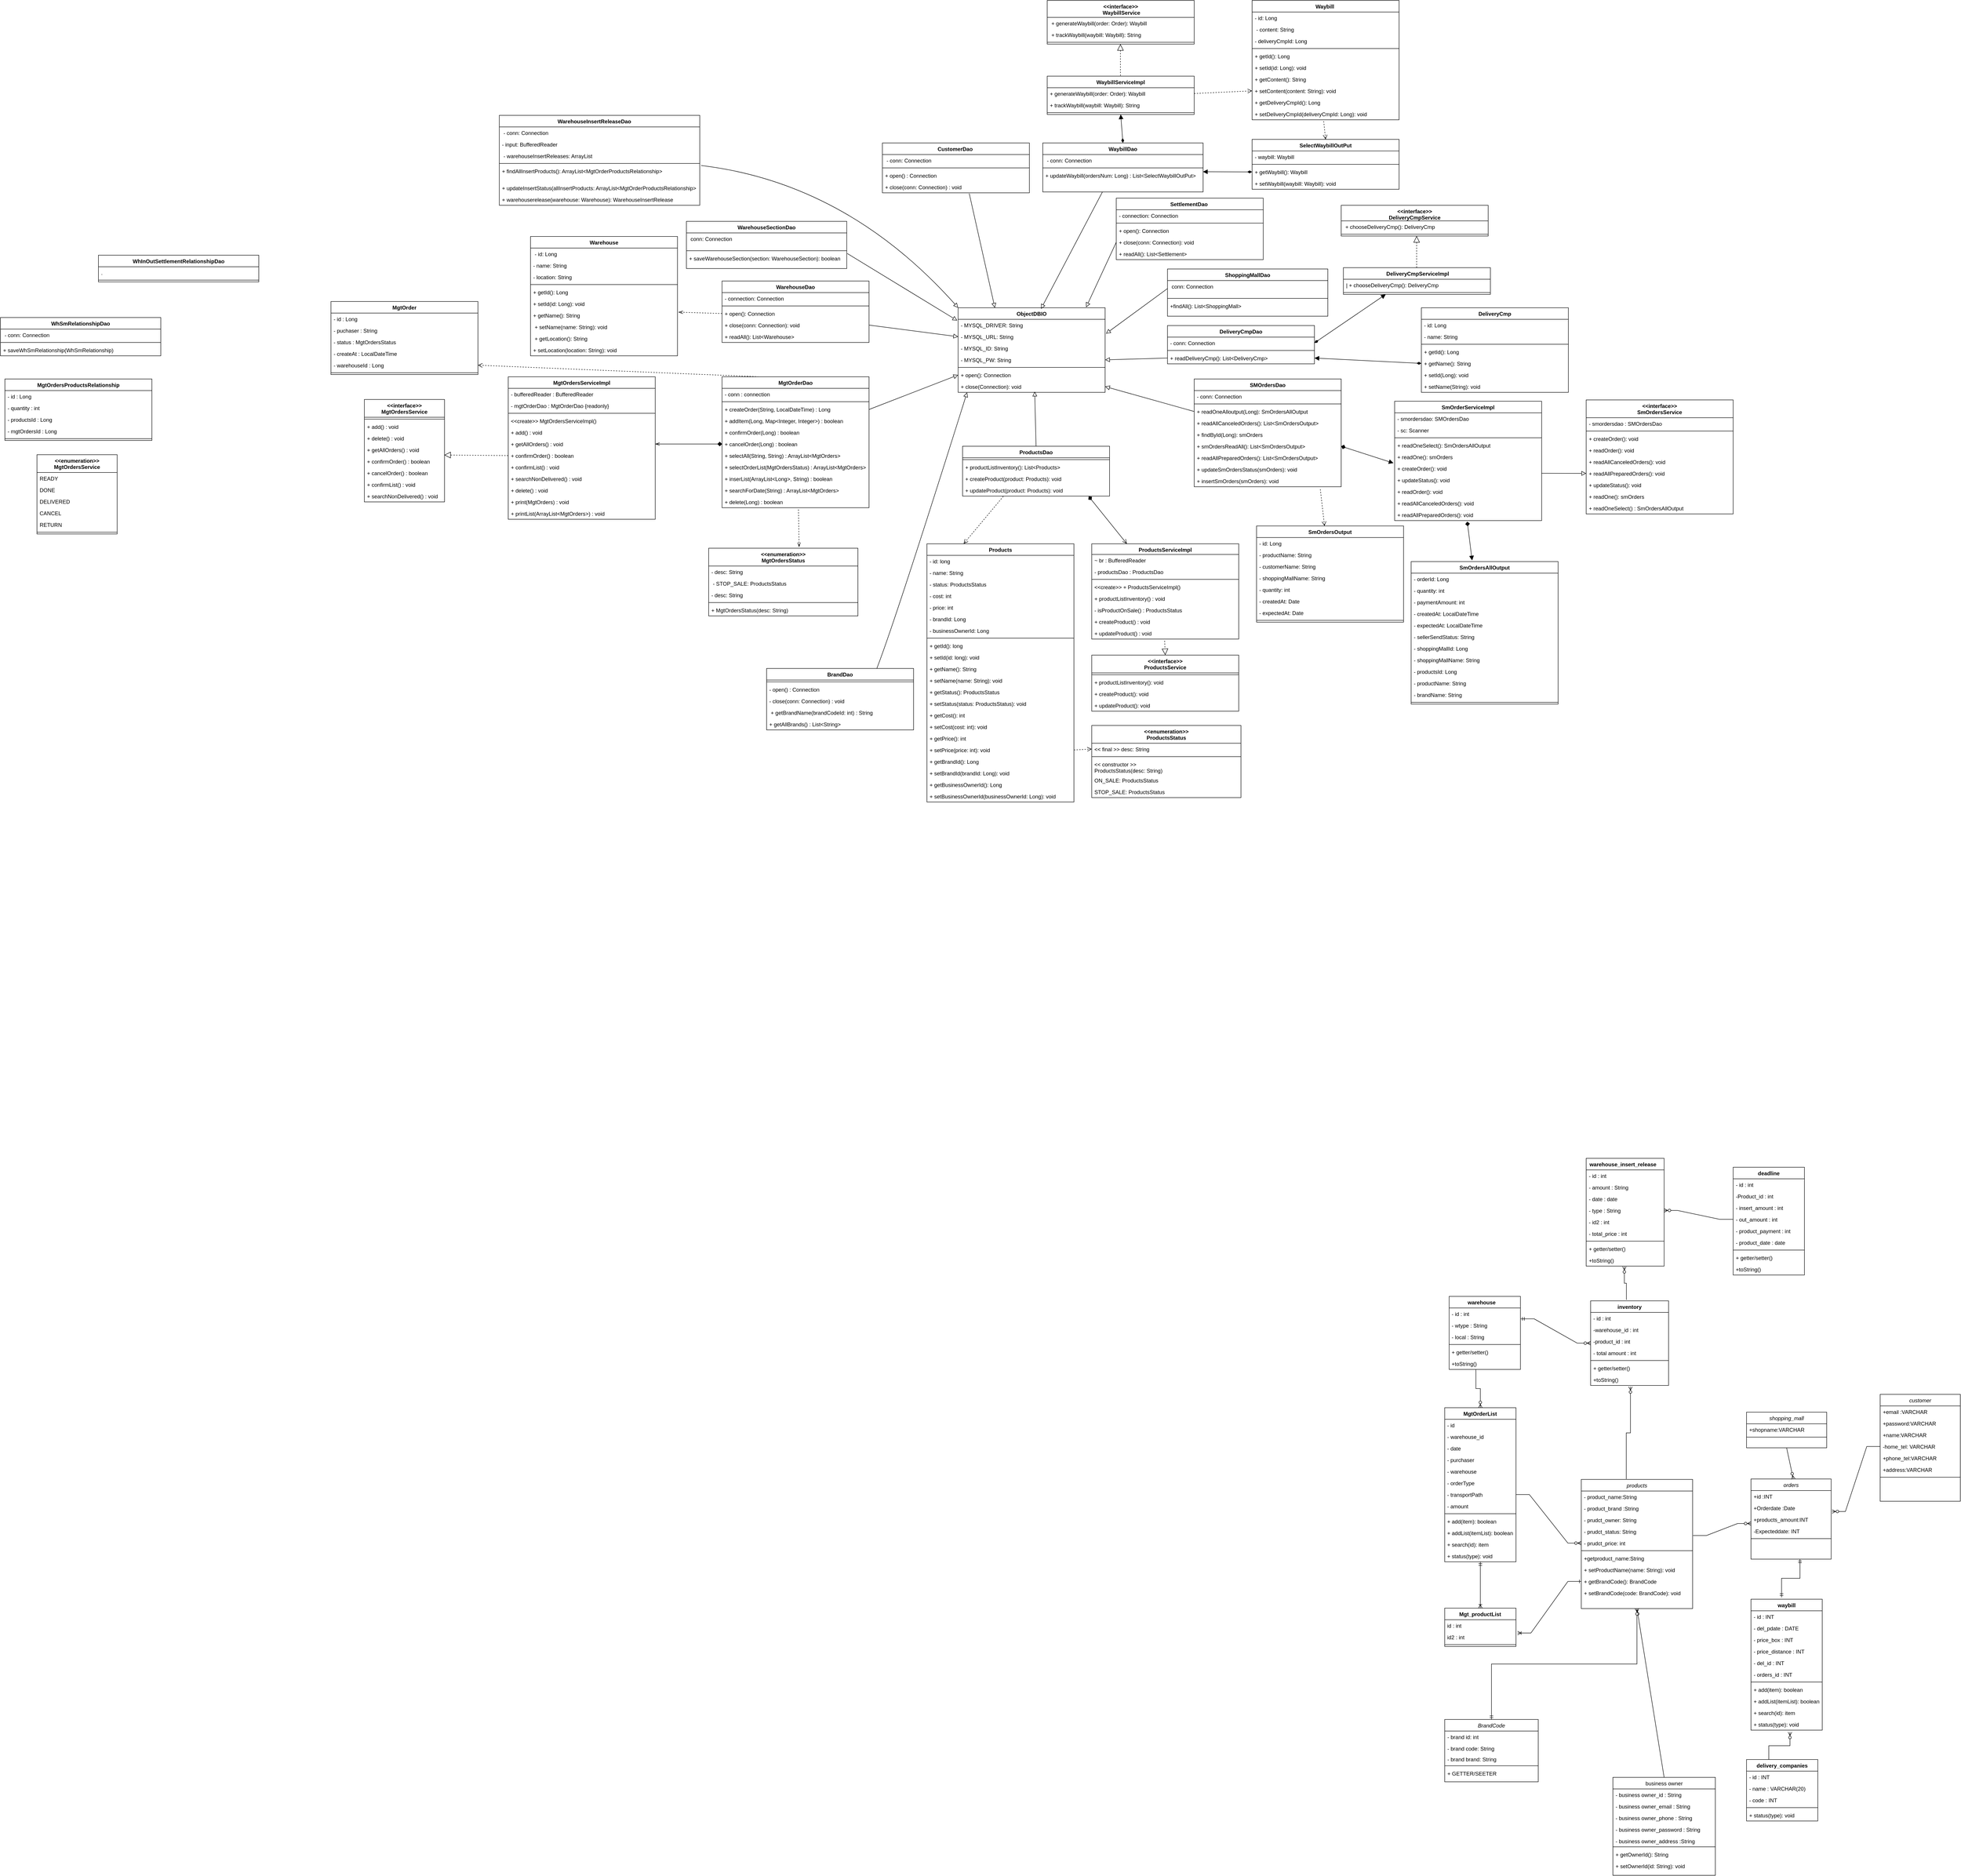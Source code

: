 <mxfile version="24.7.6">
  <diagram id="C5RBs43oDa-KdzZeNtuy" name="Page-1">
    <mxGraphModel dx="5809" dy="4325" grid="1" gridSize="10" guides="1" tooltips="1" connect="1" arrows="1" fold="1" page="1" pageScale="1" pageWidth="827" pageHeight="1169" math="0" shadow="0">
      <root>
        <mxCell id="WIyWlLk6GJQsqaUBKTNV-0" />
        <mxCell id="WIyWlLk6GJQsqaUBKTNV-1" parent="WIyWlLk6GJQsqaUBKTNV-0" />
        <mxCell id="zkfFHV4jXpPFQw0GAbJ--0" value="products" style="swimlane;fontStyle=2;align=center;verticalAlign=top;childLayout=stackLayout;horizontal=1;startSize=26;horizontalStack=0;resizeParent=1;resizeLast=0;collapsible=1;marginBottom=0;rounded=0;shadow=0;strokeWidth=1;" parent="WIyWlLk6GJQsqaUBKTNV-1" vertex="1">
          <mxGeometry x="-361" y="671" width="250" height="290" as="geometry">
            <mxRectangle x="230" y="140" width="160" height="26" as="alternateBounds" />
          </mxGeometry>
        </mxCell>
        <mxCell id="zkfFHV4jXpPFQw0GAbJ--1" value="- product_name:String" style="text;align=left;verticalAlign=top;spacingLeft=4;spacingRight=4;overflow=hidden;rotatable=0;points=[[0,0.5],[1,0.5]];portConstraint=eastwest;" parent="zkfFHV4jXpPFQw0GAbJ--0" vertex="1">
          <mxGeometry y="26" width="250" height="26" as="geometry" />
        </mxCell>
        <mxCell id="zkfFHV4jXpPFQw0GAbJ--2" value="- product_brand :String" style="text;align=left;verticalAlign=top;spacingLeft=4;spacingRight=4;overflow=hidden;rotatable=0;points=[[0,0.5],[1,0.5]];portConstraint=eastwest;rounded=0;shadow=0;html=0;" parent="zkfFHV4jXpPFQw0GAbJ--0" vertex="1">
          <mxGeometry y="52" width="250" height="26" as="geometry" />
        </mxCell>
        <mxCell id="zkfFHV4jXpPFQw0GAbJ--3" value="- prudct_owner: String" style="text;align=left;verticalAlign=top;spacingLeft=4;spacingRight=4;overflow=hidden;rotatable=0;points=[[0,0.5],[1,0.5]];portConstraint=eastwest;rounded=0;shadow=0;html=0;" parent="zkfFHV4jXpPFQw0GAbJ--0" vertex="1">
          <mxGeometry y="78" width="250" height="26" as="geometry" />
        </mxCell>
        <mxCell id="wnj4uAtgmBjlj1gSLYeH-0" value="- prudct_status: String" style="text;align=left;verticalAlign=top;spacingLeft=4;spacingRight=4;overflow=hidden;rotatable=0;points=[[0,0.5],[1,0.5]];portConstraint=eastwest;rounded=0;shadow=0;html=0;" parent="zkfFHV4jXpPFQw0GAbJ--0" vertex="1">
          <mxGeometry y="104" width="250" height="26" as="geometry" />
        </mxCell>
        <mxCell id="zkfFHV4jXpPFQw0GAbJ--5" value="- prudct_price: int" style="text;align=left;verticalAlign=top;spacingLeft=4;spacingRight=4;overflow=hidden;rotatable=0;points=[[0,0.5],[1,0.5]];portConstraint=eastwest;" parent="zkfFHV4jXpPFQw0GAbJ--0" vertex="1">
          <mxGeometry y="130" width="250" height="26" as="geometry" />
        </mxCell>
        <mxCell id="9l2SCGtB5nqaZpf88mw5-2" value="" style="line;strokeWidth=1;fillColor=none;align=left;verticalAlign=middle;spacingTop=-1;spacingLeft=3;spacingRight=3;rotatable=0;labelPosition=right;points=[];portConstraint=eastwest;strokeColor=inherit;" parent="zkfFHV4jXpPFQw0GAbJ--0" vertex="1">
          <mxGeometry y="156" width="250" height="8" as="geometry" />
        </mxCell>
        <mxCell id="9l2SCGtB5nqaZpf88mw5-25" value="+getproduct_name:String" style="text;align=left;verticalAlign=top;spacingLeft=4;spacingRight=4;overflow=hidden;rotatable=0;points=[[0,0.5],[1,0.5]];portConstraint=eastwest;" parent="zkfFHV4jXpPFQw0GAbJ--0" vertex="1">
          <mxGeometry y="164" width="250" height="26" as="geometry" />
        </mxCell>
        <mxCell id="9l2SCGtB5nqaZpf88mw5-26" value="+ setProductName(name: String): void" style="text;align=left;verticalAlign=top;spacingLeft=4;spacingRight=4;overflow=hidden;rotatable=0;points=[[0,0.5],[1,0.5]];portConstraint=eastwest;rounded=0;shadow=0;html=0;" parent="zkfFHV4jXpPFQw0GAbJ--0" vertex="1">
          <mxGeometry y="190" width="250" height="26" as="geometry" />
        </mxCell>
        <mxCell id="9l2SCGtB5nqaZpf88mw5-28" value="+ getBrandCode(): BrandCode " style="text;align=left;verticalAlign=top;spacingLeft=4;spacingRight=4;overflow=hidden;rotatable=0;points=[[0,0.5],[1,0.5]];portConstraint=eastwest;" parent="zkfFHV4jXpPFQw0GAbJ--0" vertex="1">
          <mxGeometry y="216" width="250" height="26" as="geometry" />
        </mxCell>
        <mxCell id="9l2SCGtB5nqaZpf88mw5-27" value=" + setBrandCode(code: BrandCode): void" style="text;align=left;verticalAlign=top;spacingLeft=4;spacingRight=4;overflow=hidden;rotatable=0;points=[[0,0.5],[1,0.5]];portConstraint=eastwest;rounded=0;shadow=0;html=0;" parent="zkfFHV4jXpPFQw0GAbJ--0" vertex="1">
          <mxGeometry y="242" width="250" height="26" as="geometry" />
        </mxCell>
        <mxCell id="zkfFHV4jXpPFQw0GAbJ--17" value="business owner" style="swimlane;fontStyle=0;align=center;verticalAlign=top;childLayout=stackLayout;horizontal=1;startSize=26;horizontalStack=0;resizeParent=1;resizeLast=0;collapsible=1;marginBottom=0;rounded=0;shadow=0;strokeWidth=1;" parent="WIyWlLk6GJQsqaUBKTNV-1" vertex="1">
          <mxGeometry x="-290" y="1340" width="230" height="220" as="geometry">
            <mxRectangle x="550" y="140" width="160" height="26" as="alternateBounds" />
          </mxGeometry>
        </mxCell>
        <mxCell id="zkfFHV4jXpPFQw0GAbJ--18" value="- business owner_id : String" style="text;align=left;verticalAlign=top;spacingLeft=4;spacingRight=4;overflow=hidden;rotatable=0;points=[[0,0.5],[1,0.5]];portConstraint=eastwest;" parent="zkfFHV4jXpPFQw0GAbJ--17" vertex="1">
          <mxGeometry y="26" width="230" height="26" as="geometry" />
        </mxCell>
        <mxCell id="zkfFHV4jXpPFQw0GAbJ--19" value="- business owner_email : String" style="text;align=left;verticalAlign=top;spacingLeft=4;spacingRight=4;overflow=hidden;rotatable=0;points=[[0,0.5],[1,0.5]];portConstraint=eastwest;rounded=0;shadow=0;html=0;" parent="zkfFHV4jXpPFQw0GAbJ--17" vertex="1">
          <mxGeometry y="52" width="230" height="26" as="geometry" />
        </mxCell>
        <mxCell id="zkfFHV4jXpPFQw0GAbJ--21" value="- business owner_phone : String" style="text;align=left;verticalAlign=top;spacingLeft=4;spacingRight=4;overflow=hidden;rotatable=0;points=[[0,0.5],[1,0.5]];portConstraint=eastwest;rounded=0;shadow=0;html=0;" parent="zkfFHV4jXpPFQw0GAbJ--17" vertex="1">
          <mxGeometry y="78" width="230" height="26" as="geometry" />
        </mxCell>
        <mxCell id="zkfFHV4jXpPFQw0GAbJ--20" value="- business owner_password : String" style="text;align=left;verticalAlign=top;spacingLeft=4;spacingRight=4;overflow=hidden;rotatable=0;points=[[0,0.5],[1,0.5]];portConstraint=eastwest;rounded=0;shadow=0;html=0;" parent="zkfFHV4jXpPFQw0GAbJ--17" vertex="1">
          <mxGeometry y="104" width="230" height="26" as="geometry" />
        </mxCell>
        <mxCell id="zkfFHV4jXpPFQw0GAbJ--22" value="- business owner_address :String" style="text;align=left;verticalAlign=top;spacingLeft=4;spacingRight=4;overflow=hidden;rotatable=0;points=[[0,0.5],[1,0.5]];portConstraint=eastwest;rounded=0;shadow=0;html=0;" parent="zkfFHV4jXpPFQw0GAbJ--17" vertex="1">
          <mxGeometry y="130" width="230" height="22" as="geometry" />
        </mxCell>
        <mxCell id="9l2SCGtB5nqaZpf88mw5-38" value="" style="line;strokeWidth=1;fillColor=none;align=left;verticalAlign=middle;spacingTop=-1;spacingLeft=3;spacingRight=3;rotatable=0;labelPosition=right;points=[];portConstraint=eastwest;strokeColor=inherit;" parent="zkfFHV4jXpPFQw0GAbJ--17" vertex="1">
          <mxGeometry y="152" width="230" height="8" as="geometry" />
        </mxCell>
        <mxCell id="9l2SCGtB5nqaZpf88mw5-37" value="+ getOwnerId(): String   " style="text;align=left;verticalAlign=top;spacingLeft=4;spacingRight=4;overflow=hidden;rotatable=0;points=[[0,0.5],[1,0.5]];portConstraint=eastwest;" parent="zkfFHV4jXpPFQw0GAbJ--17" vertex="1">
          <mxGeometry y="160" width="230" height="26" as="geometry" />
        </mxCell>
        <mxCell id="9l2SCGtB5nqaZpf88mw5-39" value=" + setOwnerId(id: String): void" style="text;align=left;verticalAlign=top;spacingLeft=4;spacingRight=4;overflow=hidden;rotatable=0;points=[[0,0.5],[1,0.5]];portConstraint=eastwest;" parent="zkfFHV4jXpPFQw0GAbJ--17" vertex="1">
          <mxGeometry y="186" width="230" height="26" as="geometry" />
        </mxCell>
        <mxCell id="fL9nthollRxG6Zo4aCdk-15" value="deadline" style="swimlane;fontStyle=1;align=center;verticalAlign=top;childLayout=stackLayout;horizontal=1;startSize=26;horizontalStack=0;resizeParent=1;resizeParentMax=0;resizeLast=0;collapsible=1;marginBottom=0;whiteSpace=wrap;html=1;" parent="WIyWlLk6GJQsqaUBKTNV-1" vertex="1">
          <mxGeometry x="-20" y="-30" width="160" height="242" as="geometry" />
        </mxCell>
        <mxCell id="fL9nthollRxG6Zo4aCdk-19" value="- id : int&amp;nbsp;&amp;nbsp;&amp;nbsp;&amp;nbsp;&lt;div style=&quot;border-color: var(--border-color); padding: 0px; margin: 0px;&quot;&gt;&lt;br style=&quot;border-color: var(--border-color); padding: 0px; margin: 0px;&quot;&gt;&lt;/div&gt;&lt;div style=&quot;border-color: var(--border-color); padding: 0px; margin: 0px;&quot;&gt;&lt;br style=&quot;border-color: var(--border-color); padding: 0px; margin: 0px;&quot;&gt;&lt;/div&gt;" style="text;strokeColor=none;fillColor=none;align=left;verticalAlign=top;spacingLeft=4;spacingRight=4;overflow=hidden;rotatable=0;points=[[0,0.5],[1,0.5]];portConstraint=eastwest;whiteSpace=wrap;html=1;" parent="fL9nthollRxG6Zo4aCdk-15" vertex="1">
          <mxGeometry y="26" width="160" height="26" as="geometry" />
        </mxCell>
        <mxCell id="Wu5GknhRTnfK88joBi65-11" value="-Product_id : int" style="text;strokeColor=none;fillColor=none;align=left;verticalAlign=top;spacingLeft=4;spacingRight=4;overflow=hidden;rotatable=0;points=[[0,0.5],[1,0.5]];portConstraint=eastwest;whiteSpace=wrap;html=1;" parent="fL9nthollRxG6Zo4aCdk-15" vertex="1">
          <mxGeometry y="52" width="160" height="26" as="geometry" />
        </mxCell>
        <mxCell id="Wu5GknhRTnfK88joBi65-12" value="- insert_amount : int" style="text;strokeColor=none;fillColor=none;align=left;verticalAlign=top;spacingLeft=4;spacingRight=4;overflow=hidden;rotatable=0;points=[[0,0.5],[1,0.5]];portConstraint=eastwest;whiteSpace=wrap;html=1;" parent="fL9nthollRxG6Zo4aCdk-15" vertex="1">
          <mxGeometry y="78" width="160" height="26" as="geometry" />
        </mxCell>
        <mxCell id="fL9nthollRxG6Zo4aCdk-20" value="- out_amount : int" style="text;strokeColor=none;fillColor=none;align=left;verticalAlign=top;spacingLeft=4;spacingRight=4;overflow=hidden;rotatable=0;points=[[0,0.5],[1,0.5]];portConstraint=eastwest;whiteSpace=wrap;html=1;" parent="fL9nthollRxG6Zo4aCdk-15" vertex="1">
          <mxGeometry y="104" width="160" height="26" as="geometry" />
        </mxCell>
        <mxCell id="Wu5GknhRTnfK88joBi65-13" value="- product_payment : int" style="text;strokeColor=none;fillColor=none;align=left;verticalAlign=top;spacingLeft=4;spacingRight=4;overflow=hidden;rotatable=0;points=[[0,0.5],[1,0.5]];portConstraint=eastwest;whiteSpace=wrap;html=1;" parent="fL9nthollRxG6Zo4aCdk-15" vertex="1">
          <mxGeometry y="130" width="160" height="26" as="geometry" />
        </mxCell>
        <mxCell id="fL9nthollRxG6Zo4aCdk-16" value="- product_date : date&amp;nbsp;" style="text;strokeColor=none;fillColor=none;align=left;verticalAlign=top;spacingLeft=4;spacingRight=4;overflow=hidden;rotatable=0;points=[[0,0.5],[1,0.5]];portConstraint=eastwest;whiteSpace=wrap;html=1;" parent="fL9nthollRxG6Zo4aCdk-15" vertex="1">
          <mxGeometry y="156" width="160" height="26" as="geometry" />
        </mxCell>
        <mxCell id="fL9nthollRxG6Zo4aCdk-17" value="" style="line;strokeWidth=1;fillColor=none;align=left;verticalAlign=middle;spacingTop=-1;spacingLeft=3;spacingRight=3;rotatable=0;labelPosition=right;points=[];portConstraint=eastwest;strokeColor=inherit;" parent="fL9nthollRxG6Zo4aCdk-15" vertex="1">
          <mxGeometry y="182" width="160" height="8" as="geometry" />
        </mxCell>
        <mxCell id="fL9nthollRxG6Zo4aCdk-18" value="+ getter/setter()" style="text;strokeColor=none;fillColor=none;align=left;verticalAlign=top;spacingLeft=4;spacingRight=4;overflow=hidden;rotatable=0;points=[[0,0.5],[1,0.5]];portConstraint=eastwest;whiteSpace=wrap;html=1;" parent="fL9nthollRxG6Zo4aCdk-15" vertex="1">
          <mxGeometry y="190" width="160" height="26" as="geometry" />
        </mxCell>
        <mxCell id="fL9nthollRxG6Zo4aCdk-22" value="+toString()" style="text;strokeColor=none;fillColor=none;align=left;verticalAlign=top;spacingLeft=4;spacingRight=4;overflow=hidden;rotatable=0;points=[[0,0.5],[1,0.5]];portConstraint=eastwest;whiteSpace=wrap;html=1;" parent="fL9nthollRxG6Zo4aCdk-15" vertex="1">
          <mxGeometry y="216" width="160" height="26" as="geometry" />
        </mxCell>
        <mxCell id="L2md00-EnFbKwVmBjlkl-0" value="orders" style="swimlane;fontStyle=2;align=center;verticalAlign=top;childLayout=stackLayout;horizontal=1;startSize=26;horizontalStack=0;resizeParent=1;resizeLast=0;collapsible=1;marginBottom=0;rounded=0;shadow=0;strokeWidth=1;" parent="WIyWlLk6GJQsqaUBKTNV-1" vertex="1">
          <mxGeometry x="20" y="670" width="180" height="180" as="geometry">
            <mxRectangle x="230" y="140" width="160" height="26" as="alternateBounds" />
          </mxGeometry>
        </mxCell>
        <mxCell id="L2md00-EnFbKwVmBjlkl-1" value="+id :INT" style="text;align=left;verticalAlign=top;spacingLeft=4;spacingRight=4;overflow=hidden;rotatable=0;points=[[0,0.5],[1,0.5]];portConstraint=eastwest;" parent="L2md00-EnFbKwVmBjlkl-0" vertex="1">
          <mxGeometry y="26" width="180" height="26" as="geometry" />
        </mxCell>
        <mxCell id="-wB4ZHTKfE0rsCsJtyss-0" value="+Orderdate :Date" style="text;align=left;verticalAlign=top;spacingLeft=4;spacingRight=4;overflow=hidden;rotatable=0;points=[[0,0.5],[1,0.5]];portConstraint=eastwest;" parent="L2md00-EnFbKwVmBjlkl-0" vertex="1">
          <mxGeometry y="52" width="180" height="26" as="geometry" />
        </mxCell>
        <mxCell id="L2md00-EnFbKwVmBjlkl-2" value="+products_amount:INT" style="text;align=left;verticalAlign=top;spacingLeft=4;spacingRight=4;overflow=hidden;rotatable=0;points=[[0,0.5],[1,0.5]];portConstraint=eastwest;rounded=0;shadow=0;html=0;" parent="L2md00-EnFbKwVmBjlkl-0" vertex="1">
          <mxGeometry y="78" width="180" height="26" as="geometry" />
        </mxCell>
        <mxCell id="L2md00-EnFbKwVmBjlkl-3" value="-Expecteddate: INT" style="text;align=left;verticalAlign=top;spacingLeft=4;spacingRight=4;overflow=hidden;rotatable=0;points=[[0,0.5],[1,0.5]];portConstraint=eastwest;rounded=0;shadow=0;html=0;" parent="L2md00-EnFbKwVmBjlkl-0" vertex="1">
          <mxGeometry y="104" width="180" height="26" as="geometry" />
        </mxCell>
        <mxCell id="L2md00-EnFbKwVmBjlkl-6" value="" style="line;strokeWidth=1;fillColor=none;align=left;verticalAlign=middle;spacingTop=-1;spacingLeft=3;spacingRight=3;rotatable=0;labelPosition=right;points=[];portConstraint=eastwest;strokeColor=inherit;" parent="L2md00-EnFbKwVmBjlkl-0" vertex="1">
          <mxGeometry y="130" width="180" height="8" as="geometry" />
        </mxCell>
        <mxCell id="fL9nthollRxG6Zo4aCdk-23" value="warehouse_insert_release&amp;nbsp; &amp;nbsp;" style="swimlane;fontStyle=1;align=center;verticalAlign=top;childLayout=stackLayout;horizontal=1;startSize=26;horizontalStack=0;resizeParent=1;resizeParentMax=0;resizeLast=0;collapsible=1;marginBottom=0;whiteSpace=wrap;html=1;" parent="WIyWlLk6GJQsqaUBKTNV-1" vertex="1">
          <mxGeometry x="-350" y="-50" width="175" height="242" as="geometry" />
        </mxCell>
        <mxCell id="fL9nthollRxG6Zo4aCdk-24" value="- id : int&amp;nbsp;&amp;nbsp;&amp;nbsp;&amp;nbsp;&lt;div style=&quot;border-color: var(--border-color); padding: 0px; margin: 0px;&quot;&gt;&lt;br style=&quot;border-color: var(--border-color); padding: 0px; margin: 0px;&quot;&gt;&lt;/div&gt;&lt;div style=&quot;border-color: var(--border-color); padding: 0px; margin: 0px;&quot;&gt;&lt;br style=&quot;border-color: var(--border-color); padding: 0px; margin: 0px;&quot;&gt;&lt;/div&gt;" style="text;strokeColor=none;fillColor=none;align=left;verticalAlign=top;spacingLeft=4;spacingRight=4;overflow=hidden;rotatable=0;points=[[0,0.5],[1,0.5]];portConstraint=eastwest;whiteSpace=wrap;html=1;" parent="fL9nthollRxG6Zo4aCdk-23" vertex="1">
          <mxGeometry y="26" width="175" height="26" as="geometry" />
        </mxCell>
        <mxCell id="fL9nthollRxG6Zo4aCdk-25" value="- amount : String" style="text;strokeColor=none;fillColor=none;align=left;verticalAlign=top;spacingLeft=4;spacingRight=4;overflow=hidden;rotatable=0;points=[[0,0.5],[1,0.5]];portConstraint=eastwest;whiteSpace=wrap;html=1;" parent="fL9nthollRxG6Zo4aCdk-23" vertex="1">
          <mxGeometry y="52" width="175" height="26" as="geometry" />
        </mxCell>
        <mxCell id="Wu5GknhRTnfK88joBi65-14" value="- date : date" style="text;strokeColor=none;fillColor=none;align=left;verticalAlign=top;spacingLeft=4;spacingRight=4;overflow=hidden;rotatable=0;points=[[0,0.5],[1,0.5]];portConstraint=eastwest;whiteSpace=wrap;html=1;" parent="fL9nthollRxG6Zo4aCdk-23" vertex="1">
          <mxGeometry y="78" width="175" height="26" as="geometry" />
        </mxCell>
        <mxCell id="Wu5GknhRTnfK88joBi65-2" value="- type : String" style="text;strokeColor=none;fillColor=none;align=left;verticalAlign=top;spacingLeft=4;spacingRight=4;overflow=hidden;rotatable=0;points=[[0,0.5],[1,0.5]];portConstraint=eastwest;whiteSpace=wrap;html=1;" parent="fL9nthollRxG6Zo4aCdk-23" vertex="1">
          <mxGeometry y="104" width="175" height="26" as="geometry" />
        </mxCell>
        <mxCell id="Wu5GknhRTnfK88joBi65-3" value="- id2 : int" style="text;strokeColor=none;fillColor=none;align=left;verticalAlign=top;spacingLeft=4;spacingRight=4;overflow=hidden;rotatable=0;points=[[0,0.5],[1,0.5]];portConstraint=eastwest;whiteSpace=wrap;html=1;" parent="fL9nthollRxG6Zo4aCdk-23" vertex="1">
          <mxGeometry y="130" width="175" height="26" as="geometry" />
        </mxCell>
        <mxCell id="fL9nthollRxG6Zo4aCdk-26" value="- total_price : int&amp;nbsp;" style="text;strokeColor=none;fillColor=none;align=left;verticalAlign=top;spacingLeft=4;spacingRight=4;overflow=hidden;rotatable=0;points=[[0,0.5],[1,0.5]];portConstraint=eastwest;whiteSpace=wrap;html=1;" parent="fL9nthollRxG6Zo4aCdk-23" vertex="1">
          <mxGeometry y="156" width="175" height="26" as="geometry" />
        </mxCell>
        <mxCell id="fL9nthollRxG6Zo4aCdk-27" value="" style="line;strokeWidth=1;fillColor=none;align=left;verticalAlign=middle;spacingTop=-1;spacingLeft=3;spacingRight=3;rotatable=0;labelPosition=right;points=[];portConstraint=eastwest;strokeColor=inherit;" parent="fL9nthollRxG6Zo4aCdk-23" vertex="1">
          <mxGeometry y="182" width="175" height="8" as="geometry" />
        </mxCell>
        <mxCell id="fL9nthollRxG6Zo4aCdk-28" value="+ getter/setter()" style="text;strokeColor=none;fillColor=none;align=left;verticalAlign=top;spacingLeft=4;spacingRight=4;overflow=hidden;rotatable=0;points=[[0,0.5],[1,0.5]];portConstraint=eastwest;whiteSpace=wrap;html=1;" parent="fL9nthollRxG6Zo4aCdk-23" vertex="1">
          <mxGeometry y="190" width="175" height="26" as="geometry" />
        </mxCell>
        <mxCell id="fL9nthollRxG6Zo4aCdk-29" value="+toString()" style="text;strokeColor=none;fillColor=none;align=left;verticalAlign=top;spacingLeft=4;spacingRight=4;overflow=hidden;rotatable=0;points=[[0,0.5],[1,0.5]];portConstraint=eastwest;whiteSpace=wrap;html=1;" parent="fL9nthollRxG6Zo4aCdk-23" vertex="1">
          <mxGeometry y="216" width="175" height="26" as="geometry" />
        </mxCell>
        <mxCell id="9l2SCGtB5nqaZpf88mw5-16" value=" BrandCode " style="swimlane;fontStyle=2;align=center;verticalAlign=top;childLayout=stackLayout;horizontal=1;startSize=26;horizontalStack=0;resizeParent=1;resizeLast=0;collapsible=1;marginBottom=0;rounded=0;shadow=0;strokeWidth=1;" parent="WIyWlLk6GJQsqaUBKTNV-1" vertex="1">
          <mxGeometry x="-667.59" y="1210" width="210" height="140" as="geometry">
            <mxRectangle x="230" y="140" width="160" height="26" as="alternateBounds" />
          </mxGeometry>
        </mxCell>
        <mxCell id="9l2SCGtB5nqaZpf88mw5-19" value="- brand id: int" style="text;align=left;verticalAlign=top;spacingLeft=4;spacingRight=4;overflow=hidden;rotatable=0;points=[[0,0.5],[1,0.5]];portConstraint=eastwest;rounded=0;shadow=0;html=0;" parent="9l2SCGtB5nqaZpf88mw5-16" vertex="1">
          <mxGeometry y="26" width="210" height="26" as="geometry" />
        </mxCell>
        <mxCell id="9l2SCGtB5nqaZpf88mw5-18" value="- brand code: String" style="text;align=left;verticalAlign=top;spacingLeft=4;spacingRight=4;overflow=hidden;rotatable=0;points=[[0,0.5],[1,0.5]];portConstraint=eastwest;rounded=0;shadow=0;html=0;" parent="9l2SCGtB5nqaZpf88mw5-16" vertex="1">
          <mxGeometry y="52" width="210" height="24" as="geometry" />
        </mxCell>
        <mxCell id="d-JEafXMzdJn8srGw23O-3" value="- brand brand: String" style="text;align=left;verticalAlign=top;spacingLeft=4;spacingRight=4;overflow=hidden;rotatable=0;points=[[0,0.5],[1,0.5]];portConstraint=eastwest;rounded=0;shadow=0;html=0;" parent="9l2SCGtB5nqaZpf88mw5-16" vertex="1">
          <mxGeometry y="76" width="210" height="24" as="geometry" />
        </mxCell>
        <mxCell id="9l2SCGtB5nqaZpf88mw5-24" value="" style="line;strokeWidth=1;fillColor=none;align=left;verticalAlign=middle;spacingTop=-1;spacingLeft=3;spacingRight=3;rotatable=0;labelPosition=right;points=[];portConstraint=eastwest;strokeColor=inherit;" parent="9l2SCGtB5nqaZpf88mw5-16" vertex="1">
          <mxGeometry y="100" width="210" height="8" as="geometry" />
        </mxCell>
        <mxCell id="9l2SCGtB5nqaZpf88mw5-32" value="+ GETTER/SEETER" style="text;align=left;verticalAlign=top;spacingLeft=4;spacingRight=4;overflow=hidden;rotatable=0;points=[[0,0.5],[1,0.5]];portConstraint=eastwest;rounded=0;shadow=0;html=0;" parent="9l2SCGtB5nqaZpf88mw5-16" vertex="1">
          <mxGeometry y="108" width="210" height="24" as="geometry" />
        </mxCell>
        <mxCell id="2erAE1Z0m-fGiX7QGNTD-40" value="MgtOrderList" style="swimlane;fontStyle=1;align=center;verticalAlign=top;childLayout=stackLayout;horizontal=1;startSize=26;horizontalStack=0;resizeParent=1;resizeParentMax=0;resizeLast=0;collapsible=1;marginBottom=0;whiteSpace=wrap;html=1;" parent="WIyWlLk6GJQsqaUBKTNV-1" vertex="1">
          <mxGeometry x="-667.59" y="510" width="160" height="346" as="geometry" />
        </mxCell>
        <mxCell id="2erAE1Z0m-fGiX7QGNTD-41" value="- id" style="text;strokeColor=none;fillColor=none;align=left;verticalAlign=top;spacingLeft=4;spacingRight=4;overflow=hidden;rotatable=0;points=[[0,0.5],[1,0.5]];portConstraint=eastwest;whiteSpace=wrap;html=1;" parent="2erAE1Z0m-fGiX7QGNTD-40" vertex="1">
          <mxGeometry y="26" width="160" height="26" as="geometry" />
        </mxCell>
        <mxCell id="2erAE1Z0m-fGiX7QGNTD-44" value="- warehouse_id" style="text;strokeColor=none;fillColor=none;align=left;verticalAlign=top;spacingLeft=4;spacingRight=4;overflow=hidden;rotatable=0;points=[[0,0.5],[1,0.5]];portConstraint=eastwest;whiteSpace=wrap;html=1;" parent="2erAE1Z0m-fGiX7QGNTD-40" vertex="1">
          <mxGeometry y="52" width="160" height="26" as="geometry" />
        </mxCell>
        <mxCell id="2erAE1Z0m-fGiX7QGNTD-45" value="- date" style="text;strokeColor=none;fillColor=none;align=left;verticalAlign=top;spacingLeft=4;spacingRight=4;overflow=hidden;rotatable=0;points=[[0,0.5],[1,0.5]];portConstraint=eastwest;whiteSpace=wrap;html=1;" parent="2erAE1Z0m-fGiX7QGNTD-40" vertex="1">
          <mxGeometry y="78" width="160" height="26" as="geometry" />
        </mxCell>
        <mxCell id="2erAE1Z0m-fGiX7QGNTD-46" value="- purchaser" style="text;strokeColor=none;fillColor=none;align=left;verticalAlign=top;spacingLeft=4;spacingRight=4;overflow=hidden;rotatable=0;points=[[0,0.5],[1,0.5]];portConstraint=eastwest;whiteSpace=wrap;html=1;" parent="2erAE1Z0m-fGiX7QGNTD-40" vertex="1">
          <mxGeometry y="104" width="160" height="26" as="geometry" />
        </mxCell>
        <mxCell id="2erAE1Z0m-fGiX7QGNTD-47" value="- warehouse" style="text;strokeColor=none;fillColor=none;align=left;verticalAlign=top;spacingLeft=4;spacingRight=4;overflow=hidden;rotatable=0;points=[[0,0.5],[1,0.5]];portConstraint=eastwest;whiteSpace=wrap;html=1;" parent="2erAE1Z0m-fGiX7QGNTD-40" vertex="1">
          <mxGeometry y="130" width="160" height="26" as="geometry" />
        </mxCell>
        <mxCell id="2erAE1Z0m-fGiX7QGNTD-48" value="- orderType" style="text;strokeColor=none;fillColor=none;align=left;verticalAlign=top;spacingLeft=4;spacingRight=4;overflow=hidden;rotatable=0;points=[[0,0.5],[1,0.5]];portConstraint=eastwest;whiteSpace=wrap;html=1;" parent="2erAE1Z0m-fGiX7QGNTD-40" vertex="1">
          <mxGeometry y="156" width="160" height="26" as="geometry" />
        </mxCell>
        <mxCell id="2erAE1Z0m-fGiX7QGNTD-49" value="- transportPath" style="text;strokeColor=none;fillColor=none;align=left;verticalAlign=top;spacingLeft=4;spacingRight=4;overflow=hidden;rotatable=0;points=[[0,0.5],[1,0.5]];portConstraint=eastwest;whiteSpace=wrap;html=1;" parent="2erAE1Z0m-fGiX7QGNTD-40" vertex="1">
          <mxGeometry y="182" width="160" height="26" as="geometry" />
        </mxCell>
        <mxCell id="2erAE1Z0m-fGiX7QGNTD-50" value="- amount" style="text;strokeColor=none;fillColor=none;align=left;verticalAlign=top;spacingLeft=4;spacingRight=4;overflow=hidden;rotatable=0;points=[[0,0.5],[1,0.5]];portConstraint=eastwest;whiteSpace=wrap;html=1;" parent="2erAE1Z0m-fGiX7QGNTD-40" vertex="1">
          <mxGeometry y="208" width="160" height="26" as="geometry" />
        </mxCell>
        <mxCell id="2erAE1Z0m-fGiX7QGNTD-42" value="" style="line;strokeWidth=1;fillColor=none;align=left;verticalAlign=middle;spacingTop=-1;spacingLeft=3;spacingRight=3;rotatable=0;labelPosition=right;points=[];portConstraint=eastwest;strokeColor=inherit;" parent="2erAE1Z0m-fGiX7QGNTD-40" vertex="1">
          <mxGeometry y="234" width="160" height="8" as="geometry" />
        </mxCell>
        <mxCell id="2erAE1Z0m-fGiX7QGNTD-43" value="+ add(item): boolean" style="text;strokeColor=none;fillColor=none;align=left;verticalAlign=top;spacingLeft=4;spacingRight=4;overflow=hidden;rotatable=0;points=[[0,0.5],[1,0.5]];portConstraint=eastwest;whiteSpace=wrap;html=1;" parent="2erAE1Z0m-fGiX7QGNTD-40" vertex="1">
          <mxGeometry y="242" width="160" height="26" as="geometry" />
        </mxCell>
        <mxCell id="2erAE1Z0m-fGiX7QGNTD-62" value="+ addList(itemList): boolean" style="text;strokeColor=none;fillColor=none;align=left;verticalAlign=top;spacingLeft=4;spacingRight=4;overflow=hidden;rotatable=0;points=[[0,0.5],[1,0.5]];portConstraint=eastwest;whiteSpace=wrap;html=1;" parent="2erAE1Z0m-fGiX7QGNTD-40" vertex="1">
          <mxGeometry y="268" width="160" height="26" as="geometry" />
        </mxCell>
        <mxCell id="2erAE1Z0m-fGiX7QGNTD-63" value="+ search(id): item" style="text;strokeColor=none;fillColor=none;align=left;verticalAlign=top;spacingLeft=4;spacingRight=4;overflow=hidden;rotatable=0;points=[[0,0.5],[1,0.5]];portConstraint=eastwest;whiteSpace=wrap;html=1;" parent="2erAE1Z0m-fGiX7QGNTD-40" vertex="1">
          <mxGeometry y="294" width="160" height="26" as="geometry" />
        </mxCell>
        <mxCell id="2erAE1Z0m-fGiX7QGNTD-64" value="+ status(type): void" style="text;strokeColor=none;fillColor=none;align=left;verticalAlign=top;spacingLeft=4;spacingRight=4;overflow=hidden;rotatable=0;points=[[0,0.5],[1,0.5]];portConstraint=eastwest;whiteSpace=wrap;html=1;" parent="2erAE1Z0m-fGiX7QGNTD-40" vertex="1">
          <mxGeometry y="320" width="160" height="26" as="geometry" />
        </mxCell>
        <mxCell id="-wB4ZHTKfE0rsCsJtyss-1" value="customer&#xa;" style="swimlane;fontStyle=2;align=center;verticalAlign=top;childLayout=stackLayout;horizontal=1;startSize=26;horizontalStack=0;resizeParent=1;resizeLast=0;collapsible=1;marginBottom=0;rounded=0;shadow=0;strokeWidth=1;" parent="WIyWlLk6GJQsqaUBKTNV-1" vertex="1">
          <mxGeometry x="310" y="480" width="180" height="240" as="geometry">
            <mxRectangle x="230" y="140" width="160" height="26" as="alternateBounds" />
          </mxGeometry>
        </mxCell>
        <mxCell id="-wB4ZHTKfE0rsCsJtyss-2" value="+email :VARCHAR&#xa;" style="text;align=left;verticalAlign=top;spacingLeft=4;spacingRight=4;overflow=hidden;rotatable=0;points=[[0,0.5],[1,0.5]];portConstraint=eastwest;" parent="-wB4ZHTKfE0rsCsJtyss-1" vertex="1">
          <mxGeometry y="26" width="180" height="26" as="geometry" />
        </mxCell>
        <mxCell id="-wB4ZHTKfE0rsCsJtyss-3" value="+password:VARCHAR" style="text;align=left;verticalAlign=top;spacingLeft=4;spacingRight=4;overflow=hidden;rotatable=0;points=[[0,0.5],[1,0.5]];portConstraint=eastwest;" parent="-wB4ZHTKfE0rsCsJtyss-1" vertex="1">
          <mxGeometry y="52" width="180" height="26" as="geometry" />
        </mxCell>
        <mxCell id="-wB4ZHTKfE0rsCsJtyss-4" value="+name:VARCHAR" style="text;align=left;verticalAlign=top;spacingLeft=4;spacingRight=4;overflow=hidden;rotatable=0;points=[[0,0.5],[1,0.5]];portConstraint=eastwest;rounded=0;shadow=0;html=0;" parent="-wB4ZHTKfE0rsCsJtyss-1" vertex="1">
          <mxGeometry y="78" width="180" height="26" as="geometry" />
        </mxCell>
        <mxCell id="-wB4ZHTKfE0rsCsJtyss-5" value="-home_tel: VARCHAR" style="text;align=left;verticalAlign=top;spacingLeft=4;spacingRight=4;overflow=hidden;rotatable=0;points=[[0,0.5],[1,0.5]];portConstraint=eastwest;rounded=0;shadow=0;html=0;" parent="-wB4ZHTKfE0rsCsJtyss-1" vertex="1">
          <mxGeometry y="104" width="180" height="26" as="geometry" />
        </mxCell>
        <mxCell id="-wB4ZHTKfE0rsCsJtyss-8" value="+phone_tel:VARCHAR" style="text;align=left;verticalAlign=top;spacingLeft=4;spacingRight=4;overflow=hidden;rotatable=0;points=[[0,0.5],[1,0.5]];portConstraint=eastwest;rounded=0;shadow=0;html=0;" parent="-wB4ZHTKfE0rsCsJtyss-1" vertex="1">
          <mxGeometry y="130" width="180" height="26" as="geometry" />
        </mxCell>
        <mxCell id="-wB4ZHTKfE0rsCsJtyss-9" value="+address:VARCHAR" style="text;align=left;verticalAlign=top;spacingLeft=4;spacingRight=4;overflow=hidden;rotatable=0;points=[[0,0.5],[1,0.5]];portConstraint=eastwest;rounded=0;shadow=0;html=0;" parent="-wB4ZHTKfE0rsCsJtyss-1" vertex="1">
          <mxGeometry y="156" width="180" height="26" as="geometry" />
        </mxCell>
        <mxCell id="-wB4ZHTKfE0rsCsJtyss-6" value="" style="line;strokeWidth=1;fillColor=none;align=left;verticalAlign=middle;spacingTop=-1;spacingLeft=3;spacingRight=3;rotatable=0;labelPosition=right;points=[];portConstraint=eastwest;strokeColor=inherit;" parent="-wB4ZHTKfE0rsCsJtyss-1" vertex="1">
          <mxGeometry y="182" width="180" height="8" as="geometry" />
        </mxCell>
        <mxCell id="-wB4ZHTKfE0rsCsJtyss-18" value="shopping_mall&#xa;" style="swimlane;fontStyle=2;align=center;verticalAlign=top;childLayout=stackLayout;horizontal=1;startSize=26;horizontalStack=0;resizeParent=1;resizeLast=0;collapsible=1;marginBottom=0;rounded=0;shadow=0;strokeWidth=1;" parent="WIyWlLk6GJQsqaUBKTNV-1" vertex="1">
          <mxGeometry x="10" y="520" width="180" height="80" as="geometry">
            <mxRectangle x="230" y="140" width="160" height="26" as="alternateBounds" />
          </mxGeometry>
        </mxCell>
        <mxCell id="-wB4ZHTKfE0rsCsJtyss-19" value="+shopname:VARCHAR" style="text;align=left;verticalAlign=top;spacingLeft=4;spacingRight=4;overflow=hidden;rotatable=0;points=[[0,0.5],[1,0.5]];portConstraint=eastwest;" parent="-wB4ZHTKfE0rsCsJtyss-18" vertex="1">
          <mxGeometry y="26" width="180" height="26" as="geometry" />
        </mxCell>
        <mxCell id="-wB4ZHTKfE0rsCsJtyss-23" value="" style="line;strokeWidth=1;fillColor=none;align=left;verticalAlign=middle;spacingTop=-1;spacingLeft=3;spacingRight=3;rotatable=0;labelPosition=right;points=[];portConstraint=eastwest;strokeColor=inherit;" parent="-wB4ZHTKfE0rsCsJtyss-18" vertex="1">
          <mxGeometry y="52" width="180" height="8" as="geometry" />
        </mxCell>
        <mxCell id="-wB4ZHTKfE0rsCsJtyss-26" value="" style="edgeStyle=entityRelationEdgeStyle;fontSize=12;html=1;endArrow=ERzeroToMany;endFill=1;rounded=0;exitX=0;exitY=0.5;exitDx=0;exitDy=0;entryX=1.011;entryY=0.808;entryDx=0;entryDy=0;entryPerimeter=0;" parent="WIyWlLk6GJQsqaUBKTNV-1" source="-wB4ZHTKfE0rsCsJtyss-5" target="-wB4ZHTKfE0rsCsJtyss-0" edge="1">
          <mxGeometry width="100" height="100" relative="1" as="geometry">
            <mxPoint x="310" y="530" as="sourcePoint" />
            <mxPoint x="230" y="430" as="targetPoint" />
            <Array as="points">
              <mxPoint x="620" y="670" />
              <mxPoint x="200" y="660" />
            </Array>
          </mxGeometry>
        </mxCell>
        <mxCell id="-wB4ZHTKfE0rsCsJtyss-28" value="" style="fontSize=12;html=1;endArrow=ERzeroToMany;endFill=1;rounded=0;exitX=0.5;exitY=1;exitDx=0;exitDy=0;" parent="WIyWlLk6GJQsqaUBKTNV-1" source="-wB4ZHTKfE0rsCsJtyss-18" edge="1">
          <mxGeometry width="100" height="100" relative="1" as="geometry">
            <mxPoint x="105" y="460" as="sourcePoint" />
            <mxPoint x="115" y="670" as="targetPoint" />
          </mxGeometry>
        </mxCell>
        <mxCell id="mRgAryD6wYjE5ktFhFTA-0" value="waybill" style="swimlane;fontStyle=1;align=center;verticalAlign=top;childLayout=stackLayout;horizontal=1;startSize=26;horizontalStack=0;resizeParent=1;resizeParentMax=0;resizeLast=0;collapsible=1;marginBottom=0;whiteSpace=wrap;html=1;" parent="WIyWlLk6GJQsqaUBKTNV-1" vertex="1">
          <mxGeometry x="20" y="940" width="160" height="294" as="geometry" />
        </mxCell>
        <mxCell id="mRgAryD6wYjE5ktFhFTA-1" value="- id : INT" style="text;strokeColor=none;fillColor=none;align=left;verticalAlign=top;spacingLeft=4;spacingRight=4;overflow=hidden;rotatable=0;points=[[0,0.5],[1,0.5]];portConstraint=eastwest;whiteSpace=wrap;html=1;" parent="mRgAryD6wYjE5ktFhFTA-0" vertex="1">
          <mxGeometry y="26" width="160" height="26" as="geometry" />
        </mxCell>
        <mxCell id="mRgAryD6wYjE5ktFhFTA-2" value="- del_pdate : DATE" style="text;strokeColor=none;fillColor=none;align=left;verticalAlign=top;spacingLeft=4;spacingRight=4;overflow=hidden;rotatable=0;points=[[0,0.5],[1,0.5]];portConstraint=eastwest;whiteSpace=wrap;html=1;" parent="mRgAryD6wYjE5ktFhFTA-0" vertex="1">
          <mxGeometry y="52" width="160" height="26" as="geometry" />
        </mxCell>
        <mxCell id="mRgAryD6wYjE5ktFhFTA-3" value="- price_box : INT" style="text;strokeColor=none;fillColor=none;align=left;verticalAlign=top;spacingLeft=4;spacingRight=4;overflow=hidden;rotatable=0;points=[[0,0.5],[1,0.5]];portConstraint=eastwest;whiteSpace=wrap;html=1;" parent="mRgAryD6wYjE5ktFhFTA-0" vertex="1">
          <mxGeometry y="78" width="160" height="26" as="geometry" />
        </mxCell>
        <mxCell id="mRgAryD6wYjE5ktFhFTA-4" value="- price_distance : INT" style="text;strokeColor=none;fillColor=none;align=left;verticalAlign=top;spacingLeft=4;spacingRight=4;overflow=hidden;rotatable=0;points=[[0,0.5],[1,0.5]];portConstraint=eastwest;whiteSpace=wrap;html=1;" parent="mRgAryD6wYjE5ktFhFTA-0" vertex="1">
          <mxGeometry y="104" width="160" height="26" as="geometry" />
        </mxCell>
        <mxCell id="mRgAryD6wYjE5ktFhFTA-5" value="- del_id : INT" style="text;strokeColor=none;fillColor=none;align=left;verticalAlign=top;spacingLeft=4;spacingRight=4;overflow=hidden;rotatable=0;points=[[0,0.5],[1,0.5]];portConstraint=eastwest;whiteSpace=wrap;html=1;" parent="mRgAryD6wYjE5ktFhFTA-0" vertex="1">
          <mxGeometry y="130" width="160" height="26" as="geometry" />
        </mxCell>
        <mxCell id="mRgAryD6wYjE5ktFhFTA-6" value="- orders_id : INT" style="text;strokeColor=none;fillColor=none;align=left;verticalAlign=top;spacingLeft=4;spacingRight=4;overflow=hidden;rotatable=0;points=[[0,0.5],[1,0.5]];portConstraint=eastwest;whiteSpace=wrap;html=1;" parent="mRgAryD6wYjE5ktFhFTA-0" vertex="1">
          <mxGeometry y="156" width="160" height="26" as="geometry" />
        </mxCell>
        <mxCell id="mRgAryD6wYjE5ktFhFTA-9" value="" style="line;strokeWidth=1;fillColor=none;align=left;verticalAlign=middle;spacingTop=-1;spacingLeft=3;spacingRight=3;rotatable=0;labelPosition=right;points=[];portConstraint=eastwest;strokeColor=inherit;" parent="mRgAryD6wYjE5ktFhFTA-0" vertex="1">
          <mxGeometry y="182" width="160" height="8" as="geometry" />
        </mxCell>
        <mxCell id="mRgAryD6wYjE5ktFhFTA-10" value="+ add(item): boolean" style="text;strokeColor=none;fillColor=none;align=left;verticalAlign=top;spacingLeft=4;spacingRight=4;overflow=hidden;rotatable=0;points=[[0,0.5],[1,0.5]];portConstraint=eastwest;whiteSpace=wrap;html=1;" parent="mRgAryD6wYjE5ktFhFTA-0" vertex="1">
          <mxGeometry y="190" width="160" height="26" as="geometry" />
        </mxCell>
        <mxCell id="mRgAryD6wYjE5ktFhFTA-11" value="+ addList(itemList): boolean" style="text;strokeColor=none;fillColor=none;align=left;verticalAlign=top;spacingLeft=4;spacingRight=4;overflow=hidden;rotatable=0;points=[[0,0.5],[1,0.5]];portConstraint=eastwest;whiteSpace=wrap;html=1;" parent="mRgAryD6wYjE5ktFhFTA-0" vertex="1">
          <mxGeometry y="216" width="160" height="26" as="geometry" />
        </mxCell>
        <mxCell id="mRgAryD6wYjE5ktFhFTA-12" value="+ search(id): item" style="text;strokeColor=none;fillColor=none;align=left;verticalAlign=top;spacingLeft=4;spacingRight=4;overflow=hidden;rotatable=0;points=[[0,0.5],[1,0.5]];portConstraint=eastwest;whiteSpace=wrap;html=1;" parent="mRgAryD6wYjE5ktFhFTA-0" vertex="1">
          <mxGeometry y="242" width="160" height="26" as="geometry" />
        </mxCell>
        <mxCell id="mRgAryD6wYjE5ktFhFTA-13" value="+ status(type): void" style="text;strokeColor=none;fillColor=none;align=left;verticalAlign=top;spacingLeft=4;spacingRight=4;overflow=hidden;rotatable=0;points=[[0,0.5],[1,0.5]];portConstraint=eastwest;whiteSpace=wrap;html=1;" parent="mRgAryD6wYjE5ktFhFTA-0" vertex="1">
          <mxGeometry y="268" width="160" height="26" as="geometry" />
        </mxCell>
        <mxCell id="mRgAryD6wYjE5ktFhFTA-14" value="delivery_companies" style="swimlane;fontStyle=1;align=center;verticalAlign=top;childLayout=stackLayout;horizontal=1;startSize=26;horizontalStack=0;resizeParent=1;resizeParentMax=0;resizeLast=0;collapsible=1;marginBottom=0;whiteSpace=wrap;html=1;" parent="WIyWlLk6GJQsqaUBKTNV-1" vertex="1">
          <mxGeometry x="10" y="1300" width="160" height="138" as="geometry" />
        </mxCell>
        <mxCell id="mRgAryD6wYjE5ktFhFTA-15" value="- id : INT" style="text;strokeColor=none;fillColor=none;align=left;verticalAlign=top;spacingLeft=4;spacingRight=4;overflow=hidden;rotatable=0;points=[[0,0.5],[1,0.5]];portConstraint=eastwest;whiteSpace=wrap;html=1;" parent="mRgAryD6wYjE5ktFhFTA-14" vertex="1">
          <mxGeometry y="26" width="160" height="26" as="geometry" />
        </mxCell>
        <mxCell id="mRgAryD6wYjE5ktFhFTA-16" value="- name : VARCHAR(20)" style="text;strokeColor=none;fillColor=none;align=left;verticalAlign=top;spacingLeft=4;spacingRight=4;overflow=hidden;rotatable=0;points=[[0,0.5],[1,0.5]];portConstraint=eastwest;whiteSpace=wrap;html=1;" parent="mRgAryD6wYjE5ktFhFTA-14" vertex="1">
          <mxGeometry y="52" width="160" height="26" as="geometry" />
        </mxCell>
        <mxCell id="mRgAryD6wYjE5ktFhFTA-17" value="- code : INT" style="text;strokeColor=none;fillColor=none;align=left;verticalAlign=top;spacingLeft=4;spacingRight=4;overflow=hidden;rotatable=0;points=[[0,0.5],[1,0.5]];portConstraint=eastwest;whiteSpace=wrap;html=1;" parent="mRgAryD6wYjE5ktFhFTA-14" vertex="1">
          <mxGeometry y="78" width="160" height="26" as="geometry" />
        </mxCell>
        <mxCell id="mRgAryD6wYjE5ktFhFTA-23" value="" style="line;strokeWidth=1;fillColor=none;align=left;verticalAlign=middle;spacingTop=-1;spacingLeft=3;spacingRight=3;rotatable=0;labelPosition=right;points=[];portConstraint=eastwest;strokeColor=inherit;" parent="mRgAryD6wYjE5ktFhFTA-14" vertex="1">
          <mxGeometry y="104" width="160" height="8" as="geometry" />
        </mxCell>
        <mxCell id="mRgAryD6wYjE5ktFhFTA-27" value="+ status(type): void" style="text;strokeColor=none;fillColor=none;align=left;verticalAlign=top;spacingLeft=4;spacingRight=4;overflow=hidden;rotatable=0;points=[[0,0.5],[1,0.5]];portConstraint=eastwest;whiteSpace=wrap;html=1;" parent="mRgAryD6wYjE5ktFhFTA-14" vertex="1">
          <mxGeometry y="112" width="160" height="26" as="geometry" />
        </mxCell>
        <mxCell id="Wu5GknhRTnfK88joBi65-4" value="warehouse&amp;nbsp; &amp;nbsp;&amp;nbsp;" style="swimlane;fontStyle=1;align=center;verticalAlign=top;childLayout=stackLayout;horizontal=1;startSize=26;horizontalStack=0;resizeParent=1;resizeParentMax=0;resizeLast=0;collapsible=1;marginBottom=0;whiteSpace=wrap;html=1;" parent="WIyWlLk6GJQsqaUBKTNV-1" vertex="1">
          <mxGeometry x="-657.59" y="260" width="160" height="164" as="geometry" />
        </mxCell>
        <mxCell id="Wu5GknhRTnfK88joBi65-5" value="- id : int&amp;nbsp;&amp;nbsp;&amp;nbsp;&amp;nbsp;&lt;div style=&quot;border-color: var(--border-color); padding: 0px; margin: 0px;&quot;&gt;&lt;br style=&quot;border-color: var(--border-color); padding: 0px; margin: 0px;&quot;&gt;&lt;/div&gt;&lt;div style=&quot;border-color: var(--border-color); padding: 0px; margin: 0px;&quot;&gt;&lt;br style=&quot;border-color: var(--border-color); padding: 0px; margin: 0px;&quot;&gt;&lt;/div&gt;" style="text;strokeColor=none;fillColor=none;align=left;verticalAlign=top;spacingLeft=4;spacingRight=4;overflow=hidden;rotatable=0;points=[[0,0.5],[1,0.5]];portConstraint=eastwest;whiteSpace=wrap;html=1;" parent="Wu5GknhRTnfK88joBi65-4" vertex="1">
          <mxGeometry y="26" width="160" height="26" as="geometry" />
        </mxCell>
        <mxCell id="Wu5GknhRTnfK88joBi65-6" value="- wtype : String" style="text;strokeColor=none;fillColor=none;align=left;verticalAlign=top;spacingLeft=4;spacingRight=4;overflow=hidden;rotatable=0;points=[[0,0.5],[1,0.5]];portConstraint=eastwest;whiteSpace=wrap;html=1;" parent="Wu5GknhRTnfK88joBi65-4" vertex="1">
          <mxGeometry y="52" width="160" height="26" as="geometry" />
        </mxCell>
        <mxCell id="Wu5GknhRTnfK88joBi65-7" value="- local : String" style="text;strokeColor=none;fillColor=none;align=left;verticalAlign=top;spacingLeft=4;spacingRight=4;overflow=hidden;rotatable=0;points=[[0,0.5],[1,0.5]];portConstraint=eastwest;whiteSpace=wrap;html=1;" parent="Wu5GknhRTnfK88joBi65-4" vertex="1">
          <mxGeometry y="78" width="160" height="26" as="geometry" />
        </mxCell>
        <mxCell id="Wu5GknhRTnfK88joBi65-8" value="" style="line;strokeWidth=1;fillColor=none;align=left;verticalAlign=middle;spacingTop=-1;spacingLeft=3;spacingRight=3;rotatable=0;labelPosition=right;points=[];portConstraint=eastwest;strokeColor=inherit;" parent="Wu5GknhRTnfK88joBi65-4" vertex="1">
          <mxGeometry y="104" width="160" height="8" as="geometry" />
        </mxCell>
        <mxCell id="Wu5GknhRTnfK88joBi65-9" value="+ getter/setter()" style="text;strokeColor=none;fillColor=none;align=left;verticalAlign=top;spacingLeft=4;spacingRight=4;overflow=hidden;rotatable=0;points=[[0,0.5],[1,0.5]];portConstraint=eastwest;whiteSpace=wrap;html=1;" parent="Wu5GknhRTnfK88joBi65-4" vertex="1">
          <mxGeometry y="112" width="160" height="26" as="geometry" />
        </mxCell>
        <mxCell id="Wu5GknhRTnfK88joBi65-10" value="+toString()" style="text;strokeColor=none;fillColor=none;align=left;verticalAlign=top;spacingLeft=4;spacingRight=4;overflow=hidden;rotatable=0;points=[[0,0.5],[1,0.5]];portConstraint=eastwest;whiteSpace=wrap;html=1;" parent="Wu5GknhRTnfK88joBi65-4" vertex="1">
          <mxGeometry y="138" width="160" height="26" as="geometry" />
        </mxCell>
        <mxCell id="-wB4ZHTKfE0rsCsJtyss-29" value="" style="edgeStyle=elbowEdgeStyle;fontSize=12;html=1;endArrow=ERzeroToMany;endFill=1;rounded=0;exitX=0.543;exitY=1.104;exitDx=0;exitDy=0;exitPerimeter=0;entryX=0.5;entryY=0;entryDx=0;entryDy=0;elbow=vertical;" parent="Wu5GknhRTnfK88joBi65-4" target="2erAE1Z0m-fGiX7QGNTD-40" edge="1">
          <mxGeometry width="100" height="100" relative="1" as="geometry">
            <mxPoint x="60.0" y="164.004" as="sourcePoint" />
            <mxPoint x="90" y="237.3" as="targetPoint" />
          </mxGeometry>
        </mxCell>
        <mxCell id="-wB4ZHTKfE0rsCsJtyss-31" value="" style="edgeStyle=entityRelationEdgeStyle;fontSize=12;html=1;endArrow=ERzeroToMany;endFill=1;rounded=0;entryX=0;entryY=0.5;entryDx=0;entryDy=0;exitX=1;exitY=0.5;exitDx=0;exitDy=0;" parent="WIyWlLk6GJQsqaUBKTNV-1" source="2erAE1Z0m-fGiX7QGNTD-49" target="zkfFHV4jXpPFQw0GAbJ--5" edge="1">
          <mxGeometry width="100" height="100" relative="1" as="geometry">
            <mxPoint x="-490" y="840" as="sourcePoint" />
            <mxPoint x="-400" y="740" as="targetPoint" />
            <Array as="points">
              <mxPoint x="-500" y="750" />
            </Array>
          </mxGeometry>
        </mxCell>
        <mxCell id="-wB4ZHTKfE0rsCsJtyss-32" value="" style="fontSize=12;html=1;endArrow=ERzeroToMany;endFill=1;rounded=0;entryX=0.5;entryY=1;entryDx=0;entryDy=0;exitX=0.5;exitY=0;exitDx=0;exitDy=0;elbow=vertical;" parent="WIyWlLk6GJQsqaUBKTNV-1" source="zkfFHV4jXpPFQw0GAbJ--17" target="zkfFHV4jXpPFQw0GAbJ--0" edge="1">
          <mxGeometry width="100" height="100" relative="1" as="geometry">
            <mxPoint x="-350" y="1017" as="sourcePoint" />
            <mxPoint x="-220" y="990" as="targetPoint" />
          </mxGeometry>
        </mxCell>
        <mxCell id="-wB4ZHTKfE0rsCsJtyss-33" value="" style="edgeStyle=entityRelationEdgeStyle;fontSize=12;html=1;endArrow=ERzeroToMany;endFill=1;rounded=0;entryX=0;entryY=0.5;entryDx=0;entryDy=0;" parent="WIyWlLk6GJQsqaUBKTNV-1" edge="1">
          <mxGeometry width="100" height="100" relative="1" as="geometry">
            <mxPoint x="-110" y="797" as="sourcePoint" />
            <mxPoint x="20" y="770" as="targetPoint" />
            <Array as="points">
              <mxPoint x="520" y="807" />
              <mxPoint x="530" y="550" />
            </Array>
          </mxGeometry>
        </mxCell>
        <mxCell id="-wB4ZHTKfE0rsCsJtyss-34" value="" style="fontSize=12;html=1;endArrow=ERmandOne;startArrow=ERmandOne;rounded=0;exitX=0.429;exitY=-0.015;exitDx=0;exitDy=0;exitPerimeter=0;edgeStyle=elbowEdgeStyle;elbow=vertical;" parent="WIyWlLk6GJQsqaUBKTNV-1" source="mRgAryD6wYjE5ktFhFTA-0" edge="1">
          <mxGeometry width="100" height="100" relative="1" as="geometry">
            <mxPoint x="30" y="950" as="sourcePoint" />
            <mxPoint x="130" y="850" as="targetPoint" />
          </mxGeometry>
        </mxCell>
        <mxCell id="-wB4ZHTKfE0rsCsJtyss-36" value="" style="fontSize=12;html=1;endArrow=ERzeroToMany;endFill=1;rounded=0;entryX=0.547;entryY=1.172;entryDx=0;entryDy=0;entryPerimeter=0;edgeStyle=elbowEdgeStyle;elbow=vertical;" parent="WIyWlLk6GJQsqaUBKTNV-1" target="mRgAryD6wYjE5ktFhFTA-13" edge="1">
          <mxGeometry width="100" height="100" relative="1" as="geometry">
            <mxPoint x="60" y="1300" as="sourcePoint" />
            <mxPoint x="190" y="1273" as="targetPoint" />
          </mxGeometry>
        </mxCell>
        <mxCell id="-wB4ZHTKfE0rsCsJtyss-37" value="" style="edgeStyle=elbowEdgeStyle;fontSize=12;html=1;endArrow=ERzeroToMany;endFill=1;rounded=0;entryX=0.511;entryY=1.106;entryDx=0;entryDy=0;entryPerimeter=0;elbow=vertical;" parent="WIyWlLk6GJQsqaUBKTNV-1" target="-PYr_KdxVLzLkYdbhaYx-9" edge="1">
          <mxGeometry width="100" height="100" relative="1" as="geometry">
            <mxPoint x="-260" y="670" as="sourcePoint" />
            <mxPoint x="-262" y="420" as="targetPoint" />
          </mxGeometry>
        </mxCell>
        <mxCell id="-wB4ZHTKfE0rsCsJtyss-38" value="" style="edgeStyle=entityRelationEdgeStyle;fontSize=12;html=1;endArrow=ERzeroToMany;endFill=1;rounded=0;entryX=1;entryY=0.5;entryDx=0;entryDy=0;exitX=0;exitY=0.5;exitDx=0;exitDy=0;" parent="WIyWlLk6GJQsqaUBKTNV-1" source="fL9nthollRxG6Zo4aCdk-20" target="Wu5GknhRTnfK88joBi65-2" edge="1">
          <mxGeometry width="100" height="100" relative="1" as="geometry">
            <mxPoint x="-190" y="177" as="sourcePoint" />
            <mxPoint x="-140.8" y="349.714" as="targetPoint" />
            <Array as="points">
              <mxPoint x="-630" y="180" />
              <mxPoint x="-140" y="380" />
              <mxPoint x="-120" y="350" />
            </Array>
          </mxGeometry>
        </mxCell>
        <mxCell id="-PYr_KdxVLzLkYdbhaYx-0" value="inventory" style="swimlane;fontStyle=1;align=center;verticalAlign=top;childLayout=stackLayout;horizontal=1;startSize=26;horizontalStack=0;resizeParent=1;resizeParentMax=0;resizeLast=0;collapsible=1;marginBottom=0;whiteSpace=wrap;html=1;" parent="WIyWlLk6GJQsqaUBKTNV-1" vertex="1">
          <mxGeometry x="-340" y="270" width="175" height="190" as="geometry" />
        </mxCell>
        <mxCell id="-PYr_KdxVLzLkYdbhaYx-1" value="- id : int&amp;nbsp;&amp;nbsp;&amp;nbsp;&amp;nbsp;&lt;div style=&quot;border-color: var(--border-color); padding: 0px; margin: 0px;&quot;&gt;&lt;br style=&quot;border-color: var(--border-color); padding: 0px; margin: 0px;&quot;&gt;&lt;/div&gt;&lt;div style=&quot;border-color: var(--border-color); padding: 0px; margin: 0px;&quot;&gt;&lt;br style=&quot;border-color: var(--border-color); padding: 0px; margin: 0px;&quot;&gt;&lt;/div&gt;" style="text;strokeColor=none;fillColor=none;align=left;verticalAlign=top;spacingLeft=4;spacingRight=4;overflow=hidden;rotatable=0;points=[[0,0.5],[1,0.5]];portConstraint=eastwest;whiteSpace=wrap;html=1;" parent="-PYr_KdxVLzLkYdbhaYx-0" vertex="1">
          <mxGeometry y="26" width="175" height="26" as="geometry" />
        </mxCell>
        <mxCell id="-PYr_KdxVLzLkYdbhaYx-2" value="-warehouse_id : int" style="text;strokeColor=none;fillColor=none;align=left;verticalAlign=top;spacingLeft=4;spacingRight=4;overflow=hidden;rotatable=0;points=[[0,0.5],[1,0.5]];portConstraint=eastwest;whiteSpace=wrap;html=1;" parent="-PYr_KdxVLzLkYdbhaYx-0" vertex="1">
          <mxGeometry y="52" width="175" height="26" as="geometry" />
        </mxCell>
        <mxCell id="-PYr_KdxVLzLkYdbhaYx-5" value="-product_id : int" style="text;strokeColor=none;fillColor=none;align=left;verticalAlign=top;spacingLeft=4;spacingRight=4;overflow=hidden;rotatable=0;points=[[0,0.5],[1,0.5]];portConstraint=eastwest;whiteSpace=wrap;html=1;" parent="-PYr_KdxVLzLkYdbhaYx-0" vertex="1">
          <mxGeometry y="78" width="175" height="26" as="geometry" />
        </mxCell>
        <mxCell id="-PYr_KdxVLzLkYdbhaYx-6" value="- total amount : int&amp;nbsp;" style="text;strokeColor=none;fillColor=none;align=left;verticalAlign=top;spacingLeft=4;spacingRight=4;overflow=hidden;rotatable=0;points=[[0,0.5],[1,0.5]];portConstraint=eastwest;whiteSpace=wrap;html=1;" parent="-PYr_KdxVLzLkYdbhaYx-0" vertex="1">
          <mxGeometry y="104" width="175" height="26" as="geometry" />
        </mxCell>
        <mxCell id="-PYr_KdxVLzLkYdbhaYx-7" value="" style="line;strokeWidth=1;fillColor=none;align=left;verticalAlign=middle;spacingTop=-1;spacingLeft=3;spacingRight=3;rotatable=0;labelPosition=right;points=[];portConstraint=eastwest;strokeColor=inherit;" parent="-PYr_KdxVLzLkYdbhaYx-0" vertex="1">
          <mxGeometry y="130" width="175" height="8" as="geometry" />
        </mxCell>
        <mxCell id="-PYr_KdxVLzLkYdbhaYx-8" value="+ getter/setter()" style="text;strokeColor=none;fillColor=none;align=left;verticalAlign=top;spacingLeft=4;spacingRight=4;overflow=hidden;rotatable=0;points=[[0,0.5],[1,0.5]];portConstraint=eastwest;whiteSpace=wrap;html=1;" parent="-PYr_KdxVLzLkYdbhaYx-0" vertex="1">
          <mxGeometry y="138" width="175" height="26" as="geometry" />
        </mxCell>
        <mxCell id="-PYr_KdxVLzLkYdbhaYx-9" value="+toString()" style="text;strokeColor=none;fillColor=none;align=left;verticalAlign=top;spacingLeft=4;spacingRight=4;overflow=hidden;rotatable=0;points=[[0,0.5],[1,0.5]];portConstraint=eastwest;whiteSpace=wrap;html=1;" parent="-PYr_KdxVLzLkYdbhaYx-0" vertex="1">
          <mxGeometry y="164" width="175" height="26" as="geometry" />
        </mxCell>
        <mxCell id="-PYr_KdxVLzLkYdbhaYx-13" value="" style="edgeStyle=elbowEdgeStyle;fontSize=12;html=1;endArrow=ERzeroToMany;endFill=1;rounded=0;entryX=0.49;entryY=1.04;entryDx=0;entryDy=0;exitX=0.459;exitY=-0.012;exitDx=0;exitDy=0;entryPerimeter=0;exitPerimeter=0;elbow=vertical;" parent="WIyWlLk6GJQsqaUBKTNV-1" source="-PYr_KdxVLzLkYdbhaYx-0" target="fL9nthollRxG6Zo4aCdk-29" edge="1">
          <mxGeometry width="100" height="100" relative="1" as="geometry">
            <mxPoint x="-30" y="250" as="sourcePoint" />
            <mxPoint x="-185" y="230" as="targetPoint" />
          </mxGeometry>
        </mxCell>
        <mxCell id="-PYr_KdxVLzLkYdbhaYx-15" value="" style="edgeStyle=entityRelationEdgeStyle;fontSize=12;html=1;endArrow=ERzeroToMany;startArrow=ERmandOne;rounded=0;exitX=1.005;exitY=-0.062;exitDx=0;exitDy=0;exitPerimeter=0;" parent="WIyWlLk6GJQsqaUBKTNV-1" source="Wu5GknhRTnfK88joBi65-6" target="-PYr_KdxVLzLkYdbhaYx-0" edge="1">
          <mxGeometry width="100" height="100" relative="1" as="geometry">
            <mxPoint x="-220" y="260" as="sourcePoint" />
            <mxPoint x="-120" y="160" as="targetPoint" />
          </mxGeometry>
        </mxCell>
        <mxCell id="-PYr_KdxVLzLkYdbhaYx-16" value="Mgt_productList" style="swimlane;fontStyle=1;align=center;verticalAlign=top;childLayout=stackLayout;horizontal=1;startSize=26;horizontalStack=0;resizeParent=1;resizeParentMax=0;resizeLast=0;collapsible=1;marginBottom=0;whiteSpace=wrap;html=1;" parent="WIyWlLk6GJQsqaUBKTNV-1" vertex="1">
          <mxGeometry x="-667.59" y="960" width="160" height="86" as="geometry" />
        </mxCell>
        <mxCell id="-PYr_KdxVLzLkYdbhaYx-31" value="id : int&amp;nbsp;" style="text;strokeColor=none;fillColor=none;align=left;verticalAlign=top;spacingLeft=4;spacingRight=4;overflow=hidden;rotatable=0;points=[[0,0.5],[1,0.5]];portConstraint=eastwest;whiteSpace=wrap;html=1;" parent="-PYr_KdxVLzLkYdbhaYx-16" vertex="1">
          <mxGeometry y="26" width="160" height="26" as="geometry" />
        </mxCell>
        <mxCell id="-PYr_KdxVLzLkYdbhaYx-24" value="id2 : int&amp;nbsp;" style="text;strokeColor=none;fillColor=none;align=left;verticalAlign=top;spacingLeft=4;spacingRight=4;overflow=hidden;rotatable=0;points=[[0,0.5],[1,0.5]];portConstraint=eastwest;whiteSpace=wrap;html=1;" parent="-PYr_KdxVLzLkYdbhaYx-16" vertex="1">
          <mxGeometry y="52" width="160" height="26" as="geometry" />
        </mxCell>
        <mxCell id="-PYr_KdxVLzLkYdbhaYx-25" value="" style="line;strokeWidth=1;fillColor=none;align=left;verticalAlign=middle;spacingTop=-1;spacingLeft=3;spacingRight=3;rotatable=0;labelPosition=right;points=[];portConstraint=eastwest;strokeColor=inherit;" parent="-PYr_KdxVLzLkYdbhaYx-16" vertex="1">
          <mxGeometry y="78" width="160" height="8" as="geometry" />
        </mxCell>
        <mxCell id="-PYr_KdxVLzLkYdbhaYx-32" value="" style="fontSize=12;html=1;endArrow=ERoneToMany;startArrow=ERmandOne;rounded=0;entryX=0.5;entryY=0;entryDx=0;entryDy=0;endFill=0;" parent="WIyWlLk6GJQsqaUBKTNV-1" source="2erAE1Z0m-fGiX7QGNTD-40" target="-PYr_KdxVLzLkYdbhaYx-16" edge="1">
          <mxGeometry width="100" height="100" relative="1" as="geometry">
            <mxPoint x="-280" y="1140" as="sourcePoint" />
            <mxPoint x="-180" y="1040" as="targetPoint" />
          </mxGeometry>
        </mxCell>
        <mxCell id="-PYr_KdxVLzLkYdbhaYx-33" value="" style="edgeStyle=entityRelationEdgeStyle;fontSize=12;html=1;endArrow=ERone;startArrow=ERoneToMany;rounded=0;exitX=1.022;exitY=0.15;exitDx=0;exitDy=0;exitPerimeter=0;entryX=0;entryY=0.5;entryDx=0;entryDy=0;startFill=0;endFill=0;" parent="WIyWlLk6GJQsqaUBKTNV-1" source="-PYr_KdxVLzLkYdbhaYx-24" target="9l2SCGtB5nqaZpf88mw5-28" edge="1">
          <mxGeometry width="100" height="100" relative="1" as="geometry">
            <mxPoint x="-593" y="868" as="sourcePoint" />
            <mxPoint x="-590" y="970" as="targetPoint" />
          </mxGeometry>
        </mxCell>
        <mxCell id="-PYr_KdxVLzLkYdbhaYx-36" value="" style="fontSize=12;html=1;endArrow=ERzeroToMany;startArrow=ERmandOne;rounded=0;edgeStyle=elbowEdgeStyle;elbow=vertical;" parent="WIyWlLk6GJQsqaUBKTNV-1" source="9l2SCGtB5nqaZpf88mw5-16" target="zkfFHV4jXpPFQw0GAbJ--0" edge="1">
          <mxGeometry width="100" height="100" relative="1" as="geometry">
            <mxPoint x="-310" y="1410" as="sourcePoint" />
            <mxPoint x="-290" y="1020" as="targetPoint" />
          </mxGeometry>
        </mxCell>
        <mxCell id="k7KpBvFaaRk5Admv564d-274" style="edgeStyle=none;curved=1;rounded=0;orthogonalLoop=1;jettySize=auto;html=1;exitX=1;exitY=0.25;exitDx=0;exitDy=0;entryX=0;entryY=0.5;entryDx=0;entryDy=0;fontSize=12;startSize=8;endSize=8;endArrow=block;endFill=0;" parent="WIyWlLk6GJQsqaUBKTNV-1" source="k7KpBvFaaRk5Admv564d-0" target="k7KpBvFaaRk5Admv564d-229" edge="1">
          <mxGeometry relative="1" as="geometry" />
        </mxCell>
        <mxCell id="k7KpBvFaaRk5Admv564d-282" style="edgeStyle=none;curved=1;rounded=0;orthogonalLoop=1;jettySize=auto;html=1;exitX=0.25;exitY=0;exitDx=0;exitDy=0;entryX=1;entryY=0.5;entryDx=0;entryDy=0;fontSize=12;startSize=8;endSize=8;dashed=1;endArrow=open;endFill=0;" parent="WIyWlLk6GJQsqaUBKTNV-1" source="k7KpBvFaaRk5Admv564d-0" target="k7KpBvFaaRk5Admv564d-82" edge="1">
          <mxGeometry relative="1" as="geometry" />
        </mxCell>
        <mxCell id="k7KpBvFaaRk5Admv564d-0" value="MgtOrderDao" style="swimlane;fontStyle=1;align=center;verticalAlign=top;childLayout=stackLayout;horizontal=1;startSize=26;horizontalStack=0;resizeParent=1;resizeParentMax=0;resizeLast=0;collapsible=1;marginBottom=0;whiteSpace=wrap;html=1;" parent="WIyWlLk6GJQsqaUBKTNV-1" vertex="1">
          <mxGeometry x="-2290" y="-1805" width="330" height="294" as="geometry" />
        </mxCell>
        <mxCell id="k7KpBvFaaRk5Admv564d-1" value="- conn : connection" style="text;strokeColor=none;fillColor=none;align=left;verticalAlign=top;spacingLeft=4;spacingRight=4;overflow=hidden;rotatable=0;points=[[0,0.5],[1,0.5]];portConstraint=eastwest;whiteSpace=wrap;html=1;" parent="k7KpBvFaaRk5Admv564d-0" vertex="1">
          <mxGeometry y="26" width="330" height="26" as="geometry" />
        </mxCell>
        <mxCell id="k7KpBvFaaRk5Admv564d-9" value="" style="line;strokeWidth=1;fillColor=none;align=left;verticalAlign=middle;spacingTop=-1;spacingLeft=3;spacingRight=3;rotatable=0;labelPosition=right;points=[];portConstraint=eastwest;strokeColor=inherit;" parent="k7KpBvFaaRk5Admv564d-0" vertex="1">
          <mxGeometry y="52" width="330" height="8" as="geometry" />
        </mxCell>
        <mxCell id="k7KpBvFaaRk5Admv564d-10" value="+ createOrder(String, LocalDateTime) : Long" style="text;strokeColor=none;fillColor=none;align=left;verticalAlign=top;spacingLeft=4;spacingRight=4;overflow=hidden;rotatable=0;points=[[0,0.5],[1,0.5]];portConstraint=eastwest;whiteSpace=wrap;html=1;" parent="k7KpBvFaaRk5Admv564d-0" vertex="1">
          <mxGeometry y="60" width="330" height="26" as="geometry" />
        </mxCell>
        <mxCell id="k7KpBvFaaRk5Admv564d-11" value="+ addItem(Long, Map&amp;lt;Integer, Integer&amp;gt;) : boolean" style="text;strokeColor=none;fillColor=none;align=left;verticalAlign=top;spacingLeft=4;spacingRight=4;overflow=hidden;rotatable=0;points=[[0,0.5],[1,0.5]];portConstraint=eastwest;whiteSpace=wrap;html=1;" parent="k7KpBvFaaRk5Admv564d-0" vertex="1">
          <mxGeometry y="86" width="330" height="26" as="geometry" />
        </mxCell>
        <mxCell id="k7KpBvFaaRk5Admv564d-12" value="+ confirmOrder(Long) : boolean" style="text;strokeColor=none;fillColor=none;align=left;verticalAlign=top;spacingLeft=4;spacingRight=4;overflow=hidden;rotatable=0;points=[[0,0.5],[1,0.5]];portConstraint=eastwest;whiteSpace=wrap;html=1;" parent="k7KpBvFaaRk5Admv564d-0" vertex="1">
          <mxGeometry y="112" width="330" height="26" as="geometry" />
        </mxCell>
        <mxCell id="k7KpBvFaaRk5Admv564d-14" value="+ cancelOrder(Long) : boolean" style="text;strokeColor=none;fillColor=none;align=left;verticalAlign=top;spacingLeft=4;spacingRight=4;overflow=hidden;rotatable=0;points=[[0,0.5],[1,0.5]];portConstraint=eastwest;whiteSpace=wrap;html=1;" parent="k7KpBvFaaRk5Admv564d-0" vertex="1">
          <mxGeometry y="138" width="330" height="26" as="geometry" />
        </mxCell>
        <mxCell id="k7KpBvFaaRk5Admv564d-18" value="+ selectAll(String, String) : ArrayList&amp;lt;MgtOrders&amp;gt;" style="text;strokeColor=none;fillColor=none;align=left;verticalAlign=top;spacingLeft=4;spacingRight=4;overflow=hidden;rotatable=0;points=[[0,0.5],[1,0.5]];portConstraint=eastwest;whiteSpace=wrap;html=1;" parent="k7KpBvFaaRk5Admv564d-0" vertex="1">
          <mxGeometry y="164" width="330" height="26" as="geometry" />
        </mxCell>
        <mxCell id="k7KpBvFaaRk5Admv564d-19" value="+ selectOrderList(MgtOrdersStatus) : ArrayList&amp;lt;MgtOrders&amp;gt;" style="text;strokeColor=none;fillColor=none;align=left;verticalAlign=top;spacingLeft=4;spacingRight=4;overflow=hidden;rotatable=0;points=[[0,0.5],[1,0.5]];portConstraint=eastwest;whiteSpace=wrap;html=1;" parent="k7KpBvFaaRk5Admv564d-0" vertex="1">
          <mxGeometry y="190" width="330" height="26" as="geometry" />
        </mxCell>
        <mxCell id="k7KpBvFaaRk5Admv564d-22" value="+ inserList(ArrayList&amp;lt;Long&amp;gt;, String) : boolean" style="text;strokeColor=none;fillColor=none;align=left;verticalAlign=top;spacingLeft=4;spacingRight=4;overflow=hidden;rotatable=0;points=[[0,0.5],[1,0.5]];portConstraint=eastwest;whiteSpace=wrap;html=1;" parent="k7KpBvFaaRk5Admv564d-0" vertex="1">
          <mxGeometry y="216" width="330" height="26" as="geometry" />
        </mxCell>
        <mxCell id="k7KpBvFaaRk5Admv564d-21" value="+ searchForDate(String) : ArrayList&amp;lt;MgtOrders&amp;gt;" style="text;strokeColor=none;fillColor=none;align=left;verticalAlign=top;spacingLeft=4;spacingRight=4;overflow=hidden;rotatable=0;points=[[0,0.5],[1,0.5]];portConstraint=eastwest;whiteSpace=wrap;html=1;" parent="k7KpBvFaaRk5Admv564d-0" vertex="1">
          <mxGeometry y="242" width="330" height="26" as="geometry" />
        </mxCell>
        <mxCell id="k7KpBvFaaRk5Admv564d-20" value="+ delete(Long) : boolean" style="text;strokeColor=none;fillColor=none;align=left;verticalAlign=top;spacingLeft=4;spacingRight=4;overflow=hidden;rotatable=0;points=[[0,0.5],[1,0.5]];portConstraint=eastwest;whiteSpace=wrap;html=1;" parent="k7KpBvFaaRk5Admv564d-0" vertex="1">
          <mxGeometry y="268" width="330" height="26" as="geometry" />
        </mxCell>
        <mxCell id="k7KpBvFaaRk5Admv564d-97" value="&amp;lt;&amp;lt;interface&amp;gt;&amp;gt;&lt;br&gt;SmOrdersService" style="swimlane;fontStyle=1;align=center;verticalAlign=top;childLayout=stackLayout;horizontal=1;startSize=40;horizontalStack=0;resizeParent=1;resizeParentMax=0;resizeLast=0;collapsible=1;marginBottom=0;whiteSpace=wrap;html=1;" parent="WIyWlLk6GJQsqaUBKTNV-1" vertex="1">
          <mxGeometry x="-350" y="-1753" width="330" height="256" as="geometry" />
        </mxCell>
        <mxCell id="k7KpBvFaaRk5Admv564d-98" value="- smordersdao : SMOrdersDao" style="text;strokeColor=none;fillColor=none;align=left;verticalAlign=top;spacingLeft=4;spacingRight=4;overflow=hidden;rotatable=0;points=[[0,0.5],[1,0.5]];portConstraint=eastwest;whiteSpace=wrap;html=1;" parent="k7KpBvFaaRk5Admv564d-97" vertex="1">
          <mxGeometry y="40" width="330" height="26" as="geometry" />
        </mxCell>
        <mxCell id="k7KpBvFaaRk5Admv564d-99" value="" style="line;strokeWidth=1;fillColor=none;align=left;verticalAlign=middle;spacingTop=-1;spacingLeft=3;spacingRight=3;rotatable=0;labelPosition=right;points=[];portConstraint=eastwest;strokeColor=inherit;" parent="k7KpBvFaaRk5Admv564d-97" vertex="1">
          <mxGeometry y="66" width="330" height="8" as="geometry" />
        </mxCell>
        <mxCell id="k7KpBvFaaRk5Admv564d-103" value="+ createOrder(): void" style="text;strokeColor=none;fillColor=none;align=left;verticalAlign=top;spacingLeft=4;spacingRight=4;overflow=hidden;rotatable=0;points=[[0,0.5],[1,0.5]];portConstraint=eastwest;whiteSpace=wrap;html=1;" parent="k7KpBvFaaRk5Admv564d-97" vertex="1">
          <mxGeometry y="74" width="330" height="26" as="geometry" />
        </mxCell>
        <mxCell id="k7KpBvFaaRk5Admv564d-104" value="+ readOrder(): void" style="text;strokeColor=none;fillColor=none;align=left;verticalAlign=top;spacingLeft=4;spacingRight=4;overflow=hidden;rotatable=0;points=[[0,0.5],[1,0.5]];portConstraint=eastwest;whiteSpace=wrap;html=1;" parent="k7KpBvFaaRk5Admv564d-97" vertex="1">
          <mxGeometry y="100" width="330" height="26" as="geometry" />
        </mxCell>
        <mxCell id="k7KpBvFaaRk5Admv564d-105" value="+ readAllCanceledOrders(): void" style="text;strokeColor=none;fillColor=none;align=left;verticalAlign=top;spacingLeft=4;spacingRight=4;overflow=hidden;rotatable=0;points=[[0,0.5],[1,0.5]];portConstraint=eastwest;whiteSpace=wrap;html=1;" parent="k7KpBvFaaRk5Admv564d-97" vertex="1">
          <mxGeometry y="126" width="330" height="26" as="geometry" />
        </mxCell>
        <mxCell id="k7KpBvFaaRk5Admv564d-106" value="+ readAllPreparedOrders(): void" style="text;strokeColor=none;fillColor=none;align=left;verticalAlign=top;spacingLeft=4;spacingRight=4;overflow=hidden;rotatable=0;points=[[0,0.5],[1,0.5]];portConstraint=eastwest;whiteSpace=wrap;html=1;" parent="k7KpBvFaaRk5Admv564d-97" vertex="1">
          <mxGeometry y="152" width="330" height="26" as="geometry" />
        </mxCell>
        <mxCell id="k7KpBvFaaRk5Admv564d-107" value="+ updateStatus(): void" style="text;strokeColor=none;fillColor=none;align=left;verticalAlign=top;spacingLeft=4;spacingRight=4;overflow=hidden;rotatable=0;points=[[0,0.5],[1,0.5]];portConstraint=eastwest;whiteSpace=wrap;html=1;" parent="k7KpBvFaaRk5Admv564d-97" vertex="1">
          <mxGeometry y="178" width="330" height="26" as="geometry" />
        </mxCell>
        <mxCell id="k7KpBvFaaRk5Admv564d-108" value="+ readOne(): smOrders" style="text;strokeColor=none;fillColor=none;align=left;verticalAlign=top;spacingLeft=4;spacingRight=4;overflow=hidden;rotatable=0;points=[[0,0.5],[1,0.5]];portConstraint=eastwest;whiteSpace=wrap;html=1;" parent="k7KpBvFaaRk5Admv564d-97" vertex="1">
          <mxGeometry y="204" width="330" height="26" as="geometry" />
        </mxCell>
        <mxCell id="k7KpBvFaaRk5Admv564d-109" value="+ readOneSelect() : SmOrdersAllOutput&amp;nbsp;" style="text;strokeColor=none;fillColor=none;align=left;verticalAlign=top;spacingLeft=4;spacingRight=4;overflow=hidden;rotatable=0;points=[[0,0.5],[1,0.5]];portConstraint=eastwest;whiteSpace=wrap;html=1;" parent="k7KpBvFaaRk5Admv564d-97" vertex="1">
          <mxGeometry y="230" width="330" height="26" as="geometry" />
        </mxCell>
        <mxCell id="k7KpBvFaaRk5Admv564d-110" value="SmOrderServiceImpl" style="swimlane;fontStyle=1;align=center;verticalAlign=top;childLayout=stackLayout;horizontal=1;startSize=26;horizontalStack=0;resizeParent=1;resizeParentMax=0;resizeLast=0;collapsible=1;marginBottom=0;whiteSpace=wrap;html=1;" parent="WIyWlLk6GJQsqaUBKTNV-1" vertex="1">
          <mxGeometry x="-780" y="-1750" width="330" height="268" as="geometry" />
        </mxCell>
        <mxCell id="k7KpBvFaaRk5Admv564d-111" value="- smordersdao: SMOrdersDao" style="text;strokeColor=none;fillColor=none;align=left;verticalAlign=top;spacingLeft=4;spacingRight=4;overflow=hidden;rotatable=0;points=[[0,0.5],[1,0.5]];portConstraint=eastwest;whiteSpace=wrap;html=1;" parent="k7KpBvFaaRk5Admv564d-110" vertex="1">
          <mxGeometry y="26" width="330" height="26" as="geometry" />
        </mxCell>
        <mxCell id="k7KpBvFaaRk5Admv564d-113" value="- sc: Scanner" style="text;strokeColor=none;fillColor=none;align=left;verticalAlign=top;spacingLeft=4;spacingRight=4;overflow=hidden;rotatable=0;points=[[0,0.5],[1,0.5]];portConstraint=eastwest;whiteSpace=wrap;html=1;" parent="k7KpBvFaaRk5Admv564d-110" vertex="1">
          <mxGeometry y="52" width="330" height="26" as="geometry" />
        </mxCell>
        <mxCell id="k7KpBvFaaRk5Admv564d-112" value="" style="line;strokeWidth=1;fillColor=none;align=left;verticalAlign=middle;spacingTop=-1;spacingLeft=3;spacingRight=3;rotatable=0;labelPosition=right;points=[];portConstraint=eastwest;strokeColor=inherit;" parent="k7KpBvFaaRk5Admv564d-110" vertex="1">
          <mxGeometry y="78" width="330" height="8" as="geometry" />
        </mxCell>
        <mxCell id="k7KpBvFaaRk5Admv564d-114" value="+ readOneSelect(): SmOrdersAllOutput" style="text;strokeColor=none;fillColor=none;align=left;verticalAlign=top;spacingLeft=4;spacingRight=4;overflow=hidden;rotatable=0;points=[[0,0.5],[1,0.5]];portConstraint=eastwest;whiteSpace=wrap;html=1;" parent="k7KpBvFaaRk5Admv564d-110" vertex="1">
          <mxGeometry y="86" width="330" height="26" as="geometry" />
        </mxCell>
        <mxCell id="k7KpBvFaaRk5Admv564d-115" value="+ readOne(): smOrders" style="text;strokeColor=none;fillColor=none;align=left;verticalAlign=top;spacingLeft=4;spacingRight=4;overflow=hidden;rotatable=0;points=[[0,0.5],[1,0.5]];portConstraint=eastwest;whiteSpace=wrap;html=1;" parent="k7KpBvFaaRk5Admv564d-110" vertex="1">
          <mxGeometry y="112" width="330" height="26" as="geometry" />
        </mxCell>
        <mxCell id="k7KpBvFaaRk5Admv564d-116" value="+ createOrder(): void&amp;nbsp;&amp;nbsp;" style="text;strokeColor=none;fillColor=none;align=left;verticalAlign=top;spacingLeft=4;spacingRight=4;overflow=hidden;rotatable=0;points=[[0,0.5],[1,0.5]];portConstraint=eastwest;whiteSpace=wrap;html=1;" parent="k7KpBvFaaRk5Admv564d-110" vertex="1">
          <mxGeometry y="138" width="330" height="26" as="geometry" />
        </mxCell>
        <mxCell id="k7KpBvFaaRk5Admv564d-117" value="+ updateStatus(): void&amp;nbsp;" style="text;strokeColor=none;fillColor=none;align=left;verticalAlign=top;spacingLeft=4;spacingRight=4;overflow=hidden;rotatable=0;points=[[0,0.5],[1,0.5]];portConstraint=eastwest;whiteSpace=wrap;html=1;" parent="k7KpBvFaaRk5Admv564d-110" vertex="1">
          <mxGeometry y="164" width="330" height="26" as="geometry" />
        </mxCell>
        <mxCell id="k7KpBvFaaRk5Admv564d-118" value="+ readOrder(): void&amp;nbsp;" style="text;strokeColor=none;fillColor=none;align=left;verticalAlign=top;spacingLeft=4;spacingRight=4;overflow=hidden;rotatable=0;points=[[0,0.5],[1,0.5]];portConstraint=eastwest;whiteSpace=wrap;html=1;" parent="k7KpBvFaaRk5Admv564d-110" vertex="1">
          <mxGeometry y="190" width="330" height="26" as="geometry" />
        </mxCell>
        <mxCell id="k7KpBvFaaRk5Admv564d-119" value="+ readAllCanceledOrders(): void" style="text;strokeColor=none;fillColor=none;align=left;verticalAlign=top;spacingLeft=4;spacingRight=4;overflow=hidden;rotatable=0;points=[[0,0.5],[1,0.5]];portConstraint=eastwest;whiteSpace=wrap;html=1;" parent="k7KpBvFaaRk5Admv564d-110" vertex="1">
          <mxGeometry y="216" width="330" height="26" as="geometry" />
        </mxCell>
        <mxCell id="k7KpBvFaaRk5Admv564d-120" value="+ readAllPreparedOrders(): void" style="text;strokeColor=none;fillColor=none;align=left;verticalAlign=top;spacingLeft=4;spacingRight=4;overflow=hidden;rotatable=0;points=[[0,0.5],[1,0.5]];portConstraint=eastwest;whiteSpace=wrap;html=1;" parent="k7KpBvFaaRk5Admv564d-110" vertex="1">
          <mxGeometry y="242" width="330" height="26" as="geometry" />
        </mxCell>
        <mxCell id="k7KpBvFaaRk5Admv564d-121" value="SMOrdersDao" style="swimlane;fontStyle=1;align=center;verticalAlign=top;childLayout=stackLayout;horizontal=1;startSize=26;horizontalStack=0;resizeParent=1;resizeParentMax=0;resizeLast=0;collapsible=1;marginBottom=0;whiteSpace=wrap;html=1;" parent="WIyWlLk6GJQsqaUBKTNV-1" vertex="1">
          <mxGeometry x="-1230" y="-1800" width="330" height="242" as="geometry" />
        </mxCell>
        <mxCell id="k7KpBvFaaRk5Admv564d-122" value="- conn: Connection" style="text;strokeColor=none;fillColor=none;align=left;verticalAlign=top;spacingLeft=4;spacingRight=4;overflow=hidden;rotatable=0;points=[[0,0.5],[1,0.5]];portConstraint=eastwest;whiteSpace=wrap;html=1;" parent="k7KpBvFaaRk5Admv564d-121" vertex="1">
          <mxGeometry y="26" width="330" height="26" as="geometry" />
        </mxCell>
        <mxCell id="k7KpBvFaaRk5Admv564d-124" value="" style="line;strokeWidth=1;fillColor=none;align=left;verticalAlign=middle;spacingTop=-1;spacingLeft=3;spacingRight=3;rotatable=0;labelPosition=right;points=[];portConstraint=eastwest;strokeColor=inherit;" parent="k7KpBvFaaRk5Admv564d-121" vertex="1">
          <mxGeometry y="52" width="330" height="8" as="geometry" />
        </mxCell>
        <mxCell id="k7KpBvFaaRk5Admv564d-125" value="+ readOneAlloutput(Long): SmOrdersAllOutput" style="text;strokeColor=none;fillColor=none;align=left;verticalAlign=top;spacingLeft=4;spacingRight=4;overflow=hidden;rotatable=0;points=[[0,0.5],[1,0.5]];portConstraint=eastwest;whiteSpace=wrap;html=1;" parent="k7KpBvFaaRk5Admv564d-121" vertex="1">
          <mxGeometry y="60" width="330" height="26" as="geometry" />
        </mxCell>
        <mxCell id="k7KpBvFaaRk5Admv564d-126" value="+ readAllCanceledOrders(): List&amp;lt;SmOrdersOutput&amp;gt;" style="text;strokeColor=none;fillColor=none;align=left;verticalAlign=top;spacingLeft=4;spacingRight=4;overflow=hidden;rotatable=0;points=[[0,0.5],[1,0.5]];portConstraint=eastwest;whiteSpace=wrap;html=1;" parent="k7KpBvFaaRk5Admv564d-121" vertex="1">
          <mxGeometry y="86" width="330" height="26" as="geometry" />
        </mxCell>
        <mxCell id="k7KpBvFaaRk5Admv564d-127" value="+ findById(Long): smOrders" style="text;strokeColor=none;fillColor=none;align=left;verticalAlign=top;spacingLeft=4;spacingRight=4;overflow=hidden;rotatable=0;points=[[0,0.5],[1,0.5]];portConstraint=eastwest;whiteSpace=wrap;html=1;" parent="k7KpBvFaaRk5Admv564d-121" vertex="1">
          <mxGeometry y="112" width="330" height="26" as="geometry" />
        </mxCell>
        <mxCell id="k7KpBvFaaRk5Admv564d-128" value="+ smOrdersReadAll(): List&amp;lt;SmOrdersOutput&amp;gt;" style="text;strokeColor=none;fillColor=none;align=left;verticalAlign=top;spacingLeft=4;spacingRight=4;overflow=hidden;rotatable=0;points=[[0,0.5],[1,0.5]];portConstraint=eastwest;whiteSpace=wrap;html=1;" parent="k7KpBvFaaRk5Admv564d-121" vertex="1">
          <mxGeometry y="138" width="330" height="26" as="geometry" />
        </mxCell>
        <mxCell id="k7KpBvFaaRk5Admv564d-129" value="+ readAllPreparedOrders(): List&amp;lt;SmOrdersOutput&amp;gt;" style="text;strokeColor=none;fillColor=none;align=left;verticalAlign=top;spacingLeft=4;spacingRight=4;overflow=hidden;rotatable=0;points=[[0,0.5],[1,0.5]];portConstraint=eastwest;whiteSpace=wrap;html=1;" parent="k7KpBvFaaRk5Admv564d-121" vertex="1">
          <mxGeometry y="164" width="330" height="26" as="geometry" />
        </mxCell>
        <mxCell id="k7KpBvFaaRk5Admv564d-130" value="+ updateSmOrdersStatus(smOrders): void" style="text;strokeColor=none;fillColor=none;align=left;verticalAlign=top;spacingLeft=4;spacingRight=4;overflow=hidden;rotatable=0;points=[[0,0.5],[1,0.5]];portConstraint=eastwest;whiteSpace=wrap;html=1;" parent="k7KpBvFaaRk5Admv564d-121" vertex="1">
          <mxGeometry y="190" width="330" height="26" as="geometry" />
        </mxCell>
        <mxCell id="k7KpBvFaaRk5Admv564d-131" value="+ insertSmOrders(smOrders): void" style="text;strokeColor=none;fillColor=none;align=left;verticalAlign=top;spacingLeft=4;spacingRight=4;overflow=hidden;rotatable=0;points=[[0,0.5],[1,0.5]];portConstraint=eastwest;whiteSpace=wrap;html=1;" parent="k7KpBvFaaRk5Admv564d-121" vertex="1">
          <mxGeometry y="216" width="330" height="26" as="geometry" />
        </mxCell>
        <mxCell id="k7KpBvFaaRk5Admv564d-132" value="SmOrdersOutput" style="swimlane;fontStyle=1;align=center;verticalAlign=top;childLayout=stackLayout;horizontal=1;startSize=26;horizontalStack=0;resizeParent=1;resizeParentMax=0;resizeLast=0;collapsible=1;marginBottom=0;whiteSpace=wrap;html=1;" parent="WIyWlLk6GJQsqaUBKTNV-1" vertex="1">
          <mxGeometry x="-1090" y="-1470" width="330" height="216" as="geometry" />
        </mxCell>
        <mxCell id="k7KpBvFaaRk5Admv564d-133" value="- id: Long" style="text;strokeColor=none;fillColor=none;align=left;verticalAlign=top;spacingLeft=4;spacingRight=4;overflow=hidden;rotatable=0;points=[[0,0.5],[1,0.5]];portConstraint=eastwest;whiteSpace=wrap;html=1;" parent="k7KpBvFaaRk5Admv564d-132" vertex="1">
          <mxGeometry y="26" width="330" height="26" as="geometry" />
        </mxCell>
        <mxCell id="k7KpBvFaaRk5Admv564d-135" value="- productName: String" style="text;strokeColor=none;fillColor=none;align=left;verticalAlign=top;spacingLeft=4;spacingRight=4;overflow=hidden;rotatable=0;points=[[0,0.5],[1,0.5]];portConstraint=eastwest;whiteSpace=wrap;html=1;" parent="k7KpBvFaaRk5Admv564d-132" vertex="1">
          <mxGeometry y="52" width="330" height="26" as="geometry" />
        </mxCell>
        <mxCell id="k7KpBvFaaRk5Admv564d-136" value="- customerName: String" style="text;strokeColor=none;fillColor=none;align=left;verticalAlign=top;spacingLeft=4;spacingRight=4;overflow=hidden;rotatable=0;points=[[0,0.5],[1,0.5]];portConstraint=eastwest;whiteSpace=wrap;html=1;" parent="k7KpBvFaaRk5Admv564d-132" vertex="1">
          <mxGeometry y="78" width="330" height="26" as="geometry" />
        </mxCell>
        <mxCell id="k7KpBvFaaRk5Admv564d-137" value="- shoppingMallName: String" style="text;strokeColor=none;fillColor=none;align=left;verticalAlign=top;spacingLeft=4;spacingRight=4;overflow=hidden;rotatable=0;points=[[0,0.5],[1,0.5]];portConstraint=eastwest;whiteSpace=wrap;html=1;" parent="k7KpBvFaaRk5Admv564d-132" vertex="1">
          <mxGeometry y="104" width="330" height="26" as="geometry" />
        </mxCell>
        <mxCell id="k7KpBvFaaRk5Admv564d-138" value="- quantity: int" style="text;strokeColor=none;fillColor=none;align=left;verticalAlign=top;spacingLeft=4;spacingRight=4;overflow=hidden;rotatable=0;points=[[0,0.5],[1,0.5]];portConstraint=eastwest;whiteSpace=wrap;html=1;" parent="k7KpBvFaaRk5Admv564d-132" vertex="1">
          <mxGeometry y="130" width="330" height="26" as="geometry" />
        </mxCell>
        <mxCell id="k7KpBvFaaRk5Admv564d-139" value="- createdAt: Date" style="text;strokeColor=none;fillColor=none;align=left;verticalAlign=top;spacingLeft=4;spacingRight=4;overflow=hidden;rotatable=0;points=[[0,0.5],[1,0.5]];portConstraint=eastwest;whiteSpace=wrap;html=1;" parent="k7KpBvFaaRk5Admv564d-132" vertex="1">
          <mxGeometry y="156" width="330" height="26" as="geometry" />
        </mxCell>
        <mxCell id="k7KpBvFaaRk5Admv564d-140" value="- expectedAt: Date" style="text;strokeColor=none;fillColor=none;align=left;verticalAlign=top;spacingLeft=4;spacingRight=4;overflow=hidden;rotatable=0;points=[[0,0.5],[1,0.5]];portConstraint=eastwest;whiteSpace=wrap;html=1;" parent="k7KpBvFaaRk5Admv564d-132" vertex="1">
          <mxGeometry y="182" width="330" height="26" as="geometry" />
        </mxCell>
        <mxCell id="k7KpBvFaaRk5Admv564d-134" value="" style="line;strokeWidth=1;fillColor=none;align=left;verticalAlign=middle;spacingTop=-1;spacingLeft=3;spacingRight=3;rotatable=0;labelPosition=right;points=[];portConstraint=eastwest;strokeColor=inherit;" parent="k7KpBvFaaRk5Admv564d-132" vertex="1">
          <mxGeometry y="208" width="330" height="8" as="geometry" />
        </mxCell>
        <mxCell id="k7KpBvFaaRk5Admv564d-143" value="SmOrdersAllOutput" style="swimlane;fontStyle=1;align=center;verticalAlign=top;childLayout=stackLayout;horizontal=1;startSize=26;horizontalStack=0;resizeParent=1;resizeParentMax=0;resizeLast=0;collapsible=1;marginBottom=0;whiteSpace=wrap;html=1;" parent="WIyWlLk6GJQsqaUBKTNV-1" vertex="1">
          <mxGeometry x="-743.0" y="-1390" width="330" height="320" as="geometry" />
        </mxCell>
        <mxCell id="k7KpBvFaaRk5Admv564d-144" value="- orderId: Long" style="text;strokeColor=none;fillColor=none;align=left;verticalAlign=top;spacingLeft=4;spacingRight=4;overflow=hidden;rotatable=0;points=[[0,0.5],[1,0.5]];portConstraint=eastwest;whiteSpace=wrap;html=1;" parent="k7KpBvFaaRk5Admv564d-143" vertex="1">
          <mxGeometry y="26" width="330" height="26" as="geometry" />
        </mxCell>
        <mxCell id="k7KpBvFaaRk5Admv564d-145" value="- quantity: int" style="text;strokeColor=none;fillColor=none;align=left;verticalAlign=top;spacingLeft=4;spacingRight=4;overflow=hidden;rotatable=0;points=[[0,0.5],[1,0.5]];portConstraint=eastwest;whiteSpace=wrap;html=1;" parent="k7KpBvFaaRk5Admv564d-143" vertex="1">
          <mxGeometry y="52" width="330" height="26" as="geometry" />
        </mxCell>
        <mxCell id="k7KpBvFaaRk5Admv564d-146" value="- paymentAmount: int" style="text;strokeColor=none;fillColor=none;align=left;verticalAlign=top;spacingLeft=4;spacingRight=4;overflow=hidden;rotatable=0;points=[[0,0.5],[1,0.5]];portConstraint=eastwest;whiteSpace=wrap;html=1;" parent="k7KpBvFaaRk5Admv564d-143" vertex="1">
          <mxGeometry y="78" width="330" height="26" as="geometry" />
        </mxCell>
        <mxCell id="k7KpBvFaaRk5Admv564d-147" value="- createdAt: LocalDateTime" style="text;strokeColor=none;fillColor=none;align=left;verticalAlign=top;spacingLeft=4;spacingRight=4;overflow=hidden;rotatable=0;points=[[0,0.5],[1,0.5]];portConstraint=eastwest;whiteSpace=wrap;html=1;" parent="k7KpBvFaaRk5Admv564d-143" vertex="1">
          <mxGeometry y="104" width="330" height="26" as="geometry" />
        </mxCell>
        <mxCell id="k7KpBvFaaRk5Admv564d-148" value="- expectedAt: LocalDateTime" style="text;strokeColor=none;fillColor=none;align=left;verticalAlign=top;spacingLeft=4;spacingRight=4;overflow=hidden;rotatable=0;points=[[0,0.5],[1,0.5]];portConstraint=eastwest;whiteSpace=wrap;html=1;" parent="k7KpBvFaaRk5Admv564d-143" vertex="1">
          <mxGeometry y="130" width="330" height="26" as="geometry" />
        </mxCell>
        <mxCell id="k7KpBvFaaRk5Admv564d-149" value="- sellerSendStatus: String" style="text;strokeColor=none;fillColor=none;align=left;verticalAlign=top;spacingLeft=4;spacingRight=4;overflow=hidden;rotatable=0;points=[[0,0.5],[1,0.5]];portConstraint=eastwest;whiteSpace=wrap;html=1;" parent="k7KpBvFaaRk5Admv564d-143" vertex="1">
          <mxGeometry y="156" width="330" height="26" as="geometry" />
        </mxCell>
        <mxCell id="k7KpBvFaaRk5Admv564d-150" value="- shoppingMallId: Long" style="text;strokeColor=none;fillColor=none;align=left;verticalAlign=top;spacingLeft=4;spacingRight=4;overflow=hidden;rotatable=0;points=[[0,0.5],[1,0.5]];portConstraint=eastwest;whiteSpace=wrap;html=1;" parent="k7KpBvFaaRk5Admv564d-143" vertex="1">
          <mxGeometry y="182" width="330" height="26" as="geometry" />
        </mxCell>
        <mxCell id="k7KpBvFaaRk5Admv564d-153" value="- shoppingMallName: String" style="text;strokeColor=none;fillColor=none;align=left;verticalAlign=top;spacingLeft=4;spacingRight=4;overflow=hidden;rotatable=0;points=[[0,0.5],[1,0.5]];portConstraint=eastwest;whiteSpace=wrap;html=1;" parent="k7KpBvFaaRk5Admv564d-143" vertex="1">
          <mxGeometry y="208" width="330" height="26" as="geometry" />
        </mxCell>
        <mxCell id="k7KpBvFaaRk5Admv564d-152" value="- productsId: Long" style="text;strokeColor=none;fillColor=none;align=left;verticalAlign=top;spacingLeft=4;spacingRight=4;overflow=hidden;rotatable=0;points=[[0,0.5],[1,0.5]];portConstraint=eastwest;whiteSpace=wrap;html=1;" parent="k7KpBvFaaRk5Admv564d-143" vertex="1">
          <mxGeometry y="234" width="330" height="26" as="geometry" />
        </mxCell>
        <mxCell id="k7KpBvFaaRk5Admv564d-154" value="- productName: String" style="text;strokeColor=none;fillColor=none;align=left;verticalAlign=top;spacingLeft=4;spacingRight=4;overflow=hidden;rotatable=0;points=[[0,0.5],[1,0.5]];portConstraint=eastwest;whiteSpace=wrap;html=1;" parent="k7KpBvFaaRk5Admv564d-143" vertex="1">
          <mxGeometry y="260" width="330" height="26" as="geometry" />
        </mxCell>
        <mxCell id="k7KpBvFaaRk5Admv564d-155" value="- brandName: String" style="text;strokeColor=none;fillColor=none;align=left;verticalAlign=top;spacingLeft=4;spacingRight=4;overflow=hidden;rotatable=0;points=[[0,0.5],[1,0.5]];portConstraint=eastwest;whiteSpace=wrap;html=1;" parent="k7KpBvFaaRk5Admv564d-143" vertex="1">
          <mxGeometry y="286" width="330" height="26" as="geometry" />
        </mxCell>
        <mxCell id="k7KpBvFaaRk5Admv564d-151" value="" style="line;strokeWidth=1;fillColor=none;align=left;verticalAlign=middle;spacingTop=-1;spacingLeft=3;spacingRight=3;rotatable=0;labelPosition=right;points=[];portConstraint=eastwest;strokeColor=inherit;" parent="k7KpBvFaaRk5Admv564d-143" vertex="1">
          <mxGeometry y="312" width="330" height="8" as="geometry" />
        </mxCell>
        <mxCell id="k7KpBvFaaRk5Admv564d-196" value="&amp;lt;&amp;lt;interface&amp;gt;&amp;gt;&lt;br style=&quot;border-color: var(--border-color);&quot;&gt;ProductsService" style="swimlane;fontStyle=1;align=center;verticalAlign=top;childLayout=stackLayout;horizontal=1;startSize=40;horizontalStack=0;resizeParent=1;resizeParentMax=0;resizeLast=0;collapsible=1;marginBottom=0;whiteSpace=wrap;html=1;" parent="WIyWlLk6GJQsqaUBKTNV-1" vertex="1">
          <mxGeometry x="-1460" y="-1180" width="330" height="126" as="geometry" />
        </mxCell>
        <mxCell id="k7KpBvFaaRk5Admv564d-197" value="" style="line;strokeWidth=1;fillColor=none;align=left;verticalAlign=middle;spacingTop=-1;spacingLeft=3;spacingRight=3;rotatable=0;labelPosition=right;points=[];portConstraint=eastwest;strokeColor=inherit;" parent="k7KpBvFaaRk5Admv564d-196" vertex="1">
          <mxGeometry y="40" width="330" height="8" as="geometry" />
        </mxCell>
        <mxCell id="k7KpBvFaaRk5Admv564d-200" value="+ productListInventory(): void" style="text;strokeColor=none;fillColor=none;align=left;verticalAlign=top;spacingLeft=4;spacingRight=4;overflow=hidden;rotatable=0;points=[[0,0.5],[1,0.5]];portConstraint=eastwest;whiteSpace=wrap;html=1;" parent="k7KpBvFaaRk5Admv564d-196" vertex="1">
          <mxGeometry y="48" width="330" height="26" as="geometry" />
        </mxCell>
        <mxCell id="k7KpBvFaaRk5Admv564d-201" value="+ createProduct(): void" style="text;strokeColor=none;fillColor=none;align=left;verticalAlign=top;spacingLeft=4;spacingRight=4;overflow=hidden;rotatable=0;points=[[0,0.5],[1,0.5]];portConstraint=eastwest;whiteSpace=wrap;html=1;" parent="k7KpBvFaaRk5Admv564d-196" vertex="1">
          <mxGeometry y="74" width="330" height="26" as="geometry" />
        </mxCell>
        <mxCell id="k7KpBvFaaRk5Admv564d-202" value="+ updateProduct(): void" style="text;strokeColor=none;fillColor=none;align=left;verticalAlign=top;spacingLeft=4;spacingRight=4;overflow=hidden;rotatable=0;points=[[0,0.5],[1,0.5]];portConstraint=eastwest;whiteSpace=wrap;html=1;" parent="k7KpBvFaaRk5Admv564d-196" vertex="1">
          <mxGeometry y="100" width="330" height="26" as="geometry" />
        </mxCell>
        <mxCell id="aXHZtOLLtDxMmRoX7o1Z-0" value="Products" style="swimlane;fontStyle=1;align=center;verticalAlign=top;childLayout=stackLayout;horizontal=1;startSize=26;horizontalStack=0;resizeParent=1;resizeParentMax=0;resizeLast=0;collapsible=1;marginBottom=0;whiteSpace=wrap;html=1;" parent="WIyWlLk6GJQsqaUBKTNV-1" vertex="1">
          <mxGeometry x="-1830" y="-1430" width="330" height="580" as="geometry" />
        </mxCell>
        <mxCell id="aXHZtOLLtDxMmRoX7o1Z-1" value="- id: long" style="text;strokeColor=none;fillColor=none;align=left;verticalAlign=top;spacingLeft=4;spacingRight=4;overflow=hidden;rotatable=0;points=[[0,0.5],[1,0.5]];portConstraint=eastwest;whiteSpace=wrap;html=1;" parent="aXHZtOLLtDxMmRoX7o1Z-0" vertex="1">
          <mxGeometry y="26" width="330" height="26" as="geometry" />
        </mxCell>
        <mxCell id="aXHZtOLLtDxMmRoX7o1Z-2" value="- name: String" style="text;strokeColor=none;fillColor=none;align=left;verticalAlign=top;spacingLeft=4;spacingRight=4;overflow=hidden;rotatable=0;points=[[0,0.5],[1,0.5]];portConstraint=eastwest;whiteSpace=wrap;html=1;" parent="aXHZtOLLtDxMmRoX7o1Z-0" vertex="1">
          <mxGeometry y="52" width="330" height="26" as="geometry" />
        </mxCell>
        <mxCell id="aXHZtOLLtDxMmRoX7o1Z-3" value="- status: ProductsStatus" style="text;strokeColor=none;fillColor=none;align=left;verticalAlign=top;spacingLeft=4;spacingRight=4;overflow=hidden;rotatable=0;points=[[0,0.5],[1,0.5]];portConstraint=eastwest;whiteSpace=wrap;html=1;" parent="aXHZtOLLtDxMmRoX7o1Z-0" vertex="1">
          <mxGeometry y="78" width="330" height="26" as="geometry" />
        </mxCell>
        <mxCell id="aXHZtOLLtDxMmRoX7o1Z-4" value="- cost: int" style="text;strokeColor=none;fillColor=none;align=left;verticalAlign=top;spacingLeft=4;spacingRight=4;overflow=hidden;rotatable=0;points=[[0,0.5],[1,0.5]];portConstraint=eastwest;whiteSpace=wrap;html=1;" parent="aXHZtOLLtDxMmRoX7o1Z-0" vertex="1">
          <mxGeometry y="104" width="330" height="26" as="geometry" />
        </mxCell>
        <mxCell id="aXHZtOLLtDxMmRoX7o1Z-5" value="- price: int" style="text;strokeColor=none;fillColor=none;align=left;verticalAlign=top;spacingLeft=4;spacingRight=4;overflow=hidden;rotatable=0;points=[[0,0.5],[1,0.5]];portConstraint=eastwest;whiteSpace=wrap;html=1;" parent="aXHZtOLLtDxMmRoX7o1Z-0" vertex="1">
          <mxGeometry y="130" width="330" height="26" as="geometry" />
        </mxCell>
        <mxCell id="aXHZtOLLtDxMmRoX7o1Z-6" value="- brandId: Long" style="text;strokeColor=none;fillColor=none;align=left;verticalAlign=top;spacingLeft=4;spacingRight=4;overflow=hidden;rotatable=0;points=[[0,0.5],[1,0.5]];portConstraint=eastwest;whiteSpace=wrap;html=1;" parent="aXHZtOLLtDxMmRoX7o1Z-0" vertex="1">
          <mxGeometry y="156" width="330" height="26" as="geometry" />
        </mxCell>
        <mxCell id="aXHZtOLLtDxMmRoX7o1Z-7" value="- businessOwnerId: Long" style="text;strokeColor=none;fillColor=none;align=left;verticalAlign=top;spacingLeft=4;spacingRight=4;overflow=hidden;rotatable=0;points=[[0,0.5],[1,0.5]];portConstraint=eastwest;whiteSpace=wrap;html=1;" parent="aXHZtOLLtDxMmRoX7o1Z-0" vertex="1">
          <mxGeometry y="182" width="330" height="26" as="geometry" />
        </mxCell>
        <mxCell id="aXHZtOLLtDxMmRoX7o1Z-12" value="" style="line;strokeWidth=1;fillColor=none;align=left;verticalAlign=middle;spacingTop=-1;spacingLeft=3;spacingRight=3;rotatable=0;labelPosition=right;points=[];portConstraint=eastwest;strokeColor=inherit;" parent="aXHZtOLLtDxMmRoX7o1Z-0" vertex="1">
          <mxGeometry y="208" width="330" height="8" as="geometry" />
        </mxCell>
        <mxCell id="k7KpBvFaaRk5Admv564d-210" value="+ getId(): long" style="text;strokeColor=none;fillColor=none;align=left;verticalAlign=top;spacingLeft=4;spacingRight=4;overflow=hidden;rotatable=0;points=[[0,0.5],[1,0.5]];portConstraint=eastwest;whiteSpace=wrap;html=1;" parent="aXHZtOLLtDxMmRoX7o1Z-0" vertex="1">
          <mxGeometry y="216" width="330" height="26" as="geometry" />
        </mxCell>
        <mxCell id="k7KpBvFaaRk5Admv564d-211" value="+ setId(id: long): void" style="text;strokeColor=none;fillColor=none;align=left;verticalAlign=top;spacingLeft=4;spacingRight=4;overflow=hidden;rotatable=0;points=[[0,0.5],[1,0.5]];portConstraint=eastwest;whiteSpace=wrap;html=1;" parent="aXHZtOLLtDxMmRoX7o1Z-0" vertex="1">
          <mxGeometry y="242" width="330" height="26" as="geometry" />
        </mxCell>
        <mxCell id="k7KpBvFaaRk5Admv564d-212" value="+ getName(): String" style="text;strokeColor=none;fillColor=none;align=left;verticalAlign=top;spacingLeft=4;spacingRight=4;overflow=hidden;rotatable=0;points=[[0,0.5],[1,0.5]];portConstraint=eastwest;whiteSpace=wrap;html=1;" parent="aXHZtOLLtDxMmRoX7o1Z-0" vertex="1">
          <mxGeometry y="268" width="330" height="26" as="geometry" />
        </mxCell>
        <mxCell id="k7KpBvFaaRk5Admv564d-213" value="+ setName(name: String): void" style="text;strokeColor=none;fillColor=none;align=left;verticalAlign=top;spacingLeft=4;spacingRight=4;overflow=hidden;rotatable=0;points=[[0,0.5],[1,0.5]];portConstraint=eastwest;whiteSpace=wrap;html=1;" parent="aXHZtOLLtDxMmRoX7o1Z-0" vertex="1">
          <mxGeometry y="294" width="330" height="26" as="geometry" />
        </mxCell>
        <mxCell id="k7KpBvFaaRk5Admv564d-214" value="+ getStatus(): ProductsStatus" style="text;strokeColor=none;fillColor=none;align=left;verticalAlign=top;spacingLeft=4;spacingRight=4;overflow=hidden;rotatable=0;points=[[0,0.5],[1,0.5]];portConstraint=eastwest;whiteSpace=wrap;html=1;" parent="aXHZtOLLtDxMmRoX7o1Z-0" vertex="1">
          <mxGeometry y="320" width="330" height="26" as="geometry" />
        </mxCell>
        <mxCell id="k7KpBvFaaRk5Admv564d-215" value="+ setStatus(status: ProductsStatus): void" style="text;strokeColor=none;fillColor=none;align=left;verticalAlign=top;spacingLeft=4;spacingRight=4;overflow=hidden;rotatable=0;points=[[0,0.5],[1,0.5]];portConstraint=eastwest;whiteSpace=wrap;html=1;" parent="aXHZtOLLtDxMmRoX7o1Z-0" vertex="1">
          <mxGeometry y="346" width="330" height="26" as="geometry" />
        </mxCell>
        <mxCell id="k7KpBvFaaRk5Admv564d-216" value="+ getCost(): int" style="text;strokeColor=none;fillColor=none;align=left;verticalAlign=top;spacingLeft=4;spacingRight=4;overflow=hidden;rotatable=0;points=[[0,0.5],[1,0.5]];portConstraint=eastwest;whiteSpace=wrap;html=1;" parent="aXHZtOLLtDxMmRoX7o1Z-0" vertex="1">
          <mxGeometry y="372" width="330" height="26" as="geometry" />
        </mxCell>
        <mxCell id="k7KpBvFaaRk5Admv564d-217" value="+ setCost(cost: int): void" style="text;strokeColor=none;fillColor=none;align=left;verticalAlign=top;spacingLeft=4;spacingRight=4;overflow=hidden;rotatable=0;points=[[0,0.5],[1,0.5]];portConstraint=eastwest;whiteSpace=wrap;html=1;" parent="aXHZtOLLtDxMmRoX7o1Z-0" vertex="1">
          <mxGeometry y="398" width="330" height="26" as="geometry" />
        </mxCell>
        <mxCell id="k7KpBvFaaRk5Admv564d-218" value="+ getPrice(): int" style="text;strokeColor=none;fillColor=none;align=left;verticalAlign=top;spacingLeft=4;spacingRight=4;overflow=hidden;rotatable=0;points=[[0,0.5],[1,0.5]];portConstraint=eastwest;whiteSpace=wrap;html=1;" parent="aXHZtOLLtDxMmRoX7o1Z-0" vertex="1">
          <mxGeometry y="424" width="330" height="26" as="geometry" />
        </mxCell>
        <mxCell id="k7KpBvFaaRk5Admv564d-219" value="+ setPrice(price: int): void" style="text;strokeColor=none;fillColor=none;align=left;verticalAlign=top;spacingLeft=4;spacingRight=4;overflow=hidden;rotatable=0;points=[[0,0.5],[1,0.5]];portConstraint=eastwest;whiteSpace=wrap;html=1;" parent="aXHZtOLLtDxMmRoX7o1Z-0" vertex="1">
          <mxGeometry y="450" width="330" height="26" as="geometry" />
        </mxCell>
        <mxCell id="k7KpBvFaaRk5Admv564d-220" value="+ getBrandId(): Long" style="text;strokeColor=none;fillColor=none;align=left;verticalAlign=top;spacingLeft=4;spacingRight=4;overflow=hidden;rotatable=0;points=[[0,0.5],[1,0.5]];portConstraint=eastwest;whiteSpace=wrap;html=1;" parent="aXHZtOLLtDxMmRoX7o1Z-0" vertex="1">
          <mxGeometry y="476" width="330" height="26" as="geometry" />
        </mxCell>
        <mxCell id="k7KpBvFaaRk5Admv564d-221" value="+ setBrandId(brandId: Long): void" style="text;strokeColor=none;fillColor=none;align=left;verticalAlign=top;spacingLeft=4;spacingRight=4;overflow=hidden;rotatable=0;points=[[0,0.5],[1,0.5]];portConstraint=eastwest;whiteSpace=wrap;html=1;" parent="aXHZtOLLtDxMmRoX7o1Z-0" vertex="1">
          <mxGeometry y="502" width="330" height="26" as="geometry" />
        </mxCell>
        <mxCell id="k7KpBvFaaRk5Admv564d-222" value="+ getBusinessOwnerId(): Long" style="text;strokeColor=none;fillColor=none;align=left;verticalAlign=top;spacingLeft=4;spacingRight=4;overflow=hidden;rotatable=0;points=[[0,0.5],[1,0.5]];portConstraint=eastwest;whiteSpace=wrap;html=1;" parent="aXHZtOLLtDxMmRoX7o1Z-0" vertex="1">
          <mxGeometry y="528" width="330" height="26" as="geometry" />
        </mxCell>
        <mxCell id="k7KpBvFaaRk5Admv564d-223" value="+ setBusinessOwnerId(businessOwnerId: Long): void" style="text;strokeColor=none;fillColor=none;align=left;verticalAlign=top;spacingLeft=4;spacingRight=4;overflow=hidden;rotatable=0;points=[[0,0.5],[1,0.5]];portConstraint=eastwest;whiteSpace=wrap;html=1;" parent="aXHZtOLLtDxMmRoX7o1Z-0" vertex="1">
          <mxGeometry y="554" width="330" height="26" as="geometry" />
        </mxCell>
        <mxCell id="k7KpBvFaaRk5Admv564d-203" value="ProductsDao" style="swimlane;fontStyle=1;align=center;verticalAlign=top;childLayout=stackLayout;horizontal=1;startSize=26;horizontalStack=0;resizeParent=1;resizeParentMax=0;resizeLast=0;collapsible=1;marginBottom=0;whiteSpace=wrap;html=1;" parent="WIyWlLk6GJQsqaUBKTNV-1" vertex="1">
          <mxGeometry x="-1750" y="-1649" width="330" height="112" as="geometry" />
        </mxCell>
        <mxCell id="k7KpBvFaaRk5Admv564d-206" value="" style="line;strokeWidth=1;fillColor=none;align=left;verticalAlign=middle;spacingTop=-1;spacingLeft=3;spacingRight=3;rotatable=0;labelPosition=right;points=[];portConstraint=eastwest;strokeColor=inherit;" parent="k7KpBvFaaRk5Admv564d-203" vertex="1">
          <mxGeometry y="26" width="330" height="8" as="geometry" />
        </mxCell>
        <mxCell id="k7KpBvFaaRk5Admv564d-207" value="+ productListInventory(): List&amp;lt;Products&amp;gt;" style="text;strokeColor=none;fillColor=none;align=left;verticalAlign=top;spacingLeft=4;spacingRight=4;overflow=hidden;rotatable=0;points=[[0,0.5],[1,0.5]];portConstraint=eastwest;whiteSpace=wrap;html=1;" parent="k7KpBvFaaRk5Admv564d-203" vertex="1">
          <mxGeometry y="34" width="330" height="26" as="geometry" />
        </mxCell>
        <mxCell id="k7KpBvFaaRk5Admv564d-208" value="+ createProduct(product: Products): void" style="text;strokeColor=none;fillColor=none;align=left;verticalAlign=top;spacingLeft=4;spacingRight=4;overflow=hidden;rotatable=0;points=[[0,0.5],[1,0.5]];portConstraint=eastwest;whiteSpace=wrap;html=1;" parent="k7KpBvFaaRk5Admv564d-203" vertex="1">
          <mxGeometry y="60" width="330" height="26" as="geometry" />
        </mxCell>
        <mxCell id="k7KpBvFaaRk5Admv564d-209" value="+ updateProduct(product: Products): void" style="text;strokeColor=none;fillColor=none;align=left;verticalAlign=top;spacingLeft=4;spacingRight=4;overflow=hidden;rotatable=0;points=[[0,0.5],[1,0.5]];portConstraint=eastwest;whiteSpace=wrap;html=1;" parent="k7KpBvFaaRk5Admv564d-203" vertex="1">
          <mxGeometry y="86" width="330" height="26" as="geometry" />
        </mxCell>
        <mxCell id="aXHZtOLLtDxMmRoX7o1Z-26" value="WarehouseDao" style="swimlane;fontStyle=1;align=center;verticalAlign=top;childLayout=stackLayout;horizontal=1;startSize=26;horizontalStack=0;resizeParent=1;resizeParentMax=0;resizeLast=0;collapsible=1;marginBottom=0;whiteSpace=wrap;html=1;" parent="WIyWlLk6GJQsqaUBKTNV-1" vertex="1">
          <mxGeometry x="-2290" y="-2020" width="330" height="138" as="geometry" />
        </mxCell>
        <mxCell id="aXHZtOLLtDxMmRoX7o1Z-27" value="- connection: Connection&amp;nbsp; &amp;nbsp;" style="text;strokeColor=none;fillColor=none;align=left;verticalAlign=top;spacingLeft=4;spacingRight=4;overflow=hidden;rotatable=0;points=[[0,0.5],[1,0.5]];portConstraint=eastwest;whiteSpace=wrap;html=1;" parent="aXHZtOLLtDxMmRoX7o1Z-26" vertex="1">
          <mxGeometry y="26" width="330" height="26" as="geometry" />
        </mxCell>
        <mxCell id="aXHZtOLLtDxMmRoX7o1Z-29" value="" style="line;strokeWidth=1;fillColor=none;align=left;verticalAlign=middle;spacingTop=-1;spacingLeft=3;spacingRight=3;rotatable=0;labelPosition=right;points=[];portConstraint=eastwest;strokeColor=inherit;" parent="aXHZtOLLtDxMmRoX7o1Z-26" vertex="1">
          <mxGeometry y="52" width="330" height="8" as="geometry" />
        </mxCell>
        <mxCell id="aXHZtOLLtDxMmRoX7o1Z-30" value="+ open(): Connection" style="text;strokeColor=none;fillColor=none;align=left;verticalAlign=top;spacingLeft=4;spacingRight=4;overflow=hidden;rotatable=0;points=[[0,0.5],[1,0.5]];portConstraint=eastwest;whiteSpace=wrap;html=1;" parent="aXHZtOLLtDxMmRoX7o1Z-26" vertex="1">
          <mxGeometry y="60" width="330" height="26" as="geometry" />
        </mxCell>
        <mxCell id="aXHZtOLLtDxMmRoX7o1Z-31" value="+ close(conn: Connection): void&amp;nbsp;" style="text;strokeColor=none;fillColor=none;align=left;verticalAlign=top;spacingLeft=4;spacingRight=4;overflow=hidden;rotatable=0;points=[[0,0.5],[1,0.5]];portConstraint=eastwest;whiteSpace=wrap;html=1;" parent="aXHZtOLLtDxMmRoX7o1Z-26" vertex="1">
          <mxGeometry y="86" width="330" height="26" as="geometry" />
        </mxCell>
        <mxCell id="aXHZtOLLtDxMmRoX7o1Z-32" value="+ readAll(): List&amp;lt;Warehouse&amp;gt;&amp;nbsp;" style="text;strokeColor=none;fillColor=none;align=left;verticalAlign=top;spacingLeft=4;spacingRight=4;overflow=hidden;rotatable=0;points=[[0,0.5],[1,0.5]];portConstraint=eastwest;whiteSpace=wrap;html=1;" parent="aXHZtOLLtDxMmRoX7o1Z-26" vertex="1">
          <mxGeometry y="112" width="330" height="26" as="geometry" />
        </mxCell>
        <mxCell id="aXHZtOLLtDxMmRoX7o1Z-33" value="Warehouse" style="swimlane;fontStyle=1;align=center;verticalAlign=top;childLayout=stackLayout;horizontal=1;startSize=26;horizontalStack=0;resizeParent=1;resizeParentMax=0;resizeLast=0;collapsible=1;marginBottom=0;whiteSpace=wrap;html=1;" parent="WIyWlLk6GJQsqaUBKTNV-1" vertex="1">
          <mxGeometry x="-2720" y="-2120" width="330" height="268" as="geometry" />
        </mxCell>
        <mxCell id="aXHZtOLLtDxMmRoX7o1Z-34" value="&amp;nbsp;- id: Long&amp;nbsp; &amp;nbsp;" style="text;strokeColor=none;fillColor=none;align=left;verticalAlign=top;spacingLeft=4;spacingRight=4;overflow=hidden;rotatable=0;points=[[0,0.5],[1,0.5]];portConstraint=eastwest;whiteSpace=wrap;html=1;" parent="aXHZtOLLtDxMmRoX7o1Z-33" vertex="1">
          <mxGeometry y="26" width="330" height="26" as="geometry" />
        </mxCell>
        <mxCell id="aXHZtOLLtDxMmRoX7o1Z-39" value="- name: String&amp;nbsp;" style="text;strokeColor=none;fillColor=none;align=left;verticalAlign=top;spacingLeft=4;spacingRight=4;overflow=hidden;rotatable=0;points=[[0,0.5],[1,0.5]];portConstraint=eastwest;whiteSpace=wrap;html=1;" parent="aXHZtOLLtDxMmRoX7o1Z-33" vertex="1">
          <mxGeometry y="52" width="330" height="26" as="geometry" />
        </mxCell>
        <mxCell id="aXHZtOLLtDxMmRoX7o1Z-42" value="- location: String&amp;nbsp;&amp;nbsp;" style="text;strokeColor=none;fillColor=none;align=left;verticalAlign=top;spacingLeft=4;spacingRight=4;overflow=hidden;rotatable=0;points=[[0,0.5],[1,0.5]];portConstraint=eastwest;whiteSpace=wrap;html=1;" parent="aXHZtOLLtDxMmRoX7o1Z-33" vertex="1">
          <mxGeometry y="78" width="330" height="26" as="geometry" />
        </mxCell>
        <mxCell id="aXHZtOLLtDxMmRoX7o1Z-35" value="" style="line;strokeWidth=1;fillColor=none;align=left;verticalAlign=middle;spacingTop=-1;spacingLeft=3;spacingRight=3;rotatable=0;labelPosition=right;points=[];portConstraint=eastwest;strokeColor=inherit;" parent="aXHZtOLLtDxMmRoX7o1Z-33" vertex="1">
          <mxGeometry y="104" width="330" height="8" as="geometry" />
        </mxCell>
        <mxCell id="aXHZtOLLtDxMmRoX7o1Z-36" value="+ getId(): Long&amp;nbsp;&amp;nbsp;" style="text;strokeColor=none;fillColor=none;align=left;verticalAlign=top;spacingLeft=4;spacingRight=4;overflow=hidden;rotatable=0;points=[[0,0.5],[1,0.5]];portConstraint=eastwest;whiteSpace=wrap;html=1;" parent="aXHZtOLLtDxMmRoX7o1Z-33" vertex="1">
          <mxGeometry y="112" width="330" height="26" as="geometry" />
        </mxCell>
        <mxCell id="aXHZtOLLtDxMmRoX7o1Z-37" value="+ setId(id: Long): void&amp;nbsp; &amp;nbsp;&amp;nbsp;" style="text;strokeColor=none;fillColor=none;align=left;verticalAlign=top;spacingLeft=4;spacingRight=4;overflow=hidden;rotatable=0;points=[[0,0.5],[1,0.5]];portConstraint=eastwest;whiteSpace=wrap;html=1;" parent="aXHZtOLLtDxMmRoX7o1Z-33" vertex="1">
          <mxGeometry y="138" width="330" height="26" as="geometry" />
        </mxCell>
        <mxCell id="aXHZtOLLtDxMmRoX7o1Z-38" value="+ getName(): String&amp;nbsp;&amp;nbsp;" style="text;strokeColor=none;fillColor=none;align=left;verticalAlign=top;spacingLeft=4;spacingRight=4;overflow=hidden;rotatable=0;points=[[0,0.5],[1,0.5]];portConstraint=eastwest;whiteSpace=wrap;html=1;" parent="aXHZtOLLtDxMmRoX7o1Z-33" vertex="1">
          <mxGeometry y="164" width="330" height="26" as="geometry" />
        </mxCell>
        <mxCell id="aXHZtOLLtDxMmRoX7o1Z-43" value="&amp;nbsp;+ setName(name: String): void&amp;nbsp;" style="text;strokeColor=none;fillColor=none;align=left;verticalAlign=top;spacingLeft=4;spacingRight=4;overflow=hidden;rotatable=0;points=[[0,0.5],[1,0.5]];portConstraint=eastwest;whiteSpace=wrap;html=1;" parent="aXHZtOLLtDxMmRoX7o1Z-33" vertex="1">
          <mxGeometry y="190" width="330" height="26" as="geometry" />
        </mxCell>
        <mxCell id="aXHZtOLLtDxMmRoX7o1Z-44" value="&amp;nbsp;+ getLocation(): String&amp;nbsp; &amp;nbsp; &amp;nbsp;" style="text;strokeColor=none;fillColor=none;align=left;verticalAlign=top;spacingLeft=4;spacingRight=4;overflow=hidden;rotatable=0;points=[[0,0.5],[1,0.5]];portConstraint=eastwest;whiteSpace=wrap;html=1;" parent="aXHZtOLLtDxMmRoX7o1Z-33" vertex="1">
          <mxGeometry y="216" width="330" height="26" as="geometry" />
        </mxCell>
        <mxCell id="aXHZtOLLtDxMmRoX7o1Z-45" value="+ setLocation(location: String): void&amp;nbsp;&amp;nbsp;" style="text;strokeColor=none;fillColor=none;align=left;verticalAlign=top;spacingLeft=4;spacingRight=4;overflow=hidden;rotatable=0;points=[[0,0.5],[1,0.5]];portConstraint=eastwest;whiteSpace=wrap;html=1;" parent="aXHZtOLLtDxMmRoX7o1Z-33" vertex="1">
          <mxGeometry y="242" width="330" height="26" as="geometry" />
        </mxCell>
        <mxCell id="k7KpBvFaaRk5Admv564d-232" value="DeliveryCmp" style="swimlane;fontStyle=1;align=center;verticalAlign=top;childLayout=stackLayout;horizontal=1;startSize=26;horizontalStack=0;resizeParent=1;resizeParentMax=0;resizeLast=0;collapsible=1;marginBottom=0;whiteSpace=wrap;html=1;" parent="WIyWlLk6GJQsqaUBKTNV-1" vertex="1">
          <mxGeometry x="-720" y="-1960" width="330" height="190" as="geometry" />
        </mxCell>
        <mxCell id="k7KpBvFaaRk5Admv564d-233" value="- id: Long" style="text;strokeColor=none;fillColor=none;align=left;verticalAlign=top;spacingLeft=4;spacingRight=4;overflow=hidden;rotatable=0;points=[[0,0.5],[1,0.5]];portConstraint=eastwest;whiteSpace=wrap;html=1;" parent="k7KpBvFaaRk5Admv564d-232" vertex="1">
          <mxGeometry y="26" width="330" height="26" as="geometry" />
        </mxCell>
        <mxCell id="k7KpBvFaaRk5Admv564d-234" value="- name: String" style="text;strokeColor=none;fillColor=none;align=left;verticalAlign=top;spacingLeft=4;spacingRight=4;overflow=hidden;rotatable=0;points=[[0,0.5],[1,0.5]];portConstraint=eastwest;whiteSpace=wrap;html=1;" parent="k7KpBvFaaRk5Admv564d-232" vertex="1">
          <mxGeometry y="52" width="330" height="26" as="geometry" />
        </mxCell>
        <mxCell id="k7KpBvFaaRk5Admv564d-237" value="" style="line;strokeWidth=1;fillColor=none;align=left;verticalAlign=middle;spacingTop=-1;spacingLeft=3;spacingRight=3;rotatable=0;labelPosition=right;points=[];portConstraint=eastwest;strokeColor=inherit;" parent="k7KpBvFaaRk5Admv564d-232" vertex="1">
          <mxGeometry y="78" width="330" height="8" as="geometry" />
        </mxCell>
        <mxCell id="k7KpBvFaaRk5Admv564d-238" value="+ getId(): Long" style="text;strokeColor=none;fillColor=none;align=left;verticalAlign=top;spacingLeft=4;spacingRight=4;overflow=hidden;rotatable=0;points=[[0,0.5],[1,0.5]];portConstraint=eastwest;whiteSpace=wrap;html=1;" parent="k7KpBvFaaRk5Admv564d-232" vertex="1">
          <mxGeometry y="86" width="330" height="26" as="geometry" />
        </mxCell>
        <mxCell id="k7KpBvFaaRk5Admv564d-239" value="+ getName(): String" style="text;strokeColor=none;fillColor=none;align=left;verticalAlign=top;spacingLeft=4;spacingRight=4;overflow=hidden;rotatable=0;points=[[0,0.5],[1,0.5]];portConstraint=eastwest;whiteSpace=wrap;html=1;" parent="k7KpBvFaaRk5Admv564d-232" vertex="1">
          <mxGeometry y="112" width="330" height="26" as="geometry" />
        </mxCell>
        <mxCell id="k7KpBvFaaRk5Admv564d-240" value="+ setId(Long): void" style="text;strokeColor=none;fillColor=none;align=left;verticalAlign=top;spacingLeft=4;spacingRight=4;overflow=hidden;rotatable=0;points=[[0,0.5],[1,0.5]];portConstraint=eastwest;whiteSpace=wrap;html=1;" parent="k7KpBvFaaRk5Admv564d-232" vertex="1">
          <mxGeometry y="138" width="330" height="26" as="geometry" />
        </mxCell>
        <mxCell id="k7KpBvFaaRk5Admv564d-241" value="+ setName(String): void" style="text;strokeColor=none;fillColor=none;align=left;verticalAlign=top;spacingLeft=4;spacingRight=4;overflow=hidden;rotatable=0;points=[[0,0.5],[1,0.5]];portConstraint=eastwest;whiteSpace=wrap;html=1;" parent="k7KpBvFaaRk5Admv564d-232" vertex="1">
          <mxGeometry y="164" width="330" height="26" as="geometry" />
        </mxCell>
        <mxCell id="k7KpBvFaaRk5Admv564d-242" value="DeliveryCmpDao" style="swimlane;fontStyle=1;align=center;verticalAlign=top;childLayout=stackLayout;horizontal=1;startSize=26;horizontalStack=0;resizeParent=1;resizeParentMax=0;resizeLast=0;collapsible=1;marginBottom=0;whiteSpace=wrap;html=1;" parent="WIyWlLk6GJQsqaUBKTNV-1" vertex="1">
          <mxGeometry x="-1290" y="-1920" width="330" height="86" as="geometry" />
        </mxCell>
        <mxCell id="k7KpBvFaaRk5Admv564d-307" style="edgeStyle=none;curved=1;rounded=0;orthogonalLoop=1;jettySize=auto;html=1;exitX=1;exitY=0.5;exitDx=0;exitDy=0;fontSize=12;startSize=8;endSize=8;endArrow=block;endFill=1;startArrow=diamondThin;startFill=1;" parent="k7KpBvFaaRk5Admv564d-242" source="k7KpBvFaaRk5Admv564d-243" edge="1">
          <mxGeometry relative="1" as="geometry">
            <mxPoint x="490" y="-70" as="targetPoint" />
          </mxGeometry>
        </mxCell>
        <mxCell id="k7KpBvFaaRk5Admv564d-243" value="- conn: Connection" style="text;strokeColor=none;fillColor=none;align=left;verticalAlign=top;spacingLeft=4;spacingRight=4;overflow=hidden;rotatable=0;points=[[0,0.5],[1,0.5]];portConstraint=eastwest;whiteSpace=wrap;html=1;" parent="k7KpBvFaaRk5Admv564d-242" vertex="1">
          <mxGeometry y="26" width="330" height="26" as="geometry" />
        </mxCell>
        <mxCell id="k7KpBvFaaRk5Admv564d-245" value="" style="line;strokeWidth=1;fillColor=none;align=left;verticalAlign=middle;spacingTop=-1;spacingLeft=3;spacingRight=3;rotatable=0;labelPosition=right;points=[];portConstraint=eastwest;strokeColor=inherit;" parent="k7KpBvFaaRk5Admv564d-242" vertex="1">
          <mxGeometry y="52" width="330" height="8" as="geometry" />
        </mxCell>
        <mxCell id="k7KpBvFaaRk5Admv564d-246" value="+ readDeliveryCmp(): List&amp;lt;DeliveryCmp&amp;gt;" style="text;strokeColor=none;fillColor=none;align=left;verticalAlign=top;spacingLeft=4;spacingRight=4;overflow=hidden;rotatable=0;points=[[0,0.5],[1,0.5]];portConstraint=eastwest;whiteSpace=wrap;html=1;" parent="k7KpBvFaaRk5Admv564d-242" vertex="1">
          <mxGeometry y="60" width="330" height="26" as="geometry" />
        </mxCell>
        <mxCell id="aXHZtOLLtDxMmRoX7o1Z-46" value="SettlementDao&amp;nbsp;" style="swimlane;fontStyle=1;align=center;verticalAlign=top;childLayout=stackLayout;horizontal=1;startSize=26;horizontalStack=0;resizeParent=1;resizeParentMax=0;resizeLast=0;collapsible=1;marginBottom=0;whiteSpace=wrap;html=1;" parent="WIyWlLk6GJQsqaUBKTNV-1" vertex="1">
          <mxGeometry x="-1405" y="-2206" width="330" height="138" as="geometry" />
        </mxCell>
        <mxCell id="aXHZtOLLtDxMmRoX7o1Z-47" value="- connection: Connection&amp;nbsp;" style="text;strokeColor=none;fillColor=none;align=left;verticalAlign=top;spacingLeft=4;spacingRight=4;overflow=hidden;rotatable=0;points=[[0,0.5],[1,0.5]];portConstraint=eastwest;whiteSpace=wrap;html=1;" parent="aXHZtOLLtDxMmRoX7o1Z-46" vertex="1">
          <mxGeometry y="26" width="330" height="26" as="geometry" />
        </mxCell>
        <mxCell id="aXHZtOLLtDxMmRoX7o1Z-50" value="" style="line;strokeWidth=1;fillColor=none;align=left;verticalAlign=middle;spacingTop=-1;spacingLeft=3;spacingRight=3;rotatable=0;labelPosition=right;points=[];portConstraint=eastwest;strokeColor=inherit;" parent="aXHZtOLLtDxMmRoX7o1Z-46" vertex="1">
          <mxGeometry y="52" width="330" height="8" as="geometry" />
        </mxCell>
        <mxCell id="aXHZtOLLtDxMmRoX7o1Z-51" value="+ open(): Connection&amp;nbsp;&amp;nbsp;&lt;br&gt;" style="text;strokeColor=none;fillColor=none;align=left;verticalAlign=top;spacingLeft=4;spacingRight=4;overflow=hidden;rotatable=0;points=[[0,0.5],[1,0.5]];portConstraint=eastwest;whiteSpace=wrap;html=1;" parent="aXHZtOLLtDxMmRoX7o1Z-46" vertex="1">
          <mxGeometry y="60" width="330" height="26" as="geometry" />
        </mxCell>
        <mxCell id="aXHZtOLLtDxMmRoX7o1Z-52" value="+ close(conn: Connection): void&amp;nbsp; &amp;nbsp; &amp;nbsp; &amp;nbsp;" style="text;strokeColor=none;fillColor=none;align=left;verticalAlign=top;spacingLeft=4;spacingRight=4;overflow=hidden;rotatable=0;points=[[0,0.5],[1,0.5]];portConstraint=eastwest;whiteSpace=wrap;html=1;" parent="aXHZtOLLtDxMmRoX7o1Z-46" vertex="1">
          <mxGeometry y="86" width="330" height="26" as="geometry" />
        </mxCell>
        <mxCell id="aXHZtOLLtDxMmRoX7o1Z-53" value="+ readAll(): List&amp;lt;Settlement&amp;gt;&amp;nbsp;&amp;nbsp;" style="text;strokeColor=none;fillColor=none;align=left;verticalAlign=top;spacingLeft=4;spacingRight=4;overflow=hidden;rotatable=0;points=[[0,0.5],[1,0.5]];portConstraint=eastwest;whiteSpace=wrap;html=1;" parent="aXHZtOLLtDxMmRoX7o1Z-46" vertex="1">
          <mxGeometry y="112" width="330" height="26" as="geometry" />
        </mxCell>
        <mxCell id="aXHZtOLLtDxMmRoX7o1Z-63" value="&amp;lt;&amp;lt;interface&amp;gt;&amp;gt;&lt;br&gt;&amp;nbsp;WaybillService" style="swimlane;fontStyle=1;align=center;verticalAlign=top;childLayout=stackLayout;horizontal=1;startSize=38;horizontalStack=0;resizeParent=1;resizeParentMax=0;resizeLast=0;collapsible=1;marginBottom=0;whiteSpace=wrap;html=1;" parent="WIyWlLk6GJQsqaUBKTNV-1" vertex="1">
          <mxGeometry x="-1560" y="-2650" width="330" height="98" as="geometry" />
        </mxCell>
        <mxCell id="aXHZtOLLtDxMmRoX7o1Z-64" value="&amp;nbsp;+ generateWaybill(order: Order): Waybill&amp;nbsp; &amp;nbsp;" style="text;strokeColor=none;fillColor=none;align=left;verticalAlign=top;spacingLeft=4;spacingRight=4;overflow=hidden;rotatable=0;points=[[0,0.5],[1,0.5]];portConstraint=eastwest;whiteSpace=wrap;html=1;" parent="aXHZtOLLtDxMmRoX7o1Z-63" vertex="1">
          <mxGeometry y="38" width="330" height="26" as="geometry" />
        </mxCell>
        <mxCell id="aXHZtOLLtDxMmRoX7o1Z-66" value="&amp;nbsp;+ trackWaybill(waybill: Waybill): String&amp;nbsp;&amp;nbsp;" style="text;strokeColor=none;fillColor=none;align=left;verticalAlign=top;spacingLeft=4;spacingRight=4;overflow=hidden;rotatable=0;points=[[0,0.5],[1,0.5]];portConstraint=eastwest;whiteSpace=wrap;html=1;" parent="aXHZtOLLtDxMmRoX7o1Z-63" vertex="1">
          <mxGeometry y="64" width="330" height="26" as="geometry" />
        </mxCell>
        <mxCell id="aXHZtOLLtDxMmRoX7o1Z-65" value="" style="line;strokeWidth=1;fillColor=none;align=left;verticalAlign=middle;spacingTop=-1;spacingLeft=3;spacingRight=3;rotatable=0;labelPosition=right;points=[];portConstraint=eastwest;strokeColor=inherit;" parent="aXHZtOLLtDxMmRoX7o1Z-63" vertex="1">
          <mxGeometry y="90" width="330" height="8" as="geometry" />
        </mxCell>
        <mxCell id="aXHZtOLLtDxMmRoX7o1Z-70" value="&amp;lt;&amp;lt;interface&amp;gt;&amp;gt;&lt;br&gt;DeliveryCmpService" style="swimlane;fontStyle=1;align=center;verticalAlign=top;childLayout=stackLayout;horizontal=1;startSize=35;horizontalStack=0;resizeParent=1;resizeParentMax=0;resizeLast=0;collapsible=1;marginBottom=0;whiteSpace=wrap;html=1;" parent="WIyWlLk6GJQsqaUBKTNV-1" vertex="1">
          <mxGeometry x="-900.0" y="-2190" width="330" height="69" as="geometry" />
        </mxCell>
        <mxCell id="aXHZtOLLtDxMmRoX7o1Z-71" value="&amp;nbsp;+ chooseDeliveryCmp(): DeliveryCmp&amp;nbsp;" style="text;strokeColor=none;fillColor=none;align=left;verticalAlign=top;spacingLeft=4;spacingRight=4;overflow=hidden;rotatable=0;points=[[0,0.5],[1,0.5]];portConstraint=eastwest;whiteSpace=wrap;html=1;" parent="aXHZtOLLtDxMmRoX7o1Z-70" vertex="1">
          <mxGeometry y="35" width="330" height="26" as="geometry" />
        </mxCell>
        <mxCell id="aXHZtOLLtDxMmRoX7o1Z-73" value="" style="line;strokeWidth=1;fillColor=none;align=left;verticalAlign=middle;spacingTop=-1;spacingLeft=3;spacingRight=3;rotatable=0;labelPosition=right;points=[];portConstraint=eastwest;strokeColor=inherit;" parent="aXHZtOLLtDxMmRoX7o1Z-70" vertex="1">
          <mxGeometry y="61" width="330" height="8" as="geometry" />
        </mxCell>
        <mxCell id="aXHZtOLLtDxMmRoX7o1Z-74" value="WaybillServiceImpl" style="swimlane;fontStyle=1;align=center;verticalAlign=top;childLayout=stackLayout;horizontal=1;startSize=26;horizontalStack=0;resizeParent=1;resizeParentMax=0;resizeLast=0;collapsible=1;marginBottom=0;whiteSpace=wrap;html=1;" parent="WIyWlLk6GJQsqaUBKTNV-1" vertex="1">
          <mxGeometry x="-1560" y="-2480" width="330" height="86" as="geometry" />
        </mxCell>
        <mxCell id="aXHZtOLLtDxMmRoX7o1Z-75" value="+ generateWaybill(order: Order): Waybill&amp;nbsp;&amp;nbsp;" style="text;strokeColor=none;fillColor=none;align=left;verticalAlign=top;spacingLeft=4;spacingRight=4;overflow=hidden;rotatable=0;points=[[0,0.5],[1,0.5]];portConstraint=eastwest;whiteSpace=wrap;html=1;" parent="aXHZtOLLtDxMmRoX7o1Z-74" vertex="1">
          <mxGeometry y="26" width="330" height="26" as="geometry" />
        </mxCell>
        <mxCell id="aXHZtOLLtDxMmRoX7o1Z-76" value="+ trackWaybill(waybill: Waybill): String&amp;nbsp; &amp;nbsp; &amp;nbsp; &amp;nbsp; &amp;nbsp; &amp;nbsp; &amp;nbsp; &amp;nbsp; &amp;nbsp; &amp;nbsp; &amp;nbsp; &amp;nbsp; &amp;nbsp; &amp;nbsp; &amp;nbsp; &amp;nbsp; &amp;nbsp; &amp;nbsp; &amp;nbsp; &amp;nbsp; &amp;nbsp; &amp;nbsp; &amp;nbsp; &amp;nbsp; &amp;nbsp; &amp;nbsp; &amp;nbsp;&amp;nbsp;" style="text;strokeColor=none;fillColor=none;align=left;verticalAlign=top;spacingLeft=4;spacingRight=4;overflow=hidden;rotatable=0;points=[[0,0.5],[1,0.5]];portConstraint=eastwest;whiteSpace=wrap;html=1;" parent="aXHZtOLLtDxMmRoX7o1Z-74" vertex="1">
          <mxGeometry y="52" width="330" height="26" as="geometry" />
        </mxCell>
        <mxCell id="aXHZtOLLtDxMmRoX7o1Z-77" value="" style="line;strokeWidth=1;fillColor=none;align=left;verticalAlign=middle;spacingTop=-1;spacingLeft=3;spacingRight=3;rotatable=0;labelPosition=right;points=[];portConstraint=eastwest;strokeColor=inherit;" parent="aXHZtOLLtDxMmRoX7o1Z-74" vertex="1">
          <mxGeometry y="78" width="330" height="8" as="geometry" />
        </mxCell>
        <mxCell id="aXHZtOLLtDxMmRoX7o1Z-78" value="&amp;nbsp;DeliveryCmpServiceImpl" style="swimlane;fontStyle=1;align=center;verticalAlign=top;childLayout=stackLayout;horizontal=1;startSize=26;horizontalStack=0;resizeParent=1;resizeParentMax=0;resizeLast=0;collapsible=1;marginBottom=0;whiteSpace=wrap;html=1;" parent="WIyWlLk6GJQsqaUBKTNV-1" vertex="1">
          <mxGeometry x="-895.0" y="-2050" width="330" height="60" as="geometry" />
        </mxCell>
        <mxCell id="aXHZtOLLtDxMmRoX7o1Z-79" value="| + chooseDeliveryCmp(): DeliveryCmp&amp;nbsp;&amp;nbsp;" style="text;strokeColor=none;fillColor=none;align=left;verticalAlign=top;spacingLeft=4;spacingRight=4;overflow=hidden;rotatable=0;points=[[0,0.5],[1,0.5]];portConstraint=eastwest;whiteSpace=wrap;html=1;" parent="aXHZtOLLtDxMmRoX7o1Z-78" vertex="1">
          <mxGeometry y="26" width="330" height="26" as="geometry" />
        </mxCell>
        <mxCell id="aXHZtOLLtDxMmRoX7o1Z-80" value="" style="line;strokeWidth=1;fillColor=none;align=left;verticalAlign=middle;spacingTop=-1;spacingLeft=3;spacingRight=3;rotatable=0;labelPosition=right;points=[];portConstraint=eastwest;strokeColor=inherit;" parent="aXHZtOLLtDxMmRoX7o1Z-78" vertex="1">
          <mxGeometry y="52" width="330" height="8" as="geometry" />
        </mxCell>
        <mxCell id="aXHZtOLLtDxMmRoX7o1Z-81" value="SelectWaybillOutPut" style="swimlane;fontStyle=1;align=center;verticalAlign=top;childLayout=stackLayout;horizontal=1;startSize=26;horizontalStack=0;resizeParent=1;resizeParentMax=0;resizeLast=0;collapsible=1;marginBottom=0;whiteSpace=wrap;html=1;" parent="WIyWlLk6GJQsqaUBKTNV-1" vertex="1">
          <mxGeometry x="-1100" y="-2338" width="330" height="112" as="geometry" />
        </mxCell>
        <mxCell id="aXHZtOLLtDxMmRoX7o1Z-82" value="- waybill: Waybill&amp;nbsp; &amp;nbsp;&amp;nbsp;" style="text;strokeColor=none;fillColor=none;align=left;verticalAlign=top;spacingLeft=4;spacingRight=4;overflow=hidden;rotatable=0;points=[[0,0.5],[1,0.5]];portConstraint=eastwest;whiteSpace=wrap;html=1;" parent="aXHZtOLLtDxMmRoX7o1Z-81" vertex="1">
          <mxGeometry y="26" width="330" height="26" as="geometry" />
        </mxCell>
        <mxCell id="aXHZtOLLtDxMmRoX7o1Z-84" value="" style="line;strokeWidth=1;fillColor=none;align=left;verticalAlign=middle;spacingTop=-1;spacingLeft=3;spacingRight=3;rotatable=0;labelPosition=right;points=[];portConstraint=eastwest;strokeColor=inherit;" parent="aXHZtOLLtDxMmRoX7o1Z-81" vertex="1">
          <mxGeometry y="52" width="330" height="8" as="geometry" />
        </mxCell>
        <mxCell id="aXHZtOLLtDxMmRoX7o1Z-83" value="+ getWaybill(): Waybill&amp;nbsp; &amp;nbsp; &amp;nbsp;" style="text;strokeColor=none;fillColor=none;align=left;verticalAlign=top;spacingLeft=4;spacingRight=4;overflow=hidden;rotatable=0;points=[[0,0.5],[1,0.5]];portConstraint=eastwest;whiteSpace=wrap;html=1;" parent="aXHZtOLLtDxMmRoX7o1Z-81" vertex="1">
          <mxGeometry y="60" width="330" height="26" as="geometry" />
        </mxCell>
        <mxCell id="aXHZtOLLtDxMmRoX7o1Z-89" value="+ setWaybill(waybill: Waybill): void&amp;nbsp;&amp;nbsp;&amp;nbsp; &amp;nbsp; &amp;nbsp; &amp;nbsp; &amp;nbsp; &amp;nbsp; &amp;nbsp; &amp;nbsp; &amp;nbsp; &amp;nbsp; &amp;nbsp; &amp;nbsp; &amp;nbsp; &amp;nbsp; &amp;nbsp; &amp;nbsp; &amp;nbsp; &amp;nbsp; &amp;nbsp; &amp;nbsp; &amp;nbsp; &amp;nbsp; &amp;nbsp; &amp;nbsp; &amp;nbsp; &amp;nbsp;&amp;nbsp;" style="text;strokeColor=none;fillColor=none;align=left;verticalAlign=top;spacingLeft=4;spacingRight=4;overflow=hidden;rotatable=0;points=[[0,0.5],[1,0.5]];portConstraint=eastwest;whiteSpace=wrap;html=1;" parent="aXHZtOLLtDxMmRoX7o1Z-81" vertex="1">
          <mxGeometry y="86" width="330" height="26" as="geometry" />
        </mxCell>
        <mxCell id="aXHZtOLLtDxMmRoX7o1Z-98" value="Waybill&amp;nbsp;" style="swimlane;fontStyle=1;align=center;verticalAlign=top;childLayout=stackLayout;horizontal=1;startSize=26;horizontalStack=0;resizeParent=1;resizeParentMax=0;resizeLast=0;collapsible=1;marginBottom=0;whiteSpace=wrap;html=1;" parent="WIyWlLk6GJQsqaUBKTNV-1" vertex="1">
          <mxGeometry x="-1100" y="-2650" width="330" height="268" as="geometry" />
        </mxCell>
        <mxCell id="aXHZtOLLtDxMmRoX7o1Z-99" value="- id: Long&amp;nbsp; &amp;nbsp;" style="text;strokeColor=none;fillColor=none;align=left;verticalAlign=top;spacingLeft=4;spacingRight=4;overflow=hidden;rotatable=0;points=[[0,0.5],[1,0.5]];portConstraint=eastwest;whiteSpace=wrap;html=1;" parent="aXHZtOLLtDxMmRoX7o1Z-98" vertex="1">
          <mxGeometry y="26" width="330" height="26" as="geometry" />
        </mxCell>
        <mxCell id="aXHZtOLLtDxMmRoX7o1Z-100" value="&amp;nbsp;- content: String" style="text;strokeColor=none;fillColor=none;align=left;verticalAlign=top;spacingLeft=4;spacingRight=4;overflow=hidden;rotatable=0;points=[[0,0.5],[1,0.5]];portConstraint=eastwest;whiteSpace=wrap;html=1;" parent="aXHZtOLLtDxMmRoX7o1Z-98" vertex="1">
          <mxGeometry y="52" width="330" height="26" as="geometry" />
        </mxCell>
        <mxCell id="aXHZtOLLtDxMmRoX7o1Z-106" value="- deliveryCmpId: Long&amp;nbsp;&amp;nbsp;" style="text;strokeColor=none;fillColor=none;align=left;verticalAlign=top;spacingLeft=4;spacingRight=4;overflow=hidden;rotatable=0;points=[[0,0.5],[1,0.5]];portConstraint=eastwest;whiteSpace=wrap;html=1;" parent="aXHZtOLLtDxMmRoX7o1Z-98" vertex="1">
          <mxGeometry y="78" width="330" height="26" as="geometry" />
        </mxCell>
        <mxCell id="aXHZtOLLtDxMmRoX7o1Z-101" value="" style="line;strokeWidth=1;fillColor=none;align=left;verticalAlign=middle;spacingTop=-1;spacingLeft=3;spacingRight=3;rotatable=0;labelPosition=right;points=[];portConstraint=eastwest;strokeColor=inherit;" parent="aXHZtOLLtDxMmRoX7o1Z-98" vertex="1">
          <mxGeometry y="104" width="330" height="8" as="geometry" />
        </mxCell>
        <mxCell id="aXHZtOLLtDxMmRoX7o1Z-102" value="+ getId(): Long&amp;nbsp; &amp;nbsp;&amp;nbsp;" style="text;strokeColor=none;fillColor=none;align=left;verticalAlign=top;spacingLeft=4;spacingRight=4;overflow=hidden;rotatable=0;points=[[0,0.5],[1,0.5]];portConstraint=eastwest;whiteSpace=wrap;html=1;" parent="aXHZtOLLtDxMmRoX7o1Z-98" vertex="1">
          <mxGeometry y="112" width="330" height="26" as="geometry" />
        </mxCell>
        <mxCell id="aXHZtOLLtDxMmRoX7o1Z-103" value="+ setId(id: Long): void&amp;nbsp; &amp;nbsp; &amp;nbsp;&amp;nbsp;" style="text;strokeColor=none;fillColor=none;align=left;verticalAlign=top;spacingLeft=4;spacingRight=4;overflow=hidden;rotatable=0;points=[[0,0.5],[1,0.5]];portConstraint=eastwest;whiteSpace=wrap;html=1;" parent="aXHZtOLLtDxMmRoX7o1Z-98" vertex="1">
          <mxGeometry y="138" width="330" height="26" as="geometry" />
        </mxCell>
        <mxCell id="aXHZtOLLtDxMmRoX7o1Z-104" value="+ getContent(): String&amp;nbsp; &amp;nbsp; &amp;nbsp;&amp;nbsp;" style="text;strokeColor=none;fillColor=none;align=left;verticalAlign=top;spacingLeft=4;spacingRight=4;overflow=hidden;rotatable=0;points=[[0,0.5],[1,0.5]];portConstraint=eastwest;whiteSpace=wrap;html=1;" parent="aXHZtOLLtDxMmRoX7o1Z-98" vertex="1">
          <mxGeometry y="164" width="330" height="26" as="geometry" />
        </mxCell>
        <mxCell id="aXHZtOLLtDxMmRoX7o1Z-105" value="+ setContent(content: String): void&amp;nbsp; &amp;nbsp;" style="text;strokeColor=none;fillColor=none;align=left;verticalAlign=top;spacingLeft=4;spacingRight=4;overflow=hidden;rotatable=0;points=[[0,0.5],[1,0.5]];portConstraint=eastwest;whiteSpace=wrap;html=1;" parent="aXHZtOLLtDxMmRoX7o1Z-98" vertex="1">
          <mxGeometry y="190" width="330" height="26" as="geometry" />
        </mxCell>
        <mxCell id="aXHZtOLLtDxMmRoX7o1Z-107" value="+ getDeliveryCmpId(): Long" style="text;strokeColor=none;fillColor=none;align=left;verticalAlign=top;spacingLeft=4;spacingRight=4;overflow=hidden;rotatable=0;points=[[0,0.5],[1,0.5]];portConstraint=eastwest;whiteSpace=wrap;html=1;" parent="aXHZtOLLtDxMmRoX7o1Z-98" vertex="1">
          <mxGeometry y="216" width="330" height="26" as="geometry" />
        </mxCell>
        <mxCell id="aXHZtOLLtDxMmRoX7o1Z-108" value="+ setDeliveryCmpId(deliveryCmpId: Long): void&amp;nbsp;&amp;nbsp;" style="text;strokeColor=none;fillColor=none;align=left;verticalAlign=top;spacingLeft=4;spacingRight=4;overflow=hidden;rotatable=0;points=[[0,0.5],[1,0.5]];portConstraint=eastwest;whiteSpace=wrap;html=1;" parent="aXHZtOLLtDxMmRoX7o1Z-98" vertex="1">
          <mxGeometry y="242" width="330" height="26" as="geometry" />
        </mxCell>
        <mxCell id="k7KpBvFaaRk5Admv564d-252" value="" style="endArrow=block;dashed=1;endFill=0;endSize=12;html=1;rounded=0;fontSize=12;entryX=0.456;entryY=0.948;entryDx=0;entryDy=0;entryPerimeter=0;exitX=0.5;exitY=0;exitDx=0;exitDy=0;" parent="WIyWlLk6GJQsqaUBKTNV-1" edge="1">
          <mxGeometry width="160" relative="1" as="geometry">
            <mxPoint x="-730.59" y="-2050" as="sourcePoint" />
            <mxPoint x="-730.59" y="-2121" as="targetPoint" />
          </mxGeometry>
        </mxCell>
        <mxCell id="k7KpBvFaaRk5Admv564d-253" value="" style="endArrow=block;dashed=1;endFill=0;endSize=12;html=1;rounded=0;fontSize=12;entryX=0.456;entryY=0.948;entryDx=0;entryDy=0;entryPerimeter=0;exitX=0.5;exitY=0;exitDx=0;exitDy=0;" parent="WIyWlLk6GJQsqaUBKTNV-1" edge="1">
          <mxGeometry width="160" relative="1" as="geometry">
            <mxPoint x="-1395.59" y="-2481" as="sourcePoint" />
            <mxPoint x="-1395.59" y="-2552" as="targetPoint" />
          </mxGeometry>
        </mxCell>
        <mxCell id="aXHZtOLLtDxMmRoX7o1Z-115" value="&amp;lt;&amp;lt;enumeration&amp;gt;&amp;gt;&lt;br style=&quot;border-color: var(--border-color);&quot;&gt;ProductsStatus" style="swimlane;fontStyle=1;align=center;verticalAlign=top;childLayout=stackLayout;horizontal=1;startSize=40;horizontalStack=0;resizeParent=1;resizeParentMax=0;resizeLast=0;collapsible=1;marginBottom=0;whiteSpace=wrap;html=1;" parent="WIyWlLk6GJQsqaUBKTNV-1" vertex="1">
          <mxGeometry x="-1460" y="-1022" width="335" height="162" as="geometry" />
        </mxCell>
        <mxCell id="aXHZtOLLtDxMmRoX7o1Z-116" value="&amp;lt;&amp;lt; final &amp;gt;&amp;gt; desc: String" style="text;strokeColor=none;fillColor=none;align=left;verticalAlign=top;spacingLeft=4;spacingRight=4;overflow=hidden;rotatable=0;points=[[0,0.5],[1,0.5]];portConstraint=eastwest;whiteSpace=wrap;html=1;" parent="aXHZtOLLtDxMmRoX7o1Z-115" vertex="1">
          <mxGeometry y="40" width="335" height="26" as="geometry" />
        </mxCell>
        <mxCell id="aXHZtOLLtDxMmRoX7o1Z-118" value="" style="line;strokeWidth=1;fillColor=none;align=left;verticalAlign=middle;spacingTop=-1;spacingLeft=3;spacingRight=3;rotatable=0;labelPosition=right;points=[];portConstraint=eastwest;strokeColor=inherit;" parent="aXHZtOLLtDxMmRoX7o1Z-115" vertex="1">
          <mxGeometry y="66" width="335" height="8" as="geometry" />
        </mxCell>
        <mxCell id="aXHZtOLLtDxMmRoX7o1Z-133" value="&lt;div style=&quot;border-color: var(--border-color);&quot;&gt;&amp;lt;&amp;lt; constructor &amp;gt;&amp;gt;&amp;nbsp; &amp;nbsp; &amp;nbsp; &amp;nbsp;&lt;/div&gt;&lt;div style=&quot;border-color: var(--border-color);&quot;&gt;ProductsStatus(desc: String)&lt;/div&gt;" style="text;strokeColor=none;fillColor=none;align=left;verticalAlign=top;spacingLeft=4;spacingRight=4;overflow=hidden;rotatable=0;points=[[0,0.5],[1,0.5]];portConstraint=eastwest;whiteSpace=wrap;html=1;" parent="aXHZtOLLtDxMmRoX7o1Z-115" vertex="1">
          <mxGeometry y="74" width="335" height="36" as="geometry" />
        </mxCell>
        <mxCell id="aXHZtOLLtDxMmRoX7o1Z-135" value="&lt;div style=&quot;border-color: var(--border-color);&quot;&gt;ON_SALE: ProductsStatus&lt;br&gt;&lt;/div&gt;" style="text;strokeColor=none;fillColor=none;align=left;verticalAlign=top;spacingLeft=4;spacingRight=4;overflow=hidden;rotatable=0;points=[[0,0.5],[1,0.5]];portConstraint=eastwest;whiteSpace=wrap;html=1;" parent="aXHZtOLLtDxMmRoX7o1Z-115" vertex="1">
          <mxGeometry y="110" width="335" height="26" as="geometry" />
        </mxCell>
        <mxCell id="aXHZtOLLtDxMmRoX7o1Z-141" value="&lt;div style=&quot;border-color: var(--border-color);&quot;&gt;STOP_SALE: ProductsStatus&lt;br&gt;&lt;/div&gt;" style="text;strokeColor=none;fillColor=none;align=left;verticalAlign=top;spacingLeft=4;spacingRight=4;overflow=hidden;rotatable=0;points=[[0,0.5],[1,0.5]];portConstraint=eastwest;whiteSpace=wrap;html=1;" parent="aXHZtOLLtDxMmRoX7o1Z-115" vertex="1">
          <mxGeometry y="136" width="335" height="26" as="geometry" />
        </mxCell>
        <mxCell id="k7KpBvFaaRk5Admv564d-254" value="ProductsServiceImpl" style="swimlane;fontStyle=1;align=center;verticalAlign=top;childLayout=stackLayout;horizontal=1;startSize=24;horizontalStack=0;resizeParent=1;resizeParentMax=0;resizeLast=0;collapsible=1;marginBottom=0;whiteSpace=wrap;html=1;" parent="WIyWlLk6GJQsqaUBKTNV-1" vertex="1">
          <mxGeometry x="-1460" y="-1430" width="330" height="214" as="geometry" />
        </mxCell>
        <mxCell id="k7KpBvFaaRk5Admv564d-255" value="~ br : BufferedReader" style="text;strokeColor=none;fillColor=none;align=left;verticalAlign=top;spacingLeft=4;spacingRight=4;overflow=hidden;rotatable=0;points=[[0,0.5],[1,0.5]];portConstraint=eastwest;whiteSpace=wrap;html=1;" parent="k7KpBvFaaRk5Admv564d-254" vertex="1">
          <mxGeometry y="24" width="330" height="26" as="geometry" />
        </mxCell>
        <mxCell id="k7KpBvFaaRk5Admv564d-256" value="- productsDao : ProductsDao" style="text;strokeColor=none;fillColor=none;align=left;verticalAlign=top;spacingLeft=4;spacingRight=4;overflow=hidden;rotatable=0;points=[[0,0.5],[1,0.5]];portConstraint=eastwest;whiteSpace=wrap;html=1;" parent="k7KpBvFaaRk5Admv564d-254" vertex="1">
          <mxGeometry y="50" width="330" height="26" as="geometry" />
        </mxCell>
        <mxCell id="k7KpBvFaaRk5Admv564d-266" value="" style="line;strokeWidth=1;fillColor=none;align=left;verticalAlign=middle;spacingTop=-1;spacingLeft=3;spacingRight=3;rotatable=0;labelPosition=right;points=[];portConstraint=eastwest;strokeColor=inherit;" parent="k7KpBvFaaRk5Admv564d-254" vertex="1">
          <mxGeometry y="76" width="330" height="8" as="geometry" />
        </mxCell>
        <mxCell id="k7KpBvFaaRk5Admv564d-257" value="&amp;lt;&amp;lt;create&amp;gt;&amp;gt; + ProductsServiceImpl()" style="text;strokeColor=none;fillColor=none;align=left;verticalAlign=top;spacingLeft=4;spacingRight=4;overflow=hidden;rotatable=0;points=[[0,0.5],[1,0.5]];portConstraint=eastwest;whiteSpace=wrap;html=1;" parent="k7KpBvFaaRk5Admv564d-254" vertex="1">
          <mxGeometry y="84" width="330" height="26" as="geometry" />
        </mxCell>
        <mxCell id="k7KpBvFaaRk5Admv564d-258" value="+ productListInventory() : void" style="text;strokeColor=none;fillColor=none;align=left;verticalAlign=top;spacingLeft=4;spacingRight=4;overflow=hidden;rotatable=0;points=[[0,0.5],[1,0.5]];portConstraint=eastwest;whiteSpace=wrap;html=1;" parent="k7KpBvFaaRk5Admv564d-254" vertex="1">
          <mxGeometry y="110" width="330" height="26" as="geometry" />
        </mxCell>
        <mxCell id="k7KpBvFaaRk5Admv564d-259" value="- isProductOnSale() : ProductsStatus" style="text;strokeColor=none;fillColor=none;align=left;verticalAlign=top;spacingLeft=4;spacingRight=4;overflow=hidden;rotatable=0;points=[[0,0.5],[1,0.5]];portConstraint=eastwest;whiteSpace=wrap;html=1;" parent="k7KpBvFaaRk5Admv564d-254" vertex="1">
          <mxGeometry y="136" width="330" height="26" as="geometry" />
        </mxCell>
        <mxCell id="k7KpBvFaaRk5Admv564d-267" value="+ createProduct() : void" style="text;strokeColor=none;fillColor=none;align=left;verticalAlign=top;spacingLeft=4;spacingRight=4;overflow=hidden;rotatable=0;points=[[0,0.5],[1,0.5]];portConstraint=eastwest;whiteSpace=wrap;html=1;" parent="k7KpBvFaaRk5Admv564d-254" vertex="1">
          <mxGeometry y="162" width="330" height="26" as="geometry" />
        </mxCell>
        <mxCell id="k7KpBvFaaRk5Admv564d-268" value="+ updateProduct() : void" style="text;strokeColor=none;fillColor=none;align=left;verticalAlign=top;spacingLeft=4;spacingRight=4;overflow=hidden;rotatable=0;points=[[0,0.5],[1,0.5]];portConstraint=eastwest;whiteSpace=wrap;html=1;" parent="k7KpBvFaaRk5Admv564d-254" vertex="1">
          <mxGeometry y="188" width="330" height="26" as="geometry" />
        </mxCell>
        <mxCell id="k7KpBvFaaRk5Admv564d-270" value="" style="endArrow=block;dashed=1;endFill=0;endSize=12;html=1;rounded=0;fontSize=12;entryX=0.5;entryY=0;entryDx=0;entryDy=0;exitX=0.496;exitY=1.147;exitDx=0;exitDy=0;exitPerimeter=0;" parent="WIyWlLk6GJQsqaUBKTNV-1" source="k7KpBvFaaRk5Admv564d-268" target="k7KpBvFaaRk5Admv564d-196" edge="1">
          <mxGeometry width="160" relative="1" as="geometry">
            <mxPoint x="-1390" y="-1223" as="sourcePoint" />
            <mxPoint x="-1395" y="-1506" as="targetPoint" />
          </mxGeometry>
        </mxCell>
        <mxCell id="k7KpBvFaaRk5Admv564d-224" value="ObjectDBIO" style="swimlane;fontStyle=1;align=center;verticalAlign=top;childLayout=stackLayout;horizontal=1;startSize=26;horizontalStack=0;resizeParent=1;resizeParentMax=0;resizeLast=0;collapsible=1;marginBottom=0;whiteSpace=wrap;html=1;" parent="WIyWlLk6GJQsqaUBKTNV-1" vertex="1">
          <mxGeometry x="-1760" y="-1960" width="330" height="190" as="geometry" />
        </mxCell>
        <mxCell id="k7KpBvFaaRk5Admv564d-226" value="- MYSQL_DRIVER: String" style="text;strokeColor=none;fillColor=none;align=left;verticalAlign=top;spacingLeft=4;spacingRight=4;overflow=hidden;rotatable=0;points=[[0,0.5],[1,0.5]];portConstraint=eastwest;whiteSpace=wrap;html=1;" parent="k7KpBvFaaRk5Admv564d-224" vertex="1">
          <mxGeometry y="26" width="330" height="26" as="geometry" />
        </mxCell>
        <mxCell id="k7KpBvFaaRk5Admv564d-227" value="- MYSQL_URL: String" style="text;strokeColor=none;fillColor=none;align=left;verticalAlign=top;spacingLeft=4;spacingRight=4;overflow=hidden;rotatable=0;points=[[0,0.5],[1,0.5]];portConstraint=eastwest;whiteSpace=wrap;html=1;" parent="k7KpBvFaaRk5Admv564d-224" vertex="1">
          <mxGeometry y="52" width="330" height="26" as="geometry" />
        </mxCell>
        <mxCell id="k7KpBvFaaRk5Admv564d-231" value="- MYSQL_ID: String" style="text;strokeColor=none;fillColor=none;align=left;verticalAlign=top;spacingLeft=4;spacingRight=4;overflow=hidden;rotatable=0;points=[[0,0.5],[1,0.5]];portConstraint=eastwest;whiteSpace=wrap;html=1;" parent="k7KpBvFaaRk5Admv564d-224" vertex="1">
          <mxGeometry y="78" width="330" height="26" as="geometry" />
        </mxCell>
        <mxCell id="k7KpBvFaaRk5Admv564d-228" value="- MYSQL_PW: String" style="text;strokeColor=none;fillColor=none;align=left;verticalAlign=top;spacingLeft=4;spacingRight=4;overflow=hidden;rotatable=0;points=[[0,0.5],[1,0.5]];portConstraint=eastwest;whiteSpace=wrap;html=1;" parent="k7KpBvFaaRk5Admv564d-224" vertex="1">
          <mxGeometry y="104" width="330" height="26" as="geometry" />
        </mxCell>
        <mxCell id="k7KpBvFaaRk5Admv564d-225" value="" style="line;strokeWidth=1;fillColor=none;align=left;verticalAlign=middle;spacingTop=-1;spacingLeft=3;spacingRight=3;rotatable=0;labelPosition=right;points=[];portConstraint=eastwest;strokeColor=inherit;" parent="k7KpBvFaaRk5Admv564d-224" vertex="1">
          <mxGeometry y="130" width="330" height="8" as="geometry" />
        </mxCell>
        <mxCell id="k7KpBvFaaRk5Admv564d-229" value="+ open(): Connection" style="text;strokeColor=none;fillColor=none;align=left;verticalAlign=top;spacingLeft=4;spacingRight=4;overflow=hidden;rotatable=0;points=[[0,0.5],[1,0.5]];portConstraint=eastwest;whiteSpace=wrap;html=1;" parent="k7KpBvFaaRk5Admv564d-224" vertex="1">
          <mxGeometry y="138" width="330" height="26" as="geometry" />
        </mxCell>
        <mxCell id="k7KpBvFaaRk5Admv564d-230" value="+ close(Connection): void" style="text;strokeColor=none;fillColor=none;align=left;verticalAlign=top;spacingLeft=4;spacingRight=4;overflow=hidden;rotatable=0;points=[[0,0.5],[1,0.5]];portConstraint=eastwest;whiteSpace=wrap;html=1;" parent="k7KpBvFaaRk5Admv564d-224" vertex="1">
          <mxGeometry y="164" width="330" height="26" as="geometry" />
        </mxCell>
        <mxCell id="k7KpBvFaaRk5Admv564d-271" style="edgeStyle=none;curved=1;rounded=0;orthogonalLoop=1;jettySize=auto;html=1;exitX=0;exitY=0.5;exitDx=0;exitDy=0;entryX=1;entryY=0.5;entryDx=0;entryDy=0;fontSize=12;startSize=8;endSize=8;endArrow=block;endFill=0;" parent="WIyWlLk6GJQsqaUBKTNV-1" source="k7KpBvFaaRk5Admv564d-246" target="k7KpBvFaaRk5Admv564d-228" edge="1">
          <mxGeometry relative="1" as="geometry" />
        </mxCell>
        <mxCell id="k7KpBvFaaRk5Admv564d-272" style="edgeStyle=none;curved=1;rounded=0;orthogonalLoop=1;jettySize=auto;html=1;exitX=0;exitY=0.5;exitDx=0;exitDy=0;entryX=1;entryY=0.5;entryDx=0;entryDy=0;fontSize=12;startSize=8;endSize=8;endArrow=block;endFill=0;" parent="WIyWlLk6GJQsqaUBKTNV-1" source="k7KpBvFaaRk5Admv564d-125" target="k7KpBvFaaRk5Admv564d-230" edge="1">
          <mxGeometry relative="1" as="geometry">
            <mxPoint x="-1310" y="-1730" as="sourcePoint" />
            <mxPoint x="-1450" y="-1726" as="targetPoint" />
          </mxGeometry>
        </mxCell>
        <mxCell id="k7KpBvFaaRk5Admv564d-273" style="edgeStyle=none;curved=1;rounded=0;orthogonalLoop=1;jettySize=auto;html=1;exitX=0.5;exitY=0;exitDx=0;exitDy=0;entryX=0.521;entryY=0.937;entryDx=0;entryDy=0;entryPerimeter=0;fontSize=12;startSize=8;endSize=8;endArrow=block;endFill=0;" parent="WIyWlLk6GJQsqaUBKTNV-1" source="k7KpBvFaaRk5Admv564d-203" target="k7KpBvFaaRk5Admv564d-230" edge="1">
          <mxGeometry relative="1" as="geometry" />
        </mxCell>
        <mxCell id="k7KpBvFaaRk5Admv564d-275" style="edgeStyle=none;curved=1;rounded=0;orthogonalLoop=1;jettySize=auto;html=1;exitX=1;exitY=0.5;exitDx=0;exitDy=0;entryX=0;entryY=0.5;entryDx=0;entryDy=0;fontSize=12;startSize=8;endSize=8;endArrow=block;endFill=0;" parent="WIyWlLk6GJQsqaUBKTNV-1" source="aXHZtOLLtDxMmRoX7o1Z-31" target="k7KpBvFaaRk5Admv564d-227" edge="1">
          <mxGeometry relative="1" as="geometry" />
        </mxCell>
        <mxCell id="k7KpBvFaaRk5Admv564d-276" style="edgeStyle=none;curved=1;rounded=0;orthogonalLoop=1;jettySize=auto;html=1;exitX=0;exitY=0.5;exitDx=0;exitDy=0;entryX=0.871;entryY=-0.006;entryDx=0;entryDy=0;entryPerimeter=0;fontSize=12;startSize=8;endSize=8;endArrow=block;endFill=0;" parent="WIyWlLk6GJQsqaUBKTNV-1" source="aXHZtOLLtDxMmRoX7o1Z-52" target="k7KpBvFaaRk5Admv564d-224" edge="1">
          <mxGeometry relative="1" as="geometry" />
        </mxCell>
        <mxCell id="aXHZtOLLtDxMmRoX7o1Z-142" value="BrandDao" style="swimlane;fontStyle=1;align=center;verticalAlign=top;childLayout=stackLayout;horizontal=1;startSize=26;horizontalStack=0;resizeParent=1;resizeParentMax=0;resizeLast=0;collapsible=1;marginBottom=0;whiteSpace=wrap;html=1;" parent="WIyWlLk6GJQsqaUBKTNV-1" vertex="1">
          <mxGeometry x="-2190" y="-1150" width="330" height="138" as="geometry" />
        </mxCell>
        <mxCell id="aXHZtOLLtDxMmRoX7o1Z-144" value="" style="line;strokeWidth=1;fillColor=none;align=left;verticalAlign=middle;spacingTop=-1;spacingLeft=3;spacingRight=3;rotatable=0;labelPosition=right;points=[];portConstraint=eastwest;strokeColor=inherit;" parent="aXHZtOLLtDxMmRoX7o1Z-142" vertex="1">
          <mxGeometry y="26" width="330" height="8" as="geometry" />
        </mxCell>
        <mxCell id="aXHZtOLLtDxMmRoX7o1Z-159" value="- open() : Connection&amp;nbsp;&amp;nbsp;" style="text;strokeColor=none;fillColor=none;align=left;verticalAlign=top;spacingLeft=4;spacingRight=4;overflow=hidden;rotatable=0;points=[[0,0.5],[1,0.5]];portConstraint=eastwest;whiteSpace=wrap;html=1;" parent="aXHZtOLLtDxMmRoX7o1Z-142" vertex="1">
          <mxGeometry y="34" width="330" height="26" as="geometry" />
        </mxCell>
        <mxCell id="aXHZtOLLtDxMmRoX7o1Z-145" value="- close(conn: Connection) : void" style="text;strokeColor=none;fillColor=none;align=left;verticalAlign=top;spacingLeft=4;spacingRight=4;overflow=hidden;rotatable=0;points=[[0,0.5],[1,0.5]];portConstraint=eastwest;whiteSpace=wrap;html=1;" parent="aXHZtOLLtDxMmRoX7o1Z-142" vertex="1">
          <mxGeometry y="60" width="330" height="26" as="geometry" />
        </mxCell>
        <mxCell id="aXHZtOLLtDxMmRoX7o1Z-146" value="&amp;nbsp;+ getBrandName(brandCodeId: int) : String" style="text;strokeColor=none;fillColor=none;align=left;verticalAlign=top;spacingLeft=4;spacingRight=4;overflow=hidden;rotatable=0;points=[[0,0.5],[1,0.5]];portConstraint=eastwest;whiteSpace=wrap;html=1;" parent="aXHZtOLLtDxMmRoX7o1Z-142" vertex="1">
          <mxGeometry y="86" width="330" height="26" as="geometry" />
        </mxCell>
        <mxCell id="aXHZtOLLtDxMmRoX7o1Z-147" value="+ getAllBrands() : List&amp;lt;String&amp;gt;&amp;nbsp; &amp;nbsp;" style="text;strokeColor=none;fillColor=none;align=left;verticalAlign=top;spacingLeft=4;spacingRight=4;overflow=hidden;rotatable=0;points=[[0,0.5],[1,0.5]];portConstraint=eastwest;whiteSpace=wrap;html=1;" parent="aXHZtOLLtDxMmRoX7o1Z-142" vertex="1">
          <mxGeometry y="112" width="330" height="26" as="geometry" />
        </mxCell>
        <mxCell id="k7KpBvFaaRk5Admv564d-23" value="MgtOrdersServiceImpl" style="swimlane;fontStyle=1;align=center;verticalAlign=top;childLayout=stackLayout;horizontal=1;startSize=26;horizontalStack=0;resizeParent=1;resizeParentMax=0;resizeLast=0;collapsible=1;marginBottom=0;whiteSpace=wrap;html=1;" parent="WIyWlLk6GJQsqaUBKTNV-1" vertex="1">
          <mxGeometry x="-2770" y="-1805" width="330" height="320" as="geometry" />
        </mxCell>
        <mxCell id="k7KpBvFaaRk5Admv564d-35" value="- bufferedReader : BufferedReader" style="text;strokeColor=none;fillColor=none;align=left;verticalAlign=top;spacingLeft=4;spacingRight=4;overflow=hidden;rotatable=0;points=[[0,0.5],[1,0.5]];portConstraint=eastwest;whiteSpace=wrap;html=1;" parent="k7KpBvFaaRk5Admv564d-23" vertex="1">
          <mxGeometry y="26" width="330" height="26" as="geometry" />
        </mxCell>
        <mxCell id="k7KpBvFaaRk5Admv564d-24" value="- mgtOrderDao : MgtOrderDao {readonly}" style="text;strokeColor=none;fillColor=none;align=left;verticalAlign=top;spacingLeft=4;spacingRight=4;overflow=hidden;rotatable=0;points=[[0,0.5],[1,0.5]];portConstraint=eastwest;whiteSpace=wrap;html=1;" parent="k7KpBvFaaRk5Admv564d-23" vertex="1">
          <mxGeometry y="52" width="330" height="26" as="geometry" />
        </mxCell>
        <mxCell id="k7KpBvFaaRk5Admv564d-25" value="" style="line;strokeWidth=1;fillColor=none;align=left;verticalAlign=middle;spacingTop=-1;spacingLeft=3;spacingRight=3;rotatable=0;labelPosition=right;points=[];portConstraint=eastwest;strokeColor=inherit;" parent="k7KpBvFaaRk5Admv564d-23" vertex="1">
          <mxGeometry y="78" width="330" height="8" as="geometry" />
        </mxCell>
        <mxCell id="k7KpBvFaaRk5Admv564d-26" value="&amp;lt;&amp;lt;create&amp;gt;&amp;gt; MgtOrdersServiceImpl()" style="text;strokeColor=none;fillColor=none;align=left;verticalAlign=top;spacingLeft=4;spacingRight=4;overflow=hidden;rotatable=0;points=[[0,0.5],[1,0.5]];portConstraint=eastwest;whiteSpace=wrap;html=1;" parent="k7KpBvFaaRk5Admv564d-23" vertex="1">
          <mxGeometry y="86" width="330" height="26" as="geometry" />
        </mxCell>
        <mxCell id="k7KpBvFaaRk5Admv564d-27" value="+ add() : void" style="text;strokeColor=none;fillColor=none;align=left;verticalAlign=top;spacingLeft=4;spacingRight=4;overflow=hidden;rotatable=0;points=[[0,0.5],[1,0.5]];portConstraint=eastwest;whiteSpace=wrap;html=1;" parent="k7KpBvFaaRk5Admv564d-23" vertex="1">
          <mxGeometry y="112" width="330" height="26" as="geometry" />
        </mxCell>
        <mxCell id="k7KpBvFaaRk5Admv564d-28" value="+ getAllOrders() : void" style="text;strokeColor=none;fillColor=none;align=left;verticalAlign=top;spacingLeft=4;spacingRight=4;overflow=hidden;rotatable=0;points=[[0,0.5],[1,0.5]];portConstraint=eastwest;whiteSpace=wrap;html=1;" parent="k7KpBvFaaRk5Admv564d-23" vertex="1">
          <mxGeometry y="138" width="330" height="26" as="geometry" />
        </mxCell>
        <mxCell id="k7KpBvFaaRk5Admv564d-29" value="+ confirmOrder() : boolean" style="text;strokeColor=none;fillColor=none;align=left;verticalAlign=top;spacingLeft=4;spacingRight=4;overflow=hidden;rotatable=0;points=[[0,0.5],[1,0.5]];portConstraint=eastwest;whiteSpace=wrap;html=1;" parent="k7KpBvFaaRk5Admv564d-23" vertex="1">
          <mxGeometry y="164" width="330" height="26" as="geometry" />
        </mxCell>
        <mxCell id="k7KpBvFaaRk5Admv564d-30" value="+ confirmList() : void" style="text;strokeColor=none;fillColor=none;align=left;verticalAlign=top;spacingLeft=4;spacingRight=4;overflow=hidden;rotatable=0;points=[[0,0.5],[1,0.5]];portConstraint=eastwest;whiteSpace=wrap;html=1;" parent="k7KpBvFaaRk5Admv564d-23" vertex="1">
          <mxGeometry y="190" width="330" height="26" as="geometry" />
        </mxCell>
        <mxCell id="k7KpBvFaaRk5Admv564d-31" value="+ searchNonDelivered() : void" style="text;strokeColor=none;fillColor=none;align=left;verticalAlign=top;spacingLeft=4;spacingRight=4;overflow=hidden;rotatable=0;points=[[0,0.5],[1,0.5]];portConstraint=eastwest;whiteSpace=wrap;html=1;" parent="k7KpBvFaaRk5Admv564d-23" vertex="1">
          <mxGeometry y="216" width="330" height="26" as="geometry" />
        </mxCell>
        <mxCell id="k7KpBvFaaRk5Admv564d-32" value="+ delete() : void" style="text;strokeColor=none;fillColor=none;align=left;verticalAlign=top;spacingLeft=4;spacingRight=4;overflow=hidden;rotatable=0;points=[[0,0.5],[1,0.5]];portConstraint=eastwest;whiteSpace=wrap;html=1;" parent="k7KpBvFaaRk5Admv564d-23" vertex="1">
          <mxGeometry y="242" width="330" height="26" as="geometry" />
        </mxCell>
        <mxCell id="k7KpBvFaaRk5Admv564d-33" value="+ print(MgtOrders) : void" style="text;strokeColor=none;fillColor=none;align=left;verticalAlign=top;spacingLeft=4;spacingRight=4;overflow=hidden;rotatable=0;points=[[0,0.5],[1,0.5]];portConstraint=eastwest;whiteSpace=wrap;html=1;" parent="k7KpBvFaaRk5Admv564d-23" vertex="1">
          <mxGeometry y="268" width="330" height="26" as="geometry" />
        </mxCell>
        <mxCell id="k7KpBvFaaRk5Admv564d-34" value="+ printList(ArrayList&amp;lt;MgtOrders&amp;gt;) : void" style="text;strokeColor=none;fillColor=none;align=left;verticalAlign=top;spacingLeft=4;spacingRight=4;overflow=hidden;rotatable=0;points=[[0,0.5],[1,0.5]];portConstraint=eastwest;whiteSpace=wrap;html=1;" parent="k7KpBvFaaRk5Admv564d-23" vertex="1">
          <mxGeometry y="294" width="330" height="26" as="geometry" />
        </mxCell>
        <mxCell id="k7KpBvFaaRk5Admv564d-36" value="&amp;lt;&amp;lt;interface&amp;gt;&amp;gt;&lt;br&gt;MgtOrdersService" style="swimlane;fontStyle=1;align=center;verticalAlign=top;childLayout=stackLayout;horizontal=1;startSize=40;horizontalStack=0;resizeParent=1;resizeParentMax=0;resizeLast=0;collapsible=1;marginBottom=0;whiteSpace=wrap;html=1;" parent="WIyWlLk6GJQsqaUBKTNV-1" vertex="1">
          <mxGeometry x="-3093" y="-1754" width="180" height="230" as="geometry" />
        </mxCell>
        <mxCell id="k7KpBvFaaRk5Admv564d-39" value="" style="line;strokeWidth=1;fillColor=none;align=left;verticalAlign=middle;spacingTop=-1;spacingLeft=3;spacingRight=3;rotatable=0;labelPosition=right;points=[];portConstraint=eastwest;strokeColor=inherit;" parent="k7KpBvFaaRk5Admv564d-36" vertex="1">
          <mxGeometry y="40" width="180" height="8" as="geometry" />
        </mxCell>
        <mxCell id="k7KpBvFaaRk5Admv564d-37" value="+ add() : void" style="text;strokeColor=none;fillColor=none;align=left;verticalAlign=top;spacingLeft=4;spacingRight=4;overflow=hidden;rotatable=0;points=[[0,0.5],[1,0.5]];portConstraint=eastwest;whiteSpace=wrap;html=1;" parent="k7KpBvFaaRk5Admv564d-36" vertex="1">
          <mxGeometry y="48" width="180" height="26" as="geometry" />
        </mxCell>
        <mxCell id="k7KpBvFaaRk5Admv564d-41" value="+ delete() : void" style="text;strokeColor=none;fillColor=none;align=left;verticalAlign=top;spacingLeft=4;spacingRight=4;overflow=hidden;rotatable=0;points=[[0,0.5],[1,0.5]];portConstraint=eastwest;whiteSpace=wrap;html=1;" parent="k7KpBvFaaRk5Admv564d-36" vertex="1">
          <mxGeometry y="74" width="180" height="26" as="geometry" />
        </mxCell>
        <mxCell id="k7KpBvFaaRk5Admv564d-42" value="+ getAllOrders() : void" style="text;strokeColor=none;fillColor=none;align=left;verticalAlign=top;spacingLeft=4;spacingRight=4;overflow=hidden;rotatable=0;points=[[0,0.5],[1,0.5]];portConstraint=eastwest;whiteSpace=wrap;html=1;" parent="k7KpBvFaaRk5Admv564d-36" vertex="1">
          <mxGeometry y="100" width="180" height="26" as="geometry" />
        </mxCell>
        <mxCell id="k7KpBvFaaRk5Admv564d-43" value="+ confirmOrder() : boolean" style="text;strokeColor=none;fillColor=none;align=left;verticalAlign=top;spacingLeft=4;spacingRight=4;overflow=hidden;rotatable=0;points=[[0,0.5],[1,0.5]];portConstraint=eastwest;whiteSpace=wrap;html=1;" parent="k7KpBvFaaRk5Admv564d-36" vertex="1">
          <mxGeometry y="126" width="180" height="26" as="geometry" />
        </mxCell>
        <mxCell id="k7KpBvFaaRk5Admv564d-49" value="+ cancelOrder() : boolean" style="text;strokeColor=none;fillColor=none;align=left;verticalAlign=top;spacingLeft=4;spacingRight=4;overflow=hidden;rotatable=0;points=[[0,0.5],[1,0.5]];portConstraint=eastwest;whiteSpace=wrap;html=1;" parent="k7KpBvFaaRk5Admv564d-36" vertex="1">
          <mxGeometry y="152" width="180" height="26" as="geometry" />
        </mxCell>
        <mxCell id="k7KpBvFaaRk5Admv564d-46" value="+ confirmList() : void" style="text;strokeColor=none;fillColor=none;align=left;verticalAlign=top;spacingLeft=4;spacingRight=4;overflow=hidden;rotatable=0;points=[[0,0.5],[1,0.5]];portConstraint=eastwest;whiteSpace=wrap;html=1;" parent="k7KpBvFaaRk5Admv564d-36" vertex="1">
          <mxGeometry y="178" width="180" height="26" as="geometry" />
        </mxCell>
        <mxCell id="k7KpBvFaaRk5Admv564d-47" value="+ searchNonDelivered() : void" style="text;strokeColor=none;fillColor=none;align=left;verticalAlign=top;spacingLeft=4;spacingRight=4;overflow=hidden;rotatable=0;points=[[0,0.5],[1,0.5]];portConstraint=eastwest;whiteSpace=wrap;html=1;" parent="k7KpBvFaaRk5Admv564d-36" vertex="1">
          <mxGeometry y="204" width="180" height="26" as="geometry" />
        </mxCell>
        <mxCell id="k7KpBvFaaRk5Admv564d-63" value="&amp;lt;&amp;lt;enumeration&amp;gt;&amp;gt;&lt;br&gt;MgtOrdersService" style="swimlane;fontStyle=1;align=center;verticalAlign=top;childLayout=stackLayout;horizontal=1;startSize=40;horizontalStack=0;resizeParent=1;resizeParentMax=0;resizeLast=0;collapsible=1;marginBottom=0;whiteSpace=wrap;html=1;" parent="WIyWlLk6GJQsqaUBKTNV-1" vertex="1">
          <mxGeometry x="-3828" y="-1630" width="180" height="178" as="geometry" />
        </mxCell>
        <mxCell id="k7KpBvFaaRk5Admv564d-65" value="READY" style="text;strokeColor=none;fillColor=none;align=left;verticalAlign=top;spacingLeft=4;spacingRight=4;overflow=hidden;rotatable=0;points=[[0,0.5],[1,0.5]];portConstraint=eastwest;whiteSpace=wrap;html=1;" parent="k7KpBvFaaRk5Admv564d-63" vertex="1">
          <mxGeometry y="40" width="180" height="26" as="geometry" />
        </mxCell>
        <mxCell id="k7KpBvFaaRk5Admv564d-76" value="DONE" style="text;strokeColor=none;fillColor=none;align=left;verticalAlign=top;spacingLeft=4;spacingRight=4;overflow=hidden;rotatable=0;points=[[0,0.5],[1,0.5]];portConstraint=eastwest;whiteSpace=wrap;html=1;" parent="k7KpBvFaaRk5Admv564d-63" vertex="1">
          <mxGeometry y="66" width="180" height="26" as="geometry" />
        </mxCell>
        <mxCell id="k7KpBvFaaRk5Admv564d-72" value="DELIVERED" style="text;strokeColor=none;fillColor=none;align=left;verticalAlign=top;spacingLeft=4;spacingRight=4;overflow=hidden;rotatable=0;points=[[0,0.5],[1,0.5]];portConstraint=eastwest;whiteSpace=wrap;html=1;" parent="k7KpBvFaaRk5Admv564d-63" vertex="1">
          <mxGeometry y="92" width="180" height="26" as="geometry" />
        </mxCell>
        <mxCell id="k7KpBvFaaRk5Admv564d-73" value="CANCEL" style="text;strokeColor=none;fillColor=none;align=left;verticalAlign=top;spacingLeft=4;spacingRight=4;overflow=hidden;rotatable=0;points=[[0,0.5],[1,0.5]];portConstraint=eastwest;whiteSpace=wrap;html=1;" parent="k7KpBvFaaRk5Admv564d-63" vertex="1">
          <mxGeometry y="118" width="180" height="26" as="geometry" />
        </mxCell>
        <mxCell id="k7KpBvFaaRk5Admv564d-74" value="RETURN" style="text;strokeColor=none;fillColor=none;align=left;verticalAlign=top;spacingLeft=4;spacingRight=4;overflow=hidden;rotatable=0;points=[[0,0.5],[1,0.5]];portConstraint=eastwest;whiteSpace=wrap;html=1;" parent="k7KpBvFaaRk5Admv564d-63" vertex="1">
          <mxGeometry y="144" width="180" height="26" as="geometry" />
        </mxCell>
        <mxCell id="k7KpBvFaaRk5Admv564d-64" value="" style="line;strokeWidth=1;fillColor=none;align=left;verticalAlign=middle;spacingTop=-1;spacingLeft=3;spacingRight=3;rotatable=0;labelPosition=right;points=[];portConstraint=eastwest;strokeColor=inherit;" parent="k7KpBvFaaRk5Admv564d-63" vertex="1">
          <mxGeometry y="170" width="180" height="8" as="geometry" />
        </mxCell>
        <mxCell id="k7KpBvFaaRk5Admv564d-77" value="MgtOrder" style="swimlane;fontStyle=1;align=center;verticalAlign=top;childLayout=stackLayout;horizontal=1;startSize=26;horizontalStack=0;resizeParent=1;resizeParentMax=0;resizeLast=0;collapsible=1;marginBottom=0;whiteSpace=wrap;html=1;" parent="WIyWlLk6GJQsqaUBKTNV-1" vertex="1">
          <mxGeometry x="-3168" y="-1974" width="330" height="164" as="geometry" />
        </mxCell>
        <mxCell id="k7KpBvFaaRk5Admv564d-78" value="- id : Long" style="text;strokeColor=none;fillColor=none;align=left;verticalAlign=top;spacingLeft=4;spacingRight=4;overflow=hidden;rotatable=0;points=[[0,0.5],[1,0.5]];portConstraint=eastwest;whiteSpace=wrap;html=1;" parent="k7KpBvFaaRk5Admv564d-77" vertex="1">
          <mxGeometry y="26" width="330" height="26" as="geometry" />
        </mxCell>
        <mxCell id="k7KpBvFaaRk5Admv564d-89" value="- puchaser : String" style="text;strokeColor=none;fillColor=none;align=left;verticalAlign=top;spacingLeft=4;spacingRight=4;overflow=hidden;rotatable=0;points=[[0,0.5],[1,0.5]];portConstraint=eastwest;whiteSpace=wrap;html=1;" parent="k7KpBvFaaRk5Admv564d-77" vertex="1">
          <mxGeometry y="52" width="330" height="26" as="geometry" />
        </mxCell>
        <mxCell id="k7KpBvFaaRk5Admv564d-80" value="- status : MgtOrdersStatus" style="text;strokeColor=none;fillColor=none;align=left;verticalAlign=top;spacingLeft=4;spacingRight=4;overflow=hidden;rotatable=0;points=[[0,0.5],[1,0.5]];portConstraint=eastwest;whiteSpace=wrap;html=1;" parent="k7KpBvFaaRk5Admv564d-77" vertex="1">
          <mxGeometry y="78" width="330" height="26" as="geometry" />
        </mxCell>
        <mxCell id="k7KpBvFaaRk5Admv564d-81" value="- createAt : LocalDateTime" style="text;strokeColor=none;fillColor=none;align=left;verticalAlign=top;spacingLeft=4;spacingRight=4;overflow=hidden;rotatable=0;points=[[0,0.5],[1,0.5]];portConstraint=eastwest;whiteSpace=wrap;html=1;" parent="k7KpBvFaaRk5Admv564d-77" vertex="1">
          <mxGeometry y="104" width="330" height="26" as="geometry" />
        </mxCell>
        <mxCell id="k7KpBvFaaRk5Admv564d-82" value="- warehouseId : Long" style="text;strokeColor=none;fillColor=none;align=left;verticalAlign=top;spacingLeft=4;spacingRight=4;overflow=hidden;rotatable=0;points=[[0,0.5],[1,0.5]];portConstraint=eastwest;whiteSpace=wrap;html=1;" parent="k7KpBvFaaRk5Admv564d-77" vertex="1">
          <mxGeometry y="130" width="330" height="26" as="geometry" />
        </mxCell>
        <mxCell id="k7KpBvFaaRk5Admv564d-79" value="" style="line;strokeWidth=1;fillColor=none;align=left;verticalAlign=middle;spacingTop=-1;spacingLeft=3;spacingRight=3;rotatable=0;labelPosition=right;points=[];portConstraint=eastwest;strokeColor=inherit;" parent="k7KpBvFaaRk5Admv564d-77" vertex="1">
          <mxGeometry y="156" width="330" height="8" as="geometry" />
        </mxCell>
        <mxCell id="k7KpBvFaaRk5Admv564d-90" value="MgtOrdersProductsRelationship" style="swimlane;fontStyle=1;align=center;verticalAlign=top;childLayout=stackLayout;horizontal=1;startSize=26;horizontalStack=0;resizeParent=1;resizeParentMax=0;resizeLast=0;collapsible=1;marginBottom=0;whiteSpace=wrap;html=1;" parent="WIyWlLk6GJQsqaUBKTNV-1" vertex="1">
          <mxGeometry x="-3900" y="-1800" width="330" height="138" as="geometry" />
        </mxCell>
        <mxCell id="k7KpBvFaaRk5Admv564d-91" value="- id : Long" style="text;strokeColor=none;fillColor=none;align=left;verticalAlign=top;spacingLeft=4;spacingRight=4;overflow=hidden;rotatable=0;points=[[0,0.5],[1,0.5]];portConstraint=eastwest;whiteSpace=wrap;html=1;" parent="k7KpBvFaaRk5Admv564d-90" vertex="1">
          <mxGeometry y="26" width="330" height="26" as="geometry" />
        </mxCell>
        <mxCell id="k7KpBvFaaRk5Admv564d-92" value="- quantity : int" style="text;strokeColor=none;fillColor=none;align=left;verticalAlign=top;spacingLeft=4;spacingRight=4;overflow=hidden;rotatable=0;points=[[0,0.5],[1,0.5]];portConstraint=eastwest;whiteSpace=wrap;html=1;" parent="k7KpBvFaaRk5Admv564d-90" vertex="1">
          <mxGeometry y="52" width="330" height="26" as="geometry" />
        </mxCell>
        <mxCell id="k7KpBvFaaRk5Admv564d-93" value="- productsId : Long" style="text;strokeColor=none;fillColor=none;align=left;verticalAlign=top;spacingLeft=4;spacingRight=4;overflow=hidden;rotatable=0;points=[[0,0.5],[1,0.5]];portConstraint=eastwest;whiteSpace=wrap;html=1;" parent="k7KpBvFaaRk5Admv564d-90" vertex="1">
          <mxGeometry y="78" width="330" height="26" as="geometry" />
        </mxCell>
        <mxCell id="k7KpBvFaaRk5Admv564d-94" value="- mgtOrdersId : Long" style="text;strokeColor=none;fillColor=none;align=left;verticalAlign=top;spacingLeft=4;spacingRight=4;overflow=hidden;rotatable=0;points=[[0,0.5],[1,0.5]];portConstraint=eastwest;whiteSpace=wrap;html=1;" parent="k7KpBvFaaRk5Admv564d-90" vertex="1">
          <mxGeometry y="104" width="330" height="26" as="geometry" />
        </mxCell>
        <mxCell id="k7KpBvFaaRk5Admv564d-96" value="" style="line;strokeWidth=1;fillColor=none;align=left;verticalAlign=middle;spacingTop=-1;spacingLeft=3;spacingRight=3;rotatable=0;labelPosition=right;points=[];portConstraint=eastwest;strokeColor=inherit;" parent="k7KpBvFaaRk5Admv564d-90" vertex="1">
          <mxGeometry y="130" width="330" height="8" as="geometry" />
        </mxCell>
        <mxCell id="k7KpBvFaaRk5Admv564d-251" value="" style="endArrow=block;dashed=1;endFill=0;endSize=12;html=1;rounded=0;fontSize=12;entryX=0.996;entryY=-0.05;entryDx=0;entryDy=0;entryPerimeter=0;exitX=0;exitY=0.5;exitDx=0;exitDy=0;" parent="WIyWlLk6GJQsqaUBKTNV-1" source="k7KpBvFaaRk5Admv564d-29" target="k7KpBvFaaRk5Admv564d-43" edge="1">
          <mxGeometry width="160" relative="1" as="geometry">
            <mxPoint x="-3820" y="-1399" as="sourcePoint" />
            <mxPoint x="-3660" y="-1399" as="targetPoint" />
          </mxGeometry>
        </mxCell>
        <mxCell id="aXHZtOLLtDxMmRoX7o1Z-125" value="&amp;lt;&amp;lt;enumeration&amp;gt;&amp;gt;&lt;br style=&quot;border-color: var(--border-color);&quot;&gt;MgtOrdersStatus" style="swimlane;fontStyle=1;align=center;verticalAlign=top;childLayout=stackLayout;horizontal=1;startSize=40;horizontalStack=0;resizeParent=1;resizeParentMax=0;resizeLast=0;collapsible=1;marginBottom=0;whiteSpace=wrap;html=1;" parent="WIyWlLk6GJQsqaUBKTNV-1" vertex="1">
          <mxGeometry x="-2320" y="-1420" width="335" height="152" as="geometry" />
        </mxCell>
        <mxCell id="aXHZtOLLtDxMmRoX7o1Z-126" value="- desc: String&amp;nbsp; &amp;nbsp;&amp;nbsp;" style="text;strokeColor=none;fillColor=none;align=left;verticalAlign=top;spacingLeft=4;spacingRight=4;overflow=hidden;rotatable=0;points=[[0,0.5],[1,0.5]];portConstraint=eastwest;whiteSpace=wrap;html=1;" parent="aXHZtOLLtDxMmRoX7o1Z-125" vertex="1">
          <mxGeometry y="40" width="335" height="26" as="geometry" />
        </mxCell>
        <mxCell id="aXHZtOLLtDxMmRoX7o1Z-127" value="&amp;nbsp;- STOP_SALE: ProductsStatus&amp;nbsp;" style="text;strokeColor=none;fillColor=none;align=left;verticalAlign=top;spacingLeft=4;spacingRight=4;overflow=hidden;rotatable=0;points=[[0,0.5],[1,0.5]];portConstraint=eastwest;whiteSpace=wrap;html=1;" parent="aXHZtOLLtDxMmRoX7o1Z-125" vertex="1">
          <mxGeometry y="66" width="335" height="26" as="geometry" />
        </mxCell>
        <mxCell id="aXHZtOLLtDxMmRoX7o1Z-128" value="- desc: String&amp;nbsp;" style="text;strokeColor=none;fillColor=none;align=left;verticalAlign=top;spacingLeft=4;spacingRight=4;overflow=hidden;rotatable=0;points=[[0,0.5],[1,0.5]];portConstraint=eastwest;whiteSpace=wrap;html=1;" parent="aXHZtOLLtDxMmRoX7o1Z-125" vertex="1">
          <mxGeometry y="92" width="335" height="26" as="geometry" />
        </mxCell>
        <mxCell id="aXHZtOLLtDxMmRoX7o1Z-129" value="" style="line;strokeWidth=1;fillColor=none;align=left;verticalAlign=middle;spacingTop=-1;spacingLeft=3;spacingRight=3;rotatable=0;labelPosition=right;points=[];portConstraint=eastwest;strokeColor=inherit;" parent="aXHZtOLLtDxMmRoX7o1Z-125" vertex="1">
          <mxGeometry y="118" width="335" height="8" as="geometry" />
        </mxCell>
        <mxCell id="aXHZtOLLtDxMmRoX7o1Z-130" value="+&amp;nbsp;MgtOrdersStatus&lt;span style=&quot;background-color: initial;&quot;&gt;(desc: String)&amp;nbsp;&lt;/span&gt;" style="text;strokeColor=none;fillColor=none;align=left;verticalAlign=top;spacingLeft=4;spacingRight=4;overflow=hidden;rotatable=0;points=[[0,0.5],[1,0.5]];portConstraint=eastwest;whiteSpace=wrap;html=1;" parent="aXHZtOLLtDxMmRoX7o1Z-125" vertex="1">
          <mxGeometry y="126" width="335" height="26" as="geometry" />
        </mxCell>
        <mxCell id="aXHZtOLLtDxMmRoX7o1Z-148" value="CustomerDao&amp;nbsp;" style="swimlane;fontStyle=1;align=center;verticalAlign=top;childLayout=stackLayout;horizontal=1;startSize=26;horizontalStack=0;resizeParent=1;resizeParentMax=0;resizeLast=0;collapsible=1;marginBottom=0;whiteSpace=wrap;html=1;" parent="WIyWlLk6GJQsqaUBKTNV-1" vertex="1">
          <mxGeometry x="-1930" y="-2330" width="330" height="112" as="geometry" />
        </mxCell>
        <mxCell id="aXHZtOLLtDxMmRoX7o1Z-149" value="&amp;nbsp;- conn: Connection&amp;nbsp; &amp;nbsp;&amp;nbsp;" style="text;strokeColor=none;fillColor=none;align=left;verticalAlign=top;spacingLeft=4;spacingRight=4;overflow=hidden;rotatable=0;points=[[0,0.5],[1,0.5]];portConstraint=eastwest;whiteSpace=wrap;html=1;" parent="aXHZtOLLtDxMmRoX7o1Z-148" vertex="1">
          <mxGeometry y="26" width="330" height="26" as="geometry" />
        </mxCell>
        <mxCell id="aXHZtOLLtDxMmRoX7o1Z-150" value="" style="line;strokeWidth=1;fillColor=none;align=left;verticalAlign=middle;spacingTop=-1;spacingLeft=3;spacingRight=3;rotatable=0;labelPosition=right;points=[];portConstraint=eastwest;strokeColor=inherit;" parent="aXHZtOLLtDxMmRoX7o1Z-148" vertex="1">
          <mxGeometry y="52" width="330" height="8" as="geometry" />
        </mxCell>
        <mxCell id="aXHZtOLLtDxMmRoX7o1Z-151" value="+ open() : Connection&amp;nbsp;&amp;nbsp;" style="text;strokeColor=none;fillColor=none;align=left;verticalAlign=top;spacingLeft=4;spacingRight=4;overflow=hidden;rotatable=0;points=[[0,0.5],[1,0.5]];portConstraint=eastwest;whiteSpace=wrap;html=1;" parent="aXHZtOLLtDxMmRoX7o1Z-148" vertex="1">
          <mxGeometry y="60" width="330" height="26" as="geometry" />
        </mxCell>
        <mxCell id="aXHZtOLLtDxMmRoX7o1Z-152" value="+ close(conn: Connection) : void&amp;nbsp;&amp;nbsp;" style="text;strokeColor=none;fillColor=none;align=left;verticalAlign=top;spacingLeft=4;spacingRight=4;overflow=hidden;rotatable=0;points=[[0,0.5],[1,0.5]];portConstraint=eastwest;whiteSpace=wrap;html=1;" parent="aXHZtOLLtDxMmRoX7o1Z-148" vertex="1">
          <mxGeometry y="86" width="330" height="26" as="geometry" />
        </mxCell>
        <mxCell id="k7KpBvFaaRk5Admv564d-298" style="edgeStyle=none;curved=1;rounded=0;orthogonalLoop=1;jettySize=auto;html=1;exitX=0.5;exitY=0;exitDx=0;exitDy=0;entryX=0.5;entryY=1;entryDx=0;entryDy=0;fontSize=12;startSize=8;endSize=8;startArrow=diamondThin;startFill=1;endArrow=block;endFill=1;" parent="WIyWlLk6GJQsqaUBKTNV-1" source="aXHZtOLLtDxMmRoX7o1Z-160" target="aXHZtOLLtDxMmRoX7o1Z-74" edge="1">
          <mxGeometry relative="1" as="geometry" />
        </mxCell>
        <mxCell id="aXHZtOLLtDxMmRoX7o1Z-160" value="WaybillDao" style="swimlane;fontStyle=1;align=center;verticalAlign=top;childLayout=stackLayout;horizontal=1;startSize=26;horizontalStack=0;resizeParent=1;resizeParentMax=0;resizeLast=0;collapsible=1;marginBottom=0;whiteSpace=wrap;html=1;" parent="WIyWlLk6GJQsqaUBKTNV-1" vertex="1">
          <mxGeometry x="-1570" y="-2330" width="360" height="110" as="geometry" />
        </mxCell>
        <mxCell id="aXHZtOLLtDxMmRoX7o1Z-161" value="&amp;nbsp;- conn: Connection&amp;nbsp; &amp;nbsp;&amp;nbsp;" style="text;strokeColor=none;fillColor=none;align=left;verticalAlign=top;spacingLeft=4;spacingRight=4;overflow=hidden;rotatable=0;points=[[0,0.5],[1,0.5]];portConstraint=eastwest;whiteSpace=wrap;html=1;" parent="aXHZtOLLtDxMmRoX7o1Z-160" vertex="1">
          <mxGeometry y="26" width="360" height="26" as="geometry" />
        </mxCell>
        <mxCell id="aXHZtOLLtDxMmRoX7o1Z-162" value="" style="line;strokeWidth=1;fillColor=none;align=left;verticalAlign=middle;spacingTop=-1;spacingLeft=3;spacingRight=3;rotatable=0;labelPosition=right;points=[];portConstraint=eastwest;strokeColor=inherit;" parent="aXHZtOLLtDxMmRoX7o1Z-160" vertex="1">
          <mxGeometry y="52" width="360" height="8" as="geometry" />
        </mxCell>
        <mxCell id="aXHZtOLLtDxMmRoX7o1Z-163" value="+ updateWaybill(ordersNum: Long) : List&amp;lt;SelectWaybillOutPut&amp;gt;" style="text;strokeColor=none;fillColor=none;align=left;verticalAlign=top;spacingLeft=4;spacingRight=4;overflow=hidden;rotatable=0;points=[[0,0.5],[1,0.5]];portConstraint=eastwest;whiteSpace=wrap;html=1;" parent="aXHZtOLLtDxMmRoX7o1Z-160" vertex="1">
          <mxGeometry y="60" width="360" height="50" as="geometry" />
        </mxCell>
        <mxCell id="k7KpBvFaaRk5Admv564d-280" style="edgeStyle=none;curved=1;rounded=0;orthogonalLoop=1;jettySize=auto;html=1;exitX=0;exitY=0.5;exitDx=0;exitDy=0;entryX=1;entryY=0.5;entryDx=0;entryDy=0;fontSize=12;startSize=8;endSize=8;startArrow=diamond;startFill=1;endArrow=openThin;endFill=0;" parent="WIyWlLk6GJQsqaUBKTNV-1" source="k7KpBvFaaRk5Admv564d-14" target="k7KpBvFaaRk5Admv564d-28" edge="1">
          <mxGeometry relative="1" as="geometry" />
        </mxCell>
        <mxCell id="k7KpBvFaaRk5Admv564d-281" style="edgeStyle=none;curved=1;rounded=0;orthogonalLoop=1;jettySize=auto;html=1;exitX=0.52;exitY=1.159;exitDx=0;exitDy=0;entryX=0.606;entryY=-0.017;entryDx=0;entryDy=0;fontSize=12;startSize=8;endSize=8;exitPerimeter=0;dashed=1;endArrow=openThin;endFill=0;entryPerimeter=0;" parent="WIyWlLk6GJQsqaUBKTNV-1" source="k7KpBvFaaRk5Admv564d-20" target="aXHZtOLLtDxMmRoX7o1Z-125" edge="1">
          <mxGeometry relative="1" as="geometry" />
        </mxCell>
        <mxCell id="k7KpBvFaaRk5Admv564d-283" style="edgeStyle=none;curved=1;rounded=0;orthogonalLoop=1;jettySize=auto;html=1;fontSize=12;startSize=8;endSize=8;endArrow=block;endFill=0;exitX=0.75;exitY=0;exitDx=0;exitDy=0;entryX=0.061;entryY=1.007;entryDx=0;entryDy=0;entryPerimeter=0;" parent="WIyWlLk6GJQsqaUBKTNV-1" source="aXHZtOLLtDxMmRoX7o1Z-142" target="k7KpBvFaaRk5Admv564d-230" edge="1">
          <mxGeometry relative="1" as="geometry">
            <mxPoint x="-2210" y="-1169.444" as="sourcePoint" />
            <mxPoint x="-1711.96" y="-1770" as="targetPoint" />
            <Array as="points">
              <mxPoint x="-1900" y="-1260" />
            </Array>
          </mxGeometry>
        </mxCell>
        <mxCell id="k7KpBvFaaRk5Admv564d-284" style="edgeStyle=none;curved=1;rounded=0;orthogonalLoop=1;jettySize=auto;html=1;exitX=0.591;exitY=1.063;exitDx=0;exitDy=0;entryX=0.25;entryY=0;entryDx=0;entryDy=0;fontSize=12;startSize=8;endSize=8;exitPerimeter=0;endArrow=block;endFill=0;" parent="WIyWlLk6GJQsqaUBKTNV-1" source="aXHZtOLLtDxMmRoX7o1Z-152" target="k7KpBvFaaRk5Admv564d-224" edge="1">
          <mxGeometry relative="1" as="geometry" />
        </mxCell>
        <mxCell id="k7KpBvFaaRk5Admv564d-285" style="edgeStyle=none;curved=1;rounded=0;orthogonalLoop=1;jettySize=auto;html=1;exitX=0.372;exitY=1.002;exitDx=0;exitDy=0;entryX=0.564;entryY=0.013;entryDx=0;entryDy=0;entryPerimeter=0;fontSize=12;startSize=8;endSize=8;exitPerimeter=0;endArrow=block;endFill=0;" parent="WIyWlLk6GJQsqaUBKTNV-1" source="aXHZtOLLtDxMmRoX7o1Z-163" target="k7KpBvFaaRk5Admv564d-224" edge="1">
          <mxGeometry relative="1" as="geometry" />
        </mxCell>
        <mxCell id="k7KpBvFaaRk5Admv564d-286" style="edgeStyle=none;curved=1;rounded=0;orthogonalLoop=1;jettySize=auto;html=1;fontSize=12;startSize=8;endSize=8;entryX=0.25;entryY=0;entryDx=0;entryDy=0;exitX=0.277;exitY=1.025;exitDx=0;exitDy=0;exitPerimeter=0;dashed=1;endArrow=open;endFill=0;" parent="WIyWlLk6GJQsqaUBKTNV-1" source="k7KpBvFaaRk5Admv564d-209" target="aXHZtOLLtDxMmRoX7o1Z-0" edge="1">
          <mxGeometry relative="1" as="geometry">
            <mxPoint x="-1650" y="-1530" as="sourcePoint" />
          </mxGeometry>
        </mxCell>
        <mxCell id="aXHZtOLLtDxMmRoX7o1Z-169" value="&amp;nbsp;ShoppingMallDao&amp;nbsp;" style="swimlane;fontStyle=1;align=center;verticalAlign=top;childLayout=stackLayout;horizontal=1;startSize=26;horizontalStack=0;resizeParent=1;resizeParentMax=0;resizeLast=0;collapsible=1;marginBottom=0;whiteSpace=wrap;html=1;" parent="WIyWlLk6GJQsqaUBKTNV-1" vertex="1">
          <mxGeometry x="-1290" y="-2047" width="360" height="106" as="geometry" />
        </mxCell>
        <mxCell id="aXHZtOLLtDxMmRoX7o1Z-171" value="&amp;nbsp;conn: Connection" style="text;strokeColor=none;fillColor=none;align=left;verticalAlign=top;spacingLeft=4;spacingRight=4;overflow=hidden;rotatable=0;points=[[0,0.5],[1,0.5]];portConstraint=eastwest;whiteSpace=wrap;html=1;" parent="aXHZtOLLtDxMmRoX7o1Z-169" vertex="1">
          <mxGeometry y="26" width="360" height="36" as="geometry" />
        </mxCell>
        <mxCell id="aXHZtOLLtDxMmRoX7o1Z-170" value="" style="line;strokeWidth=1;fillColor=none;align=left;verticalAlign=middle;spacingTop=-1;spacingLeft=3;spacingRight=3;rotatable=0;labelPosition=right;points=[];portConstraint=eastwest;strokeColor=inherit;" parent="aXHZtOLLtDxMmRoX7o1Z-169" vertex="1">
          <mxGeometry y="62" width="360" height="8" as="geometry" />
        </mxCell>
        <mxCell id="aXHZtOLLtDxMmRoX7o1Z-168" value="+findAll(): List&amp;lt;ShoppingMall&amp;gt;" style="text;strokeColor=none;fillColor=none;align=left;verticalAlign=top;spacingLeft=4;spacingRight=4;overflow=hidden;rotatable=0;points=[[0,0.5],[1,0.5]];portConstraint=eastwest;whiteSpace=wrap;html=1;" parent="aXHZtOLLtDxMmRoX7o1Z-169" vertex="1">
          <mxGeometry y="70" width="360" height="36" as="geometry" />
        </mxCell>
        <mxCell id="k7KpBvFaaRk5Admv564d-287" style="edgeStyle=none;curved=1;rounded=0;orthogonalLoop=1;jettySize=auto;html=1;exitX=0.858;exitY=1.025;exitDx=0;exitDy=0;fontSize=12;startSize=8;endSize=8;exitPerimeter=0;startArrow=diamond;startFill=1;endArrow=open;endFill=0;" parent="WIyWlLk6GJQsqaUBKTNV-1" source="k7KpBvFaaRk5Admv564d-209" target="k7KpBvFaaRk5Admv564d-254" edge="1">
          <mxGeometry relative="1" as="geometry" />
        </mxCell>
        <mxCell id="aXHZtOLLtDxMmRoX7o1Z-172" value="WarehouseSectionDao" style="swimlane;fontStyle=1;align=center;verticalAlign=top;childLayout=stackLayout;horizontal=1;startSize=26;horizontalStack=0;resizeParent=1;resizeParentMax=0;resizeLast=0;collapsible=1;marginBottom=0;whiteSpace=wrap;html=1;" parent="WIyWlLk6GJQsqaUBKTNV-1" vertex="1">
          <mxGeometry x="-2370" y="-2154" width="360" height="106" as="geometry" />
        </mxCell>
        <mxCell id="aXHZtOLLtDxMmRoX7o1Z-174" value="&amp;nbsp;conn: Connection" style="text;strokeColor=none;fillColor=none;align=left;verticalAlign=top;spacingLeft=4;spacingRight=4;overflow=hidden;rotatable=0;points=[[0,0.5],[1,0.5]];portConstraint=eastwest;whiteSpace=wrap;html=1;" parent="aXHZtOLLtDxMmRoX7o1Z-172" vertex="1">
          <mxGeometry y="26" width="360" height="36" as="geometry" />
        </mxCell>
        <mxCell id="aXHZtOLLtDxMmRoX7o1Z-173" value="" style="line;strokeWidth=1;fillColor=none;align=left;verticalAlign=middle;spacingTop=-1;spacingLeft=3;spacingRight=3;rotatable=0;labelPosition=right;points=[];portConstraint=eastwest;strokeColor=inherit;" parent="aXHZtOLLtDxMmRoX7o1Z-172" vertex="1">
          <mxGeometry y="62" width="360" height="8" as="geometry" />
        </mxCell>
        <mxCell id="aXHZtOLLtDxMmRoX7o1Z-178" value="+ saveWarehouseSection(section: WarehouseSection): boolean" style="text;strokeColor=none;fillColor=none;align=left;verticalAlign=top;spacingLeft=4;spacingRight=4;overflow=hidden;rotatable=0;points=[[0,0.5],[1,0.5]];portConstraint=eastwest;whiteSpace=wrap;html=1;" parent="aXHZtOLLtDxMmRoX7o1Z-172" vertex="1">
          <mxGeometry y="70" width="360" height="36" as="geometry" />
        </mxCell>
        <mxCell id="k7KpBvFaaRk5Admv564d-288" style="edgeStyle=none;curved=1;rounded=0;orthogonalLoop=1;jettySize=auto;html=1;exitX=1;exitY=0.5;exitDx=0;exitDy=0;entryX=0;entryY=0.5;entryDx=0;entryDy=0;fontSize=12;startSize=8;endSize=8;dashed=1;endArrow=open;endFill=0;" parent="WIyWlLk6GJQsqaUBKTNV-1" source="k7KpBvFaaRk5Admv564d-219" target="aXHZtOLLtDxMmRoX7o1Z-116" edge="1">
          <mxGeometry relative="1" as="geometry" />
        </mxCell>
        <mxCell id="k7KpBvFaaRk5Admv564d-289" style="edgeStyle=none;curved=1;rounded=0;orthogonalLoop=1;jettySize=auto;html=1;exitX=1.001;exitY=0.912;exitDx=0;exitDy=0;entryX=0;entryY=0.5;entryDx=0;entryDy=0;fontSize=12;startSize=8;endSize=8;endArrow=block;endFill=0;exitPerimeter=0;" parent="WIyWlLk6GJQsqaUBKTNV-1" source="k7KpBvFaaRk5Admv564d-116" target="k7KpBvFaaRk5Admv564d-106" edge="1">
          <mxGeometry relative="1" as="geometry" />
        </mxCell>
        <mxCell id="k7KpBvFaaRk5Admv564d-290" style="edgeStyle=none;curved=1;rounded=0;orthogonalLoop=1;jettySize=auto;html=1;exitX=1;exitY=0.5;exitDx=0;exitDy=0;entryX=-0.008;entryY=0.033;entryDx=0;entryDy=0;fontSize=12;startSize=8;endSize=8;endArrow=block;endFill=1;startArrow=diamond;startFill=1;entryPerimeter=0;" parent="WIyWlLk6GJQsqaUBKTNV-1" source="k7KpBvFaaRk5Admv564d-128" target="k7KpBvFaaRk5Admv564d-116" edge="1">
          <mxGeometry relative="1" as="geometry" />
        </mxCell>
        <mxCell id="k7KpBvFaaRk5Admv564d-291" style="edgeStyle=none;curved=1;rounded=0;orthogonalLoop=1;jettySize=auto;html=1;exitX=1.003;exitY=0.06;exitDx=0;exitDy=0;entryX=-0.006;entryY=0.106;entryDx=0;entryDy=0;entryPerimeter=0;fontSize=12;startSize=8;endSize=8;exitPerimeter=0;endArrow=block;endFill=0;" parent="WIyWlLk6GJQsqaUBKTNV-1" source="aXHZtOLLtDxMmRoX7o1Z-178" target="k7KpBvFaaRk5Admv564d-226" edge="1">
          <mxGeometry relative="1" as="geometry" />
        </mxCell>
        <mxCell id="k7KpBvFaaRk5Admv564d-292" style="edgeStyle=none;curved=1;rounded=0;orthogonalLoop=1;jettySize=auto;html=1;exitX=0;exitY=0.5;exitDx=0;exitDy=0;entryX=1.006;entryY=0.229;entryDx=0;entryDy=0;entryPerimeter=0;fontSize=12;startSize=8;endSize=8;dashed=1;endArrow=openThin;endFill=0;" parent="WIyWlLk6GJQsqaUBKTNV-1" source="aXHZtOLLtDxMmRoX7o1Z-30" target="aXHZtOLLtDxMmRoX7o1Z-38" edge="1">
          <mxGeometry relative="1" as="geometry" />
        </mxCell>
        <mxCell id="k7KpBvFaaRk5Admv564d-293" style="edgeStyle=none;curved=1;rounded=0;orthogonalLoop=1;jettySize=auto;html=1;exitX=0;exitY=0.5;exitDx=0;exitDy=0;entryX=1;entryY=0.5;entryDx=0;entryDy=0;fontSize=12;startSize=8;endSize=8;startArrow=diamondThin;startFill=1;endArrow=block;endFill=1;" parent="WIyWlLk6GJQsqaUBKTNV-1" source="k7KpBvFaaRk5Admv564d-239" target="k7KpBvFaaRk5Admv564d-246" edge="1">
          <mxGeometry relative="1" as="geometry" />
        </mxCell>
        <mxCell id="k7KpBvFaaRk5Admv564d-294" style="edgeStyle=none;curved=1;rounded=0;orthogonalLoop=1;jettySize=auto;html=1;exitX=0;exitY=0.5;exitDx=0;exitDy=0;entryX=1.006;entryY=0.238;entryDx=0;entryDy=0;entryPerimeter=0;fontSize=12;startSize=8;endSize=8;endArrow=block;endFill=0;" parent="WIyWlLk6GJQsqaUBKTNV-1" source="aXHZtOLLtDxMmRoX7o1Z-171" target="k7KpBvFaaRk5Admv564d-227" edge="1">
          <mxGeometry relative="1" as="geometry" />
        </mxCell>
        <mxCell id="k7KpBvFaaRk5Admv564d-299" style="edgeStyle=none;curved=1;rounded=0;orthogonalLoop=1;jettySize=auto;html=1;exitX=1;exitY=0.5;exitDx=0;exitDy=0;entryX=0;entryY=0.5;entryDx=0;entryDy=0;fontSize=12;startSize=8;endSize=8;dashed=1;endArrow=open;endFill=0;" parent="WIyWlLk6GJQsqaUBKTNV-1" source="aXHZtOLLtDxMmRoX7o1Z-75" target="aXHZtOLLtDxMmRoX7o1Z-105" edge="1">
          <mxGeometry relative="1" as="geometry" />
        </mxCell>
        <mxCell id="k7KpBvFaaRk5Admv564d-300" style="edgeStyle=none;curved=1;rounded=0;orthogonalLoop=1;jettySize=auto;html=1;exitX=0.487;exitY=1.12;exitDx=0;exitDy=0;entryX=0.5;entryY=0;entryDx=0;entryDy=0;fontSize=12;startSize=8;endSize=8;exitPerimeter=0;dashed=1;endArrow=open;endFill=0;" parent="WIyWlLk6GJQsqaUBKTNV-1" source="aXHZtOLLtDxMmRoX7o1Z-108" target="aXHZtOLLtDxMmRoX7o1Z-81" edge="1">
          <mxGeometry relative="1" as="geometry" />
        </mxCell>
        <mxCell id="k7KpBvFaaRk5Admv564d-301" style="edgeStyle=none;curved=1;rounded=0;orthogonalLoop=1;jettySize=auto;html=1;exitX=0;exitY=0.5;exitDx=0;exitDy=0;entryX=0.999;entryY=0.093;entryDx=0;entryDy=0;entryPerimeter=0;fontSize=12;startSize=8;endSize=8;startArrow=diamondThin;startFill=1;endArrow=block;endFill=1;" parent="WIyWlLk6GJQsqaUBKTNV-1" source="aXHZtOLLtDxMmRoX7o1Z-83" target="aXHZtOLLtDxMmRoX7o1Z-163" edge="1">
          <mxGeometry relative="1" as="geometry" />
        </mxCell>
        <mxCell id="wVqhcqY60njv9PypA-E1-0" value="WhInOutSettlementRelationshipDao" style="swimlane;fontStyle=1;align=center;verticalAlign=top;childLayout=stackLayout;horizontal=1;startSize=26;horizontalStack=0;resizeParent=1;resizeParentMax=0;resizeLast=0;collapsible=1;marginBottom=0;whiteSpace=wrap;html=1;" parent="WIyWlLk6GJQsqaUBKTNV-1" vertex="1">
          <mxGeometry x="-3690" y="-2078" width="360" height="60" as="geometry" />
        </mxCell>
        <mxCell id="wVqhcqY60njv9PypA-E1-8" value=".&lt;br&gt;" style="text;strokeColor=none;fillColor=none;align=left;verticalAlign=top;spacingLeft=4;spacingRight=4;overflow=hidden;rotatable=0;points=[[0,0.5],[1,0.5]];portConstraint=eastwest;whiteSpace=wrap;html=1;" parent="wVqhcqY60njv9PypA-E1-0" vertex="1">
          <mxGeometry y="26" width="360" height="26" as="geometry" />
        </mxCell>
        <mxCell id="wVqhcqY60njv9PypA-E1-2" value="" style="line;strokeWidth=1;fillColor=none;align=left;verticalAlign=middle;spacingTop=-1;spacingLeft=3;spacingRight=3;rotatable=0;labelPosition=right;points=[];portConstraint=eastwest;strokeColor=inherit;" parent="wVqhcqY60njv9PypA-E1-0" vertex="1">
          <mxGeometry y="52" width="360" height="8" as="geometry" />
        </mxCell>
        <mxCell id="wVqhcqY60njv9PypA-E1-4" value="WhSmRelationshipDao" style="swimlane;fontStyle=1;align=center;verticalAlign=top;childLayout=stackLayout;horizontal=1;startSize=26;horizontalStack=0;resizeParent=1;resizeParentMax=0;resizeLast=0;collapsible=1;marginBottom=0;whiteSpace=wrap;html=1;" parent="WIyWlLk6GJQsqaUBKTNV-1" vertex="1">
          <mxGeometry x="-3910" y="-1938" width="360" height="86" as="geometry" />
        </mxCell>
        <mxCell id="wVqhcqY60njv9PypA-E1-6" value="&amp;nbsp;- conn: Connection&amp;nbsp; &amp;nbsp;&amp;nbsp;" style="text;strokeColor=none;fillColor=none;align=left;verticalAlign=top;spacingLeft=4;spacingRight=4;overflow=hidden;rotatable=0;points=[[0,0.5],[1,0.5]];portConstraint=eastwest;whiteSpace=wrap;html=1;" parent="wVqhcqY60njv9PypA-E1-4" vertex="1">
          <mxGeometry y="26" width="360" height="26" as="geometry" />
        </mxCell>
        <mxCell id="wVqhcqY60njv9PypA-E1-5" value="" style="line;strokeWidth=1;fillColor=none;align=left;verticalAlign=middle;spacingTop=-1;spacingLeft=3;spacingRight=3;rotatable=0;labelPosition=right;points=[];portConstraint=eastwest;strokeColor=inherit;" parent="wVqhcqY60njv9PypA-E1-4" vertex="1">
          <mxGeometry y="52" width="360" height="8" as="geometry" />
        </mxCell>
        <mxCell id="wVqhcqY60njv9PypA-E1-7" value="+ saveWhSmRelationship(WhSmRelationship)" style="text;strokeColor=none;fillColor=none;align=left;verticalAlign=top;spacingLeft=4;spacingRight=4;overflow=hidden;rotatable=0;points=[[0,0.5],[1,0.5]];portConstraint=eastwest;whiteSpace=wrap;html=1;" parent="wVqhcqY60njv9PypA-E1-4" vertex="1">
          <mxGeometry y="60" width="360" height="26" as="geometry" />
        </mxCell>
        <mxCell id="k7KpBvFaaRk5Admv564d-302" style="edgeStyle=none;curved=1;rounded=0;orthogonalLoop=1;jettySize=auto;html=1;exitX=0.858;exitY=1.215;exitDx=0;exitDy=0;fontSize=12;startSize=8;endSize=8;exitPerimeter=0;dashed=1;endArrow=open;endFill=0;" parent="WIyWlLk6GJQsqaUBKTNV-1" source="k7KpBvFaaRk5Admv564d-131" target="k7KpBvFaaRk5Admv564d-132" edge="1">
          <mxGeometry relative="1" as="geometry" />
        </mxCell>
        <mxCell id="wVqhcqY60njv9PypA-E1-9" value="WarehouseInsertReleaseDao&amp;nbsp; &amp;nbsp; &amp;nbsp; &amp;nbsp;&lt;br&gt;" style="swimlane;fontStyle=1;align=center;verticalAlign=top;childLayout=stackLayout;horizontal=1;startSize=26;horizontalStack=0;resizeParent=1;resizeParentMax=0;resizeLast=0;collapsible=1;marginBottom=0;whiteSpace=wrap;html=1;" parent="WIyWlLk6GJQsqaUBKTNV-1" vertex="1">
          <mxGeometry x="-2790" y="-2392" width="450" height="202" as="geometry" />
        </mxCell>
        <mxCell id="wVqhcqY60njv9PypA-E1-10" value="&amp;nbsp;- conn: Connection&amp;nbsp;" style="text;strokeColor=none;fillColor=none;align=left;verticalAlign=top;spacingLeft=4;spacingRight=4;overflow=hidden;rotatable=0;points=[[0,0.5],[1,0.5]];portConstraint=eastwest;whiteSpace=wrap;html=1;" parent="wVqhcqY60njv9PypA-E1-9" vertex="1">
          <mxGeometry y="26" width="450" height="26" as="geometry" />
        </mxCell>
        <mxCell id="wVqhcqY60njv9PypA-E1-21" value="- input: BufferedReader" style="text;strokeColor=none;fillColor=none;align=left;verticalAlign=top;spacingLeft=4;spacingRight=4;overflow=hidden;rotatable=0;points=[[0,0.5],[1,0.5]];portConstraint=eastwest;whiteSpace=wrap;html=1;" parent="wVqhcqY60njv9PypA-E1-9" vertex="1">
          <mxGeometry y="52" width="450" height="26" as="geometry" />
        </mxCell>
        <mxCell id="wVqhcqY60njv9PypA-E1-22" value="&amp;nbsp;- warehouseInsertReleases: ArrayList" style="text;strokeColor=none;fillColor=none;align=left;verticalAlign=top;spacingLeft=4;spacingRight=4;overflow=hidden;rotatable=0;points=[[0,0.5],[1,0.5]];portConstraint=eastwest;whiteSpace=wrap;html=1;" parent="wVqhcqY60njv9PypA-E1-9" vertex="1">
          <mxGeometry y="78" width="450" height="26" as="geometry" />
        </mxCell>
        <mxCell id="wVqhcqY60njv9PypA-E1-11" value="" style="line;strokeWidth=1;fillColor=none;align=left;verticalAlign=middle;spacingTop=-1;spacingLeft=3;spacingRight=3;rotatable=0;labelPosition=right;points=[];portConstraint=eastwest;strokeColor=inherit;" parent="wVqhcqY60njv9PypA-E1-9" vertex="1">
          <mxGeometry y="104" width="450" height="8" as="geometry" />
        </mxCell>
        <mxCell id="wVqhcqY60njv9PypA-E1-12" value="+ findAllInsertProducts(): ArrayList&amp;lt;MgtOrderProductsRelationship&amp;gt;" style="text;strokeColor=none;fillColor=none;align=left;verticalAlign=top;spacingLeft=4;spacingRight=4;overflow=hidden;rotatable=0;points=[[0,0.5],[1,0.5]];portConstraint=eastwest;whiteSpace=wrap;html=1;" parent="wVqhcqY60njv9PypA-E1-9" vertex="1">
          <mxGeometry y="112" width="450" height="38" as="geometry" />
        </mxCell>
        <mxCell id="wVqhcqY60njv9PypA-E1-13" value="+ updateInsertStatus(allInsertProducts: ArrayList&amp;lt;MgtOrderProductsRelationship&amp;gt;" style="text;strokeColor=none;fillColor=none;align=left;verticalAlign=top;spacingLeft=4;spacingRight=4;overflow=hidden;rotatable=0;points=[[0,0.5],[1,0.5]];portConstraint=eastwest;whiteSpace=wrap;html=1;" parent="wVqhcqY60njv9PypA-E1-9" vertex="1">
          <mxGeometry y="150" width="450" height="26" as="geometry" />
        </mxCell>
        <mxCell id="wVqhcqY60njv9PypA-E1-14" value="+ warehouserelease(warehouse: Warehouse): WarehouseInsertRelease" style="text;strokeColor=none;fillColor=none;align=left;verticalAlign=top;spacingLeft=4;spacingRight=4;overflow=hidden;rotatable=0;points=[[0,0.5],[1,0.5]];portConstraint=eastwest;whiteSpace=wrap;html=1;" parent="wVqhcqY60njv9PypA-E1-9" vertex="1">
          <mxGeometry y="176" width="450" height="26" as="geometry" />
        </mxCell>
        <mxCell id="k7KpBvFaaRk5Admv564d-303" style="edgeStyle=none;curved=1;rounded=0;orthogonalLoop=1;jettySize=auto;html=1;entryX=0.415;entryY=-0.008;entryDx=0;entryDy=0;entryPerimeter=0;fontSize=12;startSize=8;endSize=8;endArrow=block;endFill=1;startArrow=diamond;startFill=1;exitX=0.494;exitY=1.088;exitDx=0;exitDy=0;exitPerimeter=0;" parent="WIyWlLk6GJQsqaUBKTNV-1" source="k7KpBvFaaRk5Admv564d-120" target="k7KpBvFaaRk5Admv564d-143" edge="1">
          <mxGeometry relative="1" as="geometry">
            <mxPoint x="-610" y="-1490" as="sourcePoint" />
          </mxGeometry>
        </mxCell>
        <mxCell id="k7KpBvFaaRk5Admv564d-304" style="edgeStyle=none;curved=1;rounded=0;orthogonalLoop=1;jettySize=auto;html=1;exitX=1.007;exitY=1.33;exitDx=0;exitDy=0;entryX=0;entryY=0;entryDx=0;entryDy=0;fontSize=12;startSize=8;endSize=8;exitPerimeter=0;endArrow=block;endFill=0;" parent="WIyWlLk6GJQsqaUBKTNV-1" source="wVqhcqY60njv9PypA-E1-22" target="k7KpBvFaaRk5Admv564d-224" edge="1">
          <mxGeometry relative="1" as="geometry">
            <Array as="points">
              <mxPoint x="-2010" y="-2240" />
            </Array>
          </mxGeometry>
        </mxCell>
      </root>
    </mxGraphModel>
  </diagram>
</mxfile>
